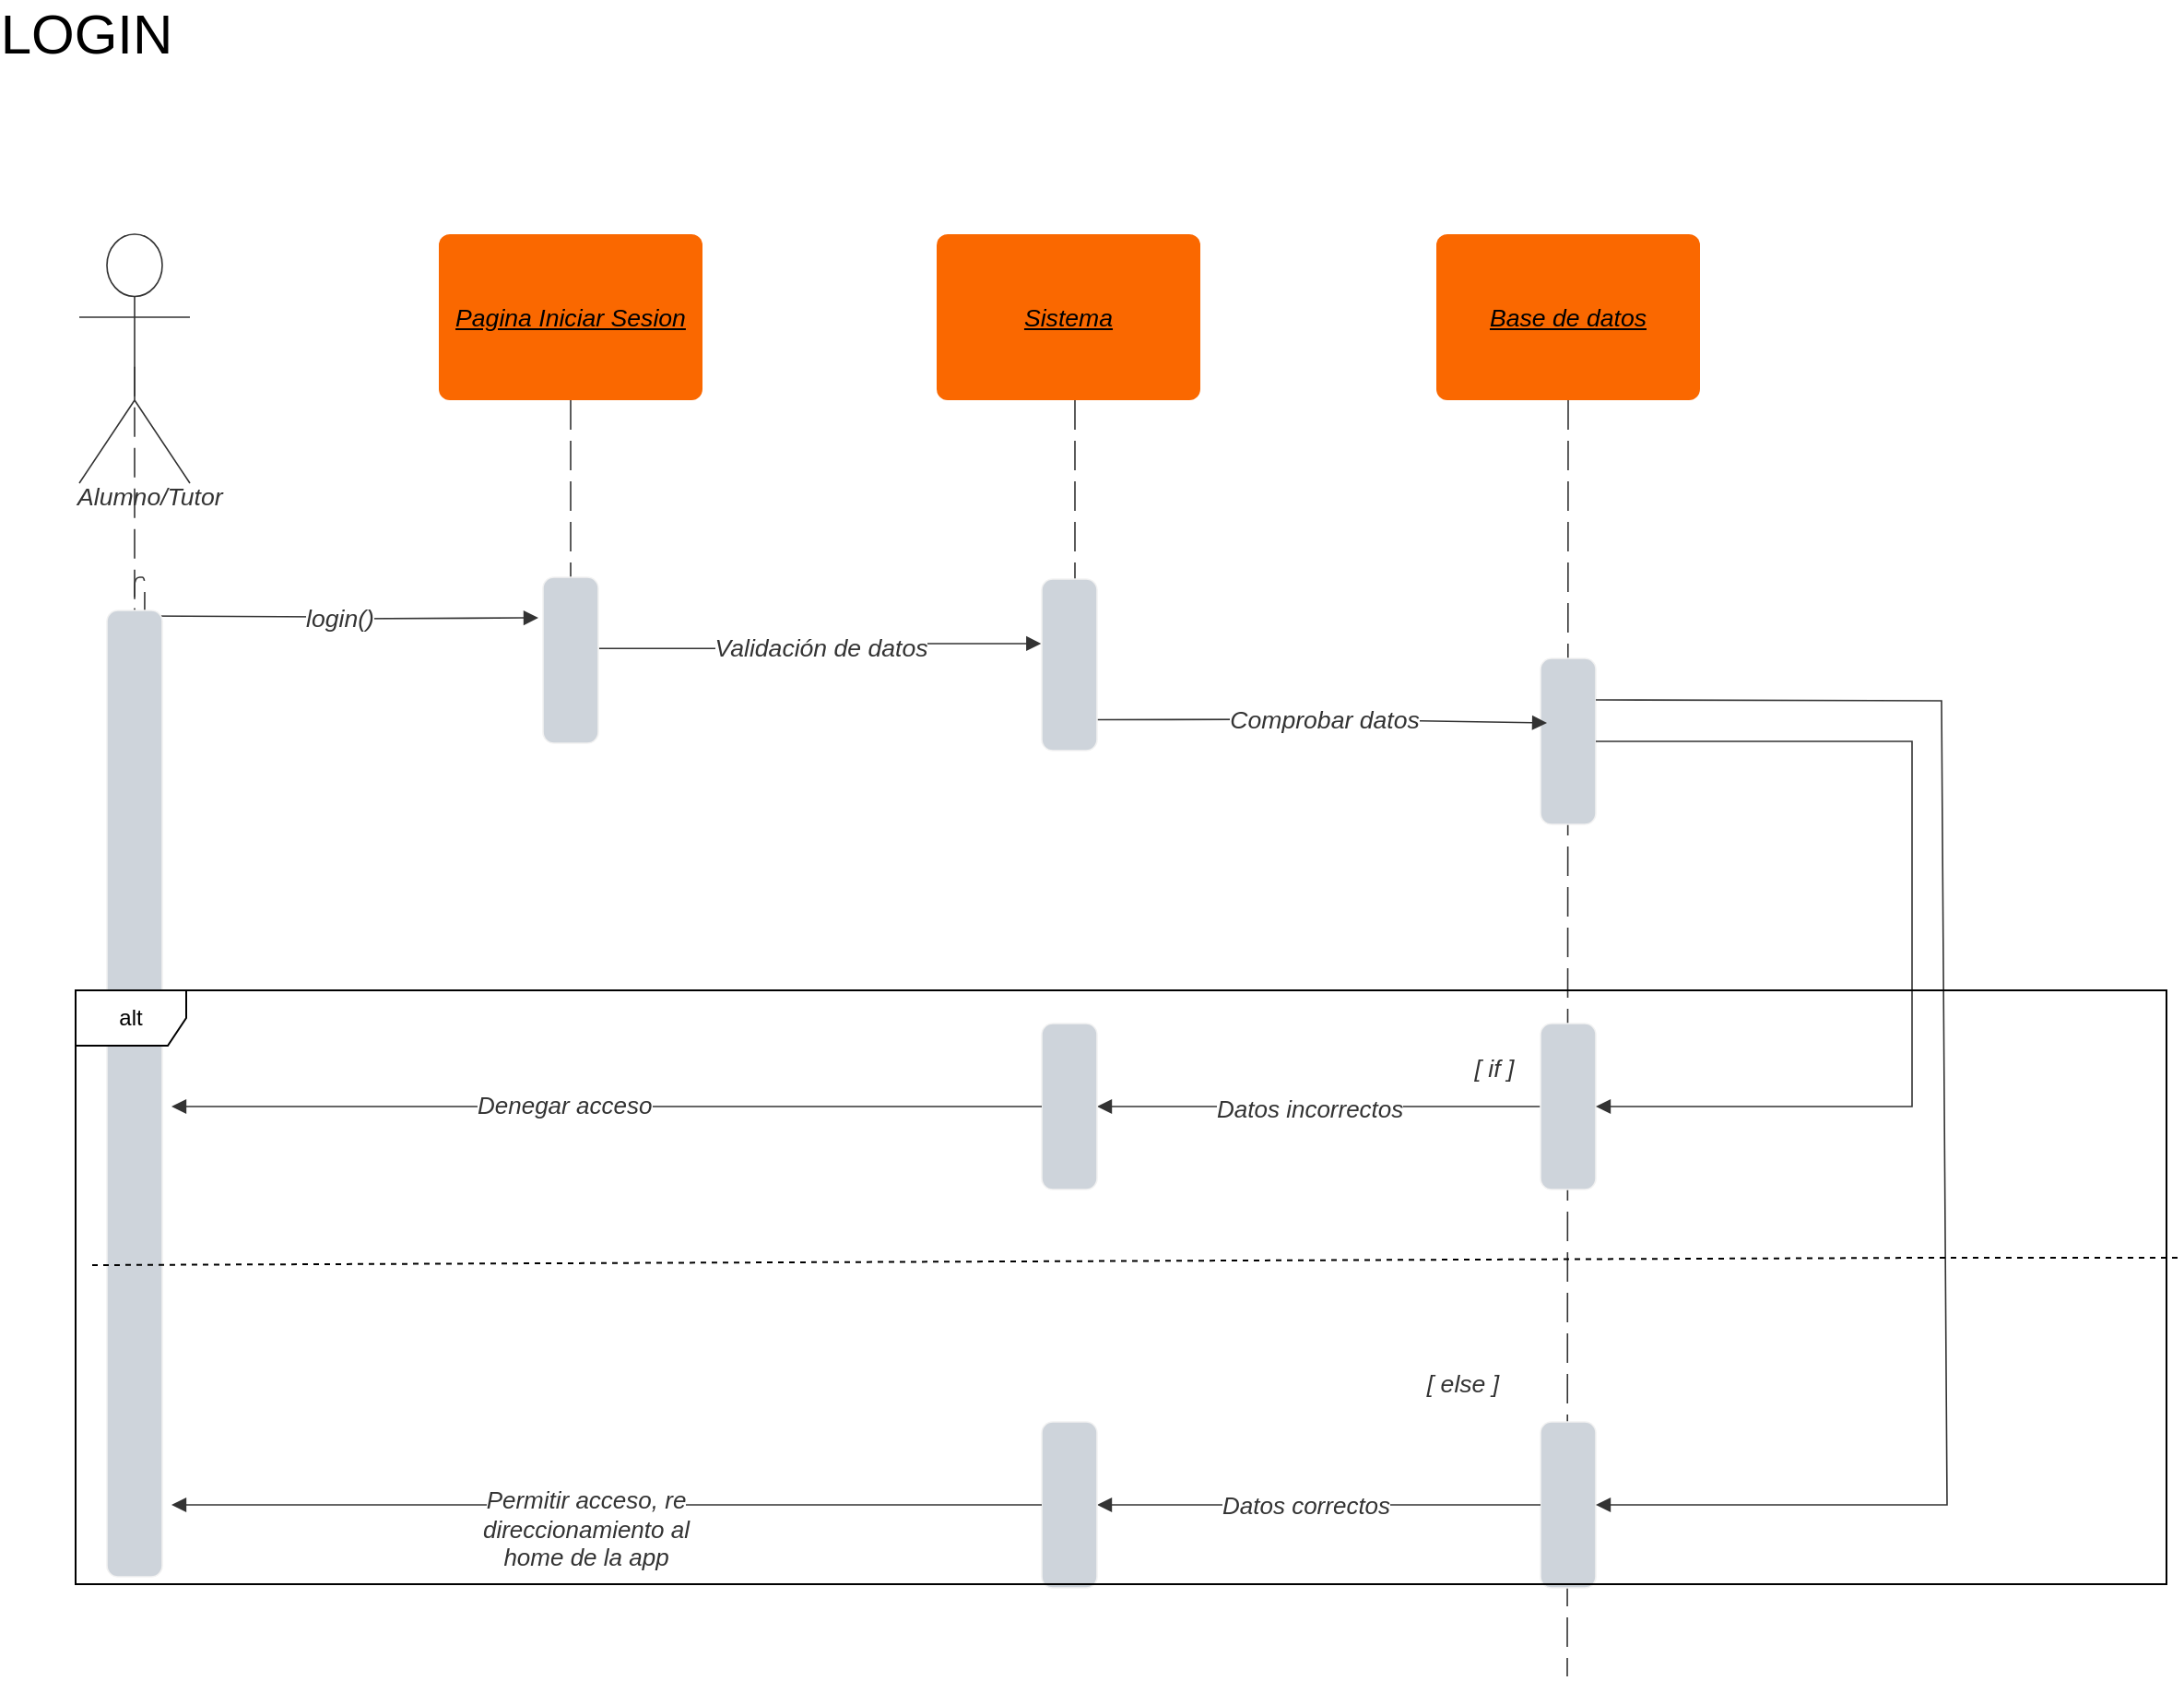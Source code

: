 <mxfile version="22.0.4" type="github" pages="12">
  <diagram name="login" id="mG-L4HED1XU0AZiBFtAG">
    <mxGraphModel dx="1750" dy="957" grid="0" gridSize="10" guides="1" tooltips="1" connect="1" arrows="1" fold="1" page="1" pageScale="1" pageWidth="827" pageHeight="1169" math="0" shadow="0">
      <root>
        <mxCell id="0" />
        <mxCell id="1" parent="0" />
        <mxCell id="lIYdnFvcYfL3EDn-JXQH-2" value="" style="html=1;jettySize=18;whiteSpace=wrap;fontSize=13;fontFamily=helvetica;strokeColor=#333333;strokeOpacity=100;dashed=1;fixDash=1;dashPattern=16 6;strokeWidth=0.8;rounded=1;arcSize=24;edgeStyle=orthogonalEdgeStyle;startArrow=none;endArrow=none;exitX=0.5;exitY=1;exitPerimeter=0;lucidId=Yu5M5Qxgzhy9;" parent="1" source="lIYdnFvcYfL3EDn-JXQH-6" edge="1">
          <mxGeometry width="100" height="100" relative="1" as="geometry">
            <Array as="points" />
            <mxPoint x="1065" y="947" as="targetPoint" />
          </mxGeometry>
        </mxCell>
        <mxCell id="lIYdnFvcYfL3EDn-JXQH-3" value="" style="html=1;overflow=block;blockSpacing=1;whiteSpace=wrap;fontSize=13;spacing=0;strokeColor=#f2f2f2;strokeOpacity=100;fillOpacity=100;rounded=1;absoluteArcSize=1;arcSize=12;fillColor=#ced4db;strokeWidth=0.8;lucidId=Yu5MydJHa4al;" parent="1" vertex="1">
          <mxGeometry x="1050.5" y="395" width="30" height="90" as="geometry" />
        </mxCell>
        <mxCell id="lIYdnFvcYfL3EDn-JXQH-4" value="Pagina Iniciar Sesion" style="html=1;overflow=block;blockSpacing=1;whiteSpace=wrap;fontSize=13.3;fontColor=#000000;fontStyle=6;align=center;spacing=0;strokeOpacity=0;fillOpacity=100;rounded=1;absoluteArcSize=1;arcSize=12;fillColor=#fa6800;strokeWidth=0.8;strokeColor=#C73500;" parent="1" vertex="1">
          <mxGeometry x="453" y="165" width="143" height="90" as="geometry" />
        </mxCell>
        <mxCell id="lIYdnFvcYfL3EDn-JXQH-5" value="Sistema" style="html=1;overflow=block;blockSpacing=1;whiteSpace=wrap;fontSize=13.3;fontColor=#000000;fontStyle=6;align=center;spacing=0;strokeOpacity=0;fillOpacity=100;rounded=1;absoluteArcSize=1;arcSize=12;fillColor=#fa6800;strokeWidth=0.8;strokeColor=#C73500;" parent="1" vertex="1">
          <mxGeometry x="723" y="165" width="143" height="90" as="geometry" />
        </mxCell>
        <mxCell id="lIYdnFvcYfL3EDn-JXQH-6" value="Base de datos" style="html=1;overflow=block;blockSpacing=1;whiteSpace=wrap;fontSize=13.3;fontColor=#000000;fontStyle=6;align=center;spacing=0;strokeOpacity=0;fillOpacity=100;rounded=1;absoluteArcSize=1;arcSize=12;fillColor=#fa6800;strokeWidth=0.8;strokeColor=#C73500;" parent="1" vertex="1">
          <mxGeometry x="994" y="165" width="143" height="90" as="geometry" />
        </mxCell>
        <mxCell id="lIYdnFvcYfL3EDn-JXQH-7" value="Alumno/Tutor" style="html=1;overflow=block;blockSpacing=1;shape=umlActor;labelPosition=center;verticalLabelPosition=bottom;verticalAlign=top;whiteSpace=nowrap;fontSize=13.3;fontColor=#333333;fontStyle=2;align=center;spacing=0;strokeColor=#333333;strokeOpacity=100;fillOpacity=100;rounded=1;absoluteArcSize=1;arcSize=12;fillColor=#ffffff;strokeWidth=0.8;lucidId=Yu5MdgyV5tNR;" parent="1" vertex="1">
          <mxGeometry x="258" y="165" width="60" height="135" as="geometry" />
        </mxCell>
        <mxCell id="lIYdnFvcYfL3EDn-JXQH-9" value="" style="html=1;jettySize=18;whiteSpace=wrap;fontSize=13;strokeColor=#333333;strokeOpacity=100;strokeWidth=0.8;rounded=1;arcSize=10;edgeStyle=orthogonalEdgeStyle;startArrow=none;endArrow=block;endFill=1;lucidId=Yu5M0A2JVvTe;" parent="1" edge="1">
          <mxGeometry width="100" height="100" relative="1" as="geometry">
            <Array as="points" />
            <mxPoint x="290" y="372" as="sourcePoint" />
            <mxPoint x="507" y="373" as="targetPoint" />
          </mxGeometry>
        </mxCell>
        <mxCell id="lIYdnFvcYfL3EDn-JXQH-10" value="login()" style="text;html=1;resizable=0;labelBackgroundColor=default;align=center;verticalAlign=middle;fontStyle=2;fontColor=#333333;fontSize=13.3;" parent="lIYdnFvcYfL3EDn-JXQH-9" vertex="1">
          <mxGeometry relative="1" as="geometry">
            <mxPoint as="offset" />
          </mxGeometry>
        </mxCell>
        <mxCell id="lIYdnFvcYfL3EDn-JXQH-11" value="" style="html=1;jettySize=18;whiteSpace=wrap;fontSize=13;strokeColor=#333333;strokeOpacity=100;strokeWidth=0.8;rounded=1;arcSize=10;edgeStyle=orthogonalEdgeStyle;startArrow=none;endArrow=block;endFill=1;exitX=1.012;exitY=0.429;exitPerimeter=0;entryX=-0.012;entryY=0.376;entryPerimeter=0;lucidId=Yu5M8hheeUyh;" parent="1" source="lIYdnFvcYfL3EDn-JXQH-35" target="lIYdnFvcYfL3EDn-JXQH-39" edge="1">
          <mxGeometry width="100" height="100" relative="1" as="geometry">
            <Array as="points" />
          </mxGeometry>
        </mxCell>
        <mxCell id="lIYdnFvcYfL3EDn-JXQH-12" value="Validación de datos" style="text;html=1;resizable=0;labelBackgroundColor=default;align=center;verticalAlign=middle;fontStyle=2;fontColor=#333333;fontSize=13.3;" parent="lIYdnFvcYfL3EDn-JXQH-11" vertex="1">
          <mxGeometry relative="1" as="geometry">
            <mxPoint as="offset" />
          </mxGeometry>
        </mxCell>
        <mxCell id="lIYdnFvcYfL3EDn-JXQH-13" value="" style="html=1;jettySize=18;whiteSpace=wrap;fontSize=13;fontFamily=helvetica;strokeColor=#333333;strokeOpacity=100;strokeWidth=0.8;rounded=0;startArrow=none;endArrow=block;endFill=1;exitX=0.978;exitY=0.82;exitPerimeter=0;lucidId=Yu5MB3FtIlV_;exitDx=0;exitDy=0;entryX=0.117;entryY=0.389;entryDx=0;entryDy=0;entryPerimeter=0;" parent="1" source="lIYdnFvcYfL3EDn-JXQH-19" target="lIYdnFvcYfL3EDn-JXQH-3" edge="1">
          <mxGeometry width="100" height="100" relative="1" as="geometry">
            <Array as="points" />
            <mxPoint x="810" y="637" as="sourcePoint" />
            <mxPoint x="929" y="425" as="targetPoint" />
          </mxGeometry>
        </mxCell>
        <mxCell id="lIYdnFvcYfL3EDn-JXQH-14" value="" style="html=1;jettySize=18;whiteSpace=wrap;fontSize=13;fontFamily=helvetica;strokeColor=#333333;strokeOpacity=100;strokeWidth=0.8;rounded=0;startArrow=none;endArrow=block;endFill=1;exitX=0;exitY=0.5;entryX=1;entryY=0.5;lucidId=Yu5MB3FtIlV_;exitDx=0;exitDy=0;entryDx=0;entryDy=0;" parent="1" source="lIYdnFvcYfL3EDn-JXQH-16" target="lIYdnFvcYfL3EDn-JXQH-25" edge="1">
          <mxGeometry width="100" height="100" relative="1" as="geometry">
            <Array as="points" />
            <mxPoint x="1046.71" y="636.26" as="sourcePoint" />
            <mxPoint x="806" y="634" as="targetPoint" />
          </mxGeometry>
        </mxCell>
        <mxCell id="lIYdnFvcYfL3EDn-JXQH-15" value="&lt;div style=&quot;text-align: center;&quot;&gt;&lt;font color=&quot;#333333&quot;&gt;&lt;span style=&quot;font-size: 13px; background-color: rgb(255, 255, 255);&quot;&gt;&lt;i&gt;Datos incorrectos&lt;/i&gt;&lt;/span&gt;&lt;/font&gt;&lt;/div&gt;&lt;div style=&quot;text-align: center;&quot;&gt;&lt;font color=&quot;#333333&quot;&gt;&lt;span style=&quot;font-size: 13px; background-color: rgb(255, 255, 255);&quot;&gt;&lt;i&gt;&lt;br&gt;&lt;/i&gt;&lt;/span&gt;&lt;/font&gt;&lt;/div&gt;" style="text;whiteSpace=wrap;html=1;" parent="1" vertex="1">
          <mxGeometry x="873.0" y="625" width="128" height="38" as="geometry" />
        </mxCell>
        <mxCell id="lIYdnFvcYfL3EDn-JXQH-16" value="" style="html=1;overflow=block;blockSpacing=1;whiteSpace=wrap;fontSize=13;spacing=0;strokeColor=#f2f2f2;strokeOpacity=100;fillOpacity=100;rounded=1;absoluteArcSize=1;arcSize=12;fillColor=#ced4db;strokeWidth=0.8;lucidId=Yu5MydJHa4al;" parent="1" vertex="1">
          <mxGeometry x="1050.5" y="593" width="30" height="90" as="geometry" />
        </mxCell>
        <mxCell id="lIYdnFvcYfL3EDn-JXQH-17" value="" style="html=1;overflow=block;blockSpacing=1;whiteSpace=wrap;fontSize=13;spacing=0;strokeColor=#f2f2f2;strokeOpacity=100;fillOpacity=100;rounded=1;absoluteArcSize=1;arcSize=12;fillColor=#ced4db;strokeWidth=0.8;lucidId=Yu5MydJHa4al;" parent="1" vertex="1">
          <mxGeometry x="1050.5" y="809" width="30" height="90" as="geometry" />
        </mxCell>
        <mxCell id="lIYdnFvcYfL3EDn-JXQH-18" value="" style="html=1;jettySize=18;whiteSpace=wrap;fontSize=13;fontFamily=helvetica;strokeColor=#333333;strokeOpacity=100;strokeWidth=0.8;rounded=0;startArrow=none;endArrow=block;endFill=1;exitX=0.978;exitY=0.82;exitPerimeter=0;lucidId=Yu5MB3FtIlV_;exitDx=0;exitDy=0;entryX=0.117;entryY=0.389;entryDx=0;entryDy=0;entryPerimeter=0;" parent="1" source="lIYdnFvcYfL3EDn-JXQH-39" target="lIYdnFvcYfL3EDn-JXQH-19" edge="1">
          <mxGeometry width="100" height="100" relative="1" as="geometry">
            <Array as="points" />
            <mxPoint x="809" y="428" as="sourcePoint" />
            <mxPoint x="1054" y="430" as="targetPoint" />
          </mxGeometry>
        </mxCell>
        <mxCell id="lIYdnFvcYfL3EDn-JXQH-19" value="Comprobar datos" style="text;html=1;resizable=0;labelBackgroundColor=default;align=center;verticalAlign=middle;fontStyle=2;fontColor=#333333;fontSize=13.3;" parent="1" vertex="1">
          <mxGeometry x="933.005" y="427.995" as="geometry" />
        </mxCell>
        <mxCell id="lIYdnFvcYfL3EDn-JXQH-20" value="" style="html=1;jettySize=18;whiteSpace=wrap;fontSize=13;fontFamily=helvetica;strokeColor=#333333;strokeOpacity=100;strokeWidth=0.8;rounded=0;startArrow=none;endArrow=block;endFill=1;exitX=1;exitY=0.5;lucidId=Yu5MB3FtIlV_;exitDx=0;exitDy=0;entryX=1;entryY=0.5;entryDx=0;entryDy=0;" parent="1" source="lIYdnFvcYfL3EDn-JXQH-3" target="lIYdnFvcYfL3EDn-JXQH-16" edge="1">
          <mxGeometry width="100" height="100" relative="1" as="geometry">
            <Array as="points">
              <mxPoint x="1252" y="440" />
              <mxPoint x="1252" y="638" />
            </Array>
            <mxPoint x="1095" y="455" as="sourcePoint" />
            <mxPoint x="1216" y="457" as="targetPoint" />
          </mxGeometry>
        </mxCell>
        <mxCell id="lIYdnFvcYfL3EDn-JXQH-21" value="" style="html=1;jettySize=18;whiteSpace=wrap;fontSize=13;fontFamily=helvetica;strokeColor=#333333;strokeOpacity=100;strokeWidth=0.8;rounded=0;startArrow=none;endArrow=block;endFill=1;exitX=1;exitY=0.25;lucidId=Yu5MB3FtIlV_;exitDx=0;exitDy=0;entryX=1;entryY=0.5;entryDx=0;entryDy=0;" parent="1" source="lIYdnFvcYfL3EDn-JXQH-3" target="lIYdnFvcYfL3EDn-JXQH-17" edge="1">
          <mxGeometry width="100" height="100" relative="1" as="geometry">
            <Array as="points">
              <mxPoint x="1268" y="418" />
              <mxPoint x="1271" y="854" />
            </Array>
            <mxPoint x="1091" y="450" as="sourcePoint" />
            <mxPoint x="1091" y="648" as="targetPoint" />
          </mxGeometry>
        </mxCell>
        <mxCell id="lIYdnFvcYfL3EDn-JXQH-22" value="" style="html=1;jettySize=18;whiteSpace=wrap;fontSize=13;fontFamily=helvetica;strokeColor=#333333;strokeOpacity=100;strokeWidth=0.8;rounded=0;startArrow=none;endArrow=block;endFill=1;exitX=0;exitY=0.5;entryX=1;entryY=0.5;lucidId=Yu5MB3FtIlV_;exitDx=0;exitDy=0;entryDx=0;entryDy=0;" parent="1" source="lIYdnFvcYfL3EDn-JXQH-17" target="lIYdnFvcYfL3EDn-JXQH-24" edge="1">
          <mxGeometry width="100" height="100" relative="1" as="geometry">
            <Array as="points" />
            <mxPoint x="1043" y="848" as="sourcePoint" />
            <mxPoint x="802" y="848" as="targetPoint" />
          </mxGeometry>
        </mxCell>
        <mxCell id="lIYdnFvcYfL3EDn-JXQH-23" value="&lt;div style=&quot;text-align: center;&quot;&gt;&lt;font color=&quot;#333333&quot;&gt;&lt;span style=&quot;font-size: 13px; background-color: rgb(255, 255, 255);&quot;&gt;&lt;i&gt;Datos correctos&lt;/i&gt;&lt;/span&gt;&lt;/font&gt;&lt;/div&gt;&lt;div style=&quot;text-align: center;&quot;&gt;&lt;font color=&quot;#333333&quot;&gt;&lt;span style=&quot;font-size: 13px; background-color: rgb(255, 255, 255);&quot;&gt;&lt;i&gt;&lt;br&gt;&lt;/i&gt;&lt;/span&gt;&lt;/font&gt;&lt;/div&gt;" style="text;whiteSpace=wrap;html=1;" parent="1" vertex="1">
          <mxGeometry x="876.0" y="840" width="128" height="38" as="geometry" />
        </mxCell>
        <mxCell id="lIYdnFvcYfL3EDn-JXQH-24" value="" style="html=1;overflow=block;blockSpacing=1;whiteSpace=wrap;fontSize=13;spacing=0;strokeColor=#f2f2f2;strokeOpacity=100;fillOpacity=100;rounded=1;absoluteArcSize=1;arcSize=12;fillColor=#ced4db;strokeWidth=0.8;lucidId=Yu5MydJHa4al;" parent="1" vertex="1">
          <mxGeometry x="780" y="809" width="30" height="90" as="geometry" />
        </mxCell>
        <mxCell id="lIYdnFvcYfL3EDn-JXQH-25" value="" style="html=1;overflow=block;blockSpacing=1;whiteSpace=wrap;fontSize=13;spacing=0;strokeColor=#f2f2f2;strokeOpacity=100;fillOpacity=100;rounded=1;absoluteArcSize=1;arcSize=12;fillColor=#ced4db;strokeWidth=0.8;lucidId=Yu5MydJHa4al;" parent="1" vertex="1">
          <mxGeometry x="780" y="593" width="30" height="90" as="geometry" />
        </mxCell>
        <mxCell id="lIYdnFvcYfL3EDn-JXQH-26" value="" style="html=1;jettySize=18;whiteSpace=wrap;fontSize=13;strokeColor=#333333;strokeOpacity=100;dashed=1;fixDash=1;dashPattern=16 6;strokeWidth=0.8;rounded=1;arcSize=10;edgeStyle=orthogonalEdgeStyle;startArrow=none;endArrow=none;exitX=0.5;exitY=0.532;exitPerimeter=0;lucidId=Yu5Migy3NWk_;" parent="1" source="lIYdnFvcYfL3EDn-JXQH-37" edge="1">
          <mxGeometry width="100" height="100" relative="1" as="geometry">
            <Array as="points" />
            <mxPoint x="293" y="593" as="targetPoint" />
            <mxPoint x="288" y="265" as="sourcePoint" />
          </mxGeometry>
        </mxCell>
        <mxCell id="lIYdnFvcYfL3EDn-JXQH-28" value="" style="html=1;jettySize=18;whiteSpace=wrap;fontSize=13;fontFamily=helvetica;strokeColor=#333333;strokeOpacity=100;strokeWidth=0.8;rounded=0;startArrow=none;endArrow=block;endFill=1;exitX=0;exitY=0.5;entryX=1;entryY=0.5;lucidId=Yu5MB3FtIlV_;exitDx=0;exitDy=0;entryDx=0;entryDy=0;" parent="1" source="lIYdnFvcYfL3EDn-JXQH-25" edge="1">
          <mxGeometry width="100" height="100" relative="1" as="geometry">
            <Array as="points" />
            <mxPoint x="707" y="641" as="sourcePoint" />
            <mxPoint x="308" y="638" as="targetPoint" />
          </mxGeometry>
        </mxCell>
        <mxCell id="lIYdnFvcYfL3EDn-JXQH-29" value="" style="html=1;jettySize=18;whiteSpace=wrap;fontSize=13;fontFamily=helvetica;strokeColor=#333333;strokeOpacity=100;strokeWidth=0.8;rounded=0;startArrow=none;endArrow=block;endFill=1;exitX=0;exitY=0.5;entryX=1;entryY=0.5;lucidId=Yu5MB3FtIlV_;exitDx=0;exitDy=0;entryDx=0;entryDy=0;" parent="1" source="lIYdnFvcYfL3EDn-JXQH-24" edge="1">
          <mxGeometry width="100" height="100" relative="1" as="geometry">
            <Array as="points" />
            <mxPoint x="709" y="853.44" as="sourcePoint" />
            <mxPoint x="308" y="854" as="targetPoint" />
          </mxGeometry>
        </mxCell>
        <mxCell id="lIYdnFvcYfL3EDn-JXQH-30" value="" style="html=1;jettySize=18;whiteSpace=wrap;fontSize=13;strokeColor=#333333;strokeOpacity=100;dashed=1;fixDash=1;dashPattern=16 6;strokeWidth=0.8;rounded=1;arcSize=10;edgeStyle=orthogonalEdgeStyle;startArrow=none;endArrow=none;exitX=0.5;exitY=0.532;exitPerimeter=0;lucidId=Yu5Migy3NWk_;" parent="1" edge="1">
          <mxGeometry width="100" height="100" relative="1" as="geometry">
            <Array as="points" />
            <mxPoint x="293" y="809" as="targetPoint" />
            <mxPoint x="293" y="640.88" as="sourcePoint" />
          </mxGeometry>
        </mxCell>
        <mxCell id="lIYdnFvcYfL3EDn-JXQH-32" value="&lt;div style=&quot;text-align: center;&quot;&gt;&lt;font color=&quot;#333333&quot;&gt;&lt;span style=&quot;font-size: 13px; background-color: rgb(255, 255, 255);&quot;&gt;&lt;i&gt;Denegar acceso&lt;/i&gt;&lt;/span&gt;&lt;/font&gt;&lt;/div&gt;" style="text;whiteSpace=wrap;html=1;" parent="1" vertex="1">
          <mxGeometry x="472.0" y="623" width="128" height="38" as="geometry" />
        </mxCell>
        <mxCell id="lIYdnFvcYfL3EDn-JXQH-33" value="&lt;div style=&quot;text-align: center;&quot;&gt;&lt;font color=&quot;#333333&quot;&gt;&lt;span style=&quot;background-color: rgb(255, 255, 255);&quot;&gt;&lt;i style=&quot;&quot;&gt;&lt;span style=&quot;font-size: 13px;&quot;&gt;Permitir acceso, re direccionamiento&amp;nbsp;al home de la app&lt;/span&gt;&lt;/i&gt;&lt;/span&gt;&lt;/font&gt;&lt;/div&gt;&lt;div style=&quot;text-align: center;&quot;&gt;&lt;font color=&quot;#333333&quot;&gt;&lt;span style=&quot;font-size: 13px; background-color: rgb(255, 255, 255);&quot;&gt;&lt;i&gt;&lt;br&gt;&lt;/i&gt;&lt;/span&gt;&lt;/font&gt;&lt;/div&gt;" style="text;whiteSpace=wrap;html=1;" parent="1" vertex="1">
          <mxGeometry x="468.0" y="837" width="128" height="38" as="geometry" />
        </mxCell>
        <mxCell id="lIYdnFvcYfL3EDn-JXQH-34" value="" style="html=1;jettySize=18;whiteSpace=wrap;fontSize=13;fontFamily=helvetica;strokeColor=#333333;strokeOpacity=100;dashed=1;fixDash=1;dashPattern=16 6;strokeWidth=0.8;rounded=0;startArrow=none;endArrow=none;exitX=0.5;exitY=1;exitPerimeter=0;entryX=0.5;entryY=0.432;entryPerimeter=0;lucidId=Yu5M4GIAFP0a;" parent="1" source="lIYdnFvcYfL3EDn-JXQH-4" target="lIYdnFvcYfL3EDn-JXQH-35" edge="1">
          <mxGeometry width="100" height="100" relative="1" as="geometry">
            <Array as="points" />
            <mxPoint x="525" y="255" as="sourcePoint" />
            <mxPoint x="524.5" y="864.92" as="targetPoint" />
          </mxGeometry>
        </mxCell>
        <mxCell id="lIYdnFvcYfL3EDn-JXQH-35" value="" style="html=1;overflow=block;blockSpacing=1;whiteSpace=wrap;fontSize=13;spacing=0;strokeColor=#f2f2f2;strokeOpacity=100;fillOpacity=100;rounded=1;absoluteArcSize=1;arcSize=12;fillColor=#ced4db;strokeWidth=0.8;lucidId=Yu5MhR-oMSno;" parent="1" vertex="1">
          <mxGeometry x="509.5" y="351" width="30" height="90" as="geometry" />
        </mxCell>
        <mxCell id="lIYdnFvcYfL3EDn-JXQH-36" value="" style="html=1;jettySize=18;whiteSpace=wrap;fontSize=13;strokeColor=#333333;strokeOpacity=100;dashed=1;fixDash=1;dashPattern=16 6;strokeWidth=0.8;rounded=1;arcSize=10;edgeStyle=orthogonalEdgeStyle;startArrow=none;endArrow=none;exitX=0.5;exitY=0.532;exitPerimeter=0;lucidId=Yu5Migy3NWk_;" parent="1" source="lIYdnFvcYfL3EDn-JXQH-7" target="lIYdnFvcYfL3EDn-JXQH-37" edge="1">
          <mxGeometry width="100" height="100" relative="1" as="geometry">
            <Array as="points" />
            <mxPoint x="293" y="593" as="targetPoint" />
            <mxPoint x="288" y="265" as="sourcePoint" />
          </mxGeometry>
        </mxCell>
        <mxCell id="lIYdnFvcYfL3EDn-JXQH-37" value="" style="html=1;overflow=block;blockSpacing=1;whiteSpace=wrap;fontSize=13;spacing=0;strokeColor=#f2f2f2;strokeOpacity=100;fillOpacity=100;rounded=1;absoluteArcSize=1;arcSize=12;fillColor=#ced4db;strokeWidth=0.8;lucidId=Yu5MhR-oMSno;" parent="1" vertex="1">
          <mxGeometry x="273" y="369" width="30" height="524" as="geometry" />
        </mxCell>
        <mxCell id="lIYdnFvcYfL3EDn-JXQH-38" value="" style="html=1;jettySize=18;whiteSpace=wrap;fontSize=13;fontFamily=helvetica;strokeColor=#333333;strokeOpacity=100;dashed=1;fixDash=1;dashPattern=16 6;strokeWidth=0.8;rounded=0;startArrow=none;endArrow=none;exitX=0.5;exitY=1;exitPerimeter=0;entryX=0.5;entryY=0.432;entryPerimeter=0;lucidId=Yu5M4GIAFP0a;" parent="1" edge="1">
          <mxGeometry width="100" height="100" relative="1" as="geometry">
            <Array as="points" />
            <mxPoint x="798" y="255" as="sourcePoint" />
            <mxPoint x="798" y="390" as="targetPoint" />
          </mxGeometry>
        </mxCell>
        <mxCell id="lIYdnFvcYfL3EDn-JXQH-39" value="" style="points=[[1.013,0.586,0]];html=1;overflow=block;blockSpacing=1;whiteSpace=wrap;fontSize=13;spacing=0;strokeColor=#f2f2f2;strokeOpacity=100;fillOpacity=100;rounded=1;absoluteArcSize=1;arcSize=12;fillColor=#ced4db;strokeWidth=0.8;lucidId=Yu5MsRc69goB;" parent="1" vertex="1">
          <mxGeometry x="780" y="352" width="30" height="93" as="geometry" />
        </mxCell>
        <mxCell id="lIYdnFvcYfL3EDn-JXQH-40" value="&lt;font style=&quot;font-size: 30px;&quot;&gt;LOGIN&lt;/font&gt;" style="text;html=1;strokeColor=none;fillColor=none;align=center;verticalAlign=middle;whiteSpace=wrap;rounded=0;" parent="1" vertex="1">
          <mxGeometry x="232" y="41" width="60" height="30" as="geometry" />
        </mxCell>
        <mxCell id="pCfHwJNw6nf8APFMy4P3-1" value="[ if ]" style="text;html=1;resizable=0;labelBackgroundColor=default;align=center;verticalAlign=middle;fontStyle=2;fontColor=#333333;fontSize=13.3;" parent="1" vertex="1">
          <mxGeometry x="1025.168" y="617" as="geometry" />
        </mxCell>
        <mxCell id="pCfHwJNw6nf8APFMy4P3-2" value="[ else ]" style="text;html=1;resizable=0;labelBackgroundColor=default;align=center;verticalAlign=middle;fontStyle=2;fontColor=#333333;fontSize=13.3;" parent="1" vertex="1">
          <mxGeometry x="1007.998" y="788" as="geometry" />
        </mxCell>
        <mxCell id="pCfHwJNw6nf8APFMy4P3-3" value="alt" style="shape=umlFrame;whiteSpace=wrap;html=1;pointerEvents=0;" parent="1" vertex="1">
          <mxGeometry x="256" y="575" width="1134" height="322" as="geometry" />
        </mxCell>
        <mxCell id="pCfHwJNw6nf8APFMy4P3-4" value="" style="endArrow=none;dashed=1;html=1;rounded=0;" parent="1" edge="1">
          <mxGeometry width="50" height="50" relative="1" as="geometry">
            <mxPoint x="265" y="724" as="sourcePoint" />
            <mxPoint x="1397" y="720" as="targetPoint" />
            <Array as="points">
              <mxPoint x="1261" y="720" />
            </Array>
          </mxGeometry>
        </mxCell>
      </root>
    </mxGraphModel>
  </diagram>
  <diagram id="Qrvkff-w_vfmBrDidt2X" name="crear_cuenta">
    <mxGraphModel dx="1400" dy="1934" grid="0" gridSize="10" guides="1" tooltips="1" connect="1" arrows="1" fold="1" page="1" pageScale="1" pageWidth="827" pageHeight="1169" math="0" shadow="0">
      <root>
        <mxCell id="0" />
        <mxCell id="1" parent="0" />
        <mxCell id="0ydb4axTOyn2t5maYC30-1" value="Interfaz de Usuario" style="html=1;overflow=block;blockSpacing=1;whiteSpace=wrap;fontSize=13.3;fontColor=#000000;fontStyle=6;align=center;spacing=0;strokeOpacity=0;fillOpacity=100;rounded=1;absoluteArcSize=1;arcSize=12;fillColor=#fa6800;strokeWidth=0.8;strokeColor=#C73500;" parent="1" vertex="1">
          <mxGeometry x="342" y="112" width="143" height="90" as="geometry" />
        </mxCell>
        <mxCell id="0ydb4axTOyn2t5maYC30-2" value="Sistema" style="html=1;overflow=block;blockSpacing=1;whiteSpace=wrap;fontSize=13.3;fontColor=#000000;fontStyle=6;align=center;spacing=0;strokeOpacity=0;fillOpacity=100;rounded=1;absoluteArcSize=1;arcSize=12;fillColor=#fa6800;strokeWidth=0.8;strokeColor=#C73500;" parent="1" vertex="1">
          <mxGeometry x="612" y="112" width="143" height="90" as="geometry" />
        </mxCell>
        <mxCell id="0ydb4axTOyn2t5maYC30-3" value="Alumno/Tutor" style="html=1;overflow=block;blockSpacing=1;shape=umlActor;labelPosition=center;verticalLabelPosition=bottom;verticalAlign=top;whiteSpace=nowrap;fontSize=13.3;fontColor=#333333;fontStyle=2;align=center;spacing=0;strokeColor=#333333;strokeOpacity=100;fillOpacity=100;rounded=1;absoluteArcSize=1;arcSize=12;fillColor=#ffffff;strokeWidth=0.8;lucidId=Yu5MdgyV5tNR;" parent="1" vertex="1">
          <mxGeometry x="147" y="112" width="60" height="135" as="geometry" />
        </mxCell>
        <mxCell id="0ydb4axTOyn2t5maYC30-4" value="c" style="html=1;jettySize=18;whiteSpace=wrap;fontSize=13;strokeColor=#333333;strokeOpacity=100;strokeWidth=0.8;rounded=1;arcSize=10;edgeStyle=orthogonalEdgeStyle;startArrow=none;endArrow=block;endFill=1;lucidId=Yu5M0A2JVvTe;" parent="1" edge="1">
          <mxGeometry width="100" height="100" relative="1" as="geometry">
            <Array as="points" />
            <mxPoint x="179" y="319" as="sourcePoint" />
            <mxPoint x="396" y="320" as="targetPoint" />
          </mxGeometry>
        </mxCell>
        <mxCell id="0ydb4axTOyn2t5maYC30-5" value="Crear Cuenta()&lt;br&gt;" style="text;html=1;resizable=0;labelBackgroundColor=default;align=center;verticalAlign=middle;fontStyle=2;fontColor=#333333;fontSize=13.3;" parent="0ydb4axTOyn2t5maYC30-4" vertex="1">
          <mxGeometry relative="1" as="geometry">
            <mxPoint as="offset" />
          </mxGeometry>
        </mxCell>
        <mxCell id="0ydb4axTOyn2t5maYC30-6" value="" style="html=1;jettySize=18;whiteSpace=wrap;fontSize=13;strokeColor=#333333;strokeOpacity=100;strokeWidth=0.8;rounded=1;arcSize=10;edgeStyle=orthogonalEdgeStyle;startArrow=none;endArrow=block;endFill=1;exitX=1.074;exitY=0.387;exitPerimeter=0;lucidId=Yu5M8hheeUyh;exitDx=0;exitDy=0;" parent="1" source="0ydb4axTOyn2t5maYC30-20" edge="1">
          <mxGeometry width="100" height="100" relative="1" as="geometry">
            <Array as="points" />
            <mxPoint x="668" y="477" as="targetPoint" />
          </mxGeometry>
        </mxCell>
        <mxCell id="0ydb4axTOyn2t5maYC30-7" value="Envía solicitud para ver&amp;nbsp;&lt;br&gt;Formulario" style="text;html=1;resizable=0;labelBackgroundColor=default;align=center;verticalAlign=middle;fontStyle=2;fontColor=#333333;fontSize=13.3;" parent="0ydb4axTOyn2t5maYC30-6" vertex="1">
          <mxGeometry relative="1" as="geometry">
            <mxPoint as="offset" />
          </mxGeometry>
        </mxCell>
        <mxCell id="0ydb4axTOyn2t5maYC30-8" value="" style="html=1;jettySize=18;whiteSpace=wrap;fontSize=13;fontFamily=helvetica;strokeColor=#333333;strokeOpacity=100;dashed=1;fixDash=1;dashPattern=16 6;strokeWidth=0.8;rounded=0;startArrow=none;endArrow=none;exitX=0.5;exitY=1;exitPerimeter=0;entryX=0.5;entryY=0.432;entryPerimeter=0;lucidId=Yu5M4GIAFP0a;" parent="1" source="0ydb4axTOyn2t5maYC30-1" target="0ydb4axTOyn2t5maYC30-9" edge="1">
          <mxGeometry width="100" height="100" relative="1" as="geometry">
            <Array as="points" />
            <mxPoint x="414" y="202" as="sourcePoint" />
            <mxPoint x="413.5" y="811.92" as="targetPoint" />
          </mxGeometry>
        </mxCell>
        <mxCell id="0ydb4axTOyn2t5maYC30-9" value="" style="html=1;overflow=block;blockSpacing=1;whiteSpace=wrap;fontSize=13;spacing=0;strokeColor=#f2f2f2;strokeOpacity=100;fillOpacity=100;rounded=1;absoluteArcSize=1;arcSize=12;fillColor=#ced4db;strokeWidth=0.8;lucidId=Yu5MhR-oMSno;" parent="1" vertex="1">
          <mxGeometry x="398.5" y="298" width="30" height="88" as="geometry" />
        </mxCell>
        <mxCell id="0ydb4axTOyn2t5maYC30-10" value="" style="html=1;jettySize=18;whiteSpace=wrap;fontSize=13;strokeColor=#333333;strokeOpacity=100;dashed=1;fixDash=1;dashPattern=16 6;strokeWidth=0.8;rounded=1;arcSize=10;edgeStyle=orthogonalEdgeStyle;startArrow=none;endArrow=none;exitX=0.5;exitY=0.532;exitPerimeter=0;lucidId=Yu5Migy3NWk_;" parent="1" source="0ydb4axTOyn2t5maYC30-3" target="0ydb4axTOyn2t5maYC30-11" edge="1">
          <mxGeometry width="100" height="100" relative="1" as="geometry">
            <Array as="points" />
            <mxPoint x="182" y="540" as="targetPoint" />
            <mxPoint x="177" y="212" as="sourcePoint" />
          </mxGeometry>
        </mxCell>
        <mxCell id="0ydb4axTOyn2t5maYC30-11" value="" style="html=1;overflow=block;blockSpacing=1;whiteSpace=wrap;fontSize=13;spacing=0;strokeColor=#f2f2f2;strokeOpacity=100;fillOpacity=100;rounded=1;absoluteArcSize=1;arcSize=12;fillColor=#ced4db;strokeWidth=0.8;lucidId=Yu5MhR-oMSno;" parent="1" vertex="1">
          <mxGeometry x="162" y="316" width="30" height="525" as="geometry" />
        </mxCell>
        <mxCell id="0ydb4axTOyn2t5maYC30-12" value="" style="points=[[1.013,0.586,0]];html=1;overflow=block;blockSpacing=1;whiteSpace=wrap;fontSize=13;spacing=0;strokeColor=#f2f2f2;strokeOpacity=100;fillOpacity=100;rounded=1;absoluteArcSize=1;arcSize=12;fillColor=#ced4db;strokeWidth=0.8;lucidId=Yu5MsRc69goB;" parent="1" vertex="1">
          <mxGeometry x="668.5" y="426" width="30" height="138" as="geometry" />
        </mxCell>
        <mxCell id="0ydb4axTOyn2t5maYC30-13" value="" style="html=1;jettySize=18;whiteSpace=wrap;fontSize=13;fontFamily=helvetica;strokeColor=#333333;strokeOpacity=100;strokeWidth=0.8;rounded=0;startArrow=none;endArrow=block;endFill=1;exitX=0;exitY=0.5;lucidId=Yu5MB3FtIlV_;exitDx=0;exitDy=0;entryX=0.953;entryY=0.628;entryDx=0;entryDy=0;entryPerimeter=0;" parent="1" target="0ydb4axTOyn2t5maYC30-20" edge="1">
          <mxGeometry width="100" height="100" relative="1" as="geometry">
            <Array as="points" />
            <mxPoint x="671" y="506" as="sourcePoint" />
            <mxPoint x="430" y="506" as="targetPoint" />
          </mxGeometry>
        </mxCell>
        <mxCell id="0ydb4axTOyn2t5maYC30-14" value="&lt;div style=&quot;text-align: center;&quot;&gt;&lt;font color=&quot;#333333&quot;&gt;&lt;span style=&quot;background-color: rgb(255, 255, 255);&quot;&gt;&lt;i style=&quot;&quot;&gt;&lt;span style=&quot;font-size: 13px;&quot;&gt;Respuesta de solicitud&lt;/span&gt;&lt;/i&gt;&lt;/span&gt;&lt;/font&gt;&lt;/div&gt;" style="text;whiteSpace=wrap;html=1;" parent="1" vertex="1">
          <mxGeometry x="487.0" y="487" width="128" height="38" as="geometry" />
        </mxCell>
        <mxCell id="0ydb4axTOyn2t5maYC30-15" value="" style="html=1;overflow=block;blockSpacing=1;whiteSpace=wrap;fontSize=13;spacing=0;strokeColor=#f2f2f2;strokeOpacity=100;fillOpacity=100;rounded=1;absoluteArcSize=1;arcSize=12;fillColor=#ced4db;strokeWidth=0.8;lucidId=Yu5MydJHa4al;" parent="1" vertex="1">
          <mxGeometry x="398.5" y="601" width="30" height="90" as="geometry" />
        </mxCell>
        <mxCell id="0ydb4axTOyn2t5maYC30-16" value="" style="html=1;overflow=block;blockSpacing=1;whiteSpace=wrap;fontSize=13;spacing=0;strokeColor=#f2f2f2;strokeOpacity=100;fillOpacity=100;rounded=1;absoluteArcSize=1;arcSize=12;fillColor=#ced4db;strokeWidth=0.8;lucidId=Yu5MydJHa4al;" parent="1" vertex="1">
          <mxGeometry x="668.5" y="872" width="30" height="113" as="geometry" />
        </mxCell>
        <mxCell id="0ydb4axTOyn2t5maYC30-17" value="" style="endArrow=none;dashed=1;html=1;dashPattern=1 3;strokeWidth=2;rounded=0;entryX=0.5;entryY=1;entryDx=0;entryDy=0;exitX=0.5;exitY=0;exitDx=0;exitDy=0;" parent="1" source="0ydb4axTOyn2t5maYC30-20" target="0ydb4axTOyn2t5maYC30-9" edge="1">
          <mxGeometry width="50" height="50" relative="1" as="geometry">
            <mxPoint x="388.5" y="599" as="sourcePoint" />
            <mxPoint x="438.5" y="549" as="targetPoint" />
          </mxGeometry>
        </mxCell>
        <mxCell id="0ydb4axTOyn2t5maYC30-18" value="" style="endArrow=none;dashed=1;html=1;rounded=0;exitX=0.5;exitY=0;exitDx=0;exitDy=0;" parent="1" source="0ydb4axTOyn2t5maYC30-16" target="0ydb4axTOyn2t5maYC30-12" edge="1">
          <mxGeometry width="50" height="50" relative="1" as="geometry">
            <mxPoint x="636" y="618" as="sourcePoint" />
            <mxPoint x="686" y="568" as="targetPoint" />
          </mxGeometry>
        </mxCell>
        <mxCell id="0ydb4axTOyn2t5maYC30-19" value="" style="endArrow=none;dashed=1;html=1;dashPattern=1 3;strokeWidth=2;rounded=0;entryX=0.5;entryY=1;entryDx=0;entryDy=0;exitX=0.5;exitY=0;exitDx=0;exitDy=0;" parent="1" source="0ydb4axTOyn2t5maYC30-15" target="0ydb4axTOyn2t5maYC30-20" edge="1">
          <mxGeometry width="50" height="50" relative="1" as="geometry">
            <mxPoint x="414" y="601" as="sourcePoint" />
            <mxPoint x="414" y="386" as="targetPoint" />
          </mxGeometry>
        </mxCell>
        <mxCell id="0ydb4axTOyn2t5maYC30-20" value="" style="html=1;overflow=block;blockSpacing=1;whiteSpace=wrap;fontSize=13;spacing=0;strokeColor=#f2f2f2;strokeOpacity=100;fillOpacity=100;rounded=1;absoluteArcSize=1;arcSize=12;fillColor=#ced4db;strokeWidth=0.8;lucidId=Yu5MhR-oMSno;" parent="1" vertex="1">
          <mxGeometry x="398.5" y="426" width="30" height="127" as="geometry" />
        </mxCell>
        <mxCell id="0ydb4axTOyn2t5maYC30-21" value="" style="endArrow=none;dashed=1;html=1;rounded=0;exitX=0.462;exitY=0.019;exitDx=0;exitDy=0;exitPerimeter=0;" parent="1" source="0ydb4axTOyn2t5maYC30-12" target="0ydb4axTOyn2t5maYC30-2" edge="1">
          <mxGeometry width="50" height="50" relative="1" as="geometry">
            <mxPoint x="683.05" y="410" as="sourcePoint" />
            <mxPoint x="683.05" y="378" as="targetPoint" />
          </mxGeometry>
        </mxCell>
        <mxCell id="0ydb4axTOyn2t5maYC30-22" value="" style="html=1;jettySize=18;whiteSpace=wrap;fontSize=13;strokeColor=#333333;strokeOpacity=100;strokeWidth=0.8;rounded=1;arcSize=10;edgeStyle=orthogonalEdgeStyle;startArrow=none;endArrow=block;endFill=1;lucidId=Yu5M0A2JVvTe;" parent="1" edge="1">
          <mxGeometry width="100" height="100" relative="1" as="geometry">
            <Array as="points" />
            <mxPoint x="194" y="786" as="sourcePoint" />
            <mxPoint x="398" y="787" as="targetPoint" />
          </mxGeometry>
        </mxCell>
        <mxCell id="0ydb4axTOyn2t5maYC30-23" value="Completa el Formulario" style="text;html=1;resizable=0;labelBackgroundColor=default;align=center;verticalAlign=middle;fontStyle=2;fontColor=#333333;fontSize=13.3;" parent="0ydb4axTOyn2t5maYC30-22" vertex="1">
          <mxGeometry relative="1" as="geometry">
            <mxPoint as="offset" />
          </mxGeometry>
        </mxCell>
        <mxCell id="H9PbeoFvsT3FLhTO0Lhz-1" value="[ if ]" style="text;html=1;resizable=0;labelBackgroundColor=default;align=center;verticalAlign=middle;fontStyle=2;fontColor=#333333;fontSize=13.3;" vertex="1" parent="0ydb4axTOyn2t5maYC30-22">
          <mxGeometry relative="1" as="geometry">
            <mxPoint x="247" y="250" as="offset" />
          </mxGeometry>
        </mxCell>
        <mxCell id="H9PbeoFvsT3FLhTO0Lhz-2" value="[ else]" style="text;html=1;resizable=0;labelBackgroundColor=default;align=center;verticalAlign=middle;fontStyle=2;fontColor=#333333;fontSize=13.3;" vertex="1" parent="0ydb4axTOyn2t5maYC30-22">
          <mxGeometry relative="1" as="geometry">
            <mxPoint x="252" y="443" as="offset" />
          </mxGeometry>
        </mxCell>
        <mxCell id="0ydb4axTOyn2t5maYC30-24" value="" style="html=1;overflow=block;blockSpacing=1;whiteSpace=wrap;fontSize=13;spacing=0;strokeColor=#f2f2f2;strokeOpacity=100;fillOpacity=100;rounded=1;absoluteArcSize=1;arcSize=12;fillColor=#ced4db;strokeWidth=0.8;lucidId=Yu5MydJHa4al;" parent="1" vertex="1">
          <mxGeometry x="398.5" y="751" width="30" height="90" as="geometry" />
        </mxCell>
        <mxCell id="0ydb4axTOyn2t5maYC30-25" value="" style="endArrow=none;dashed=1;html=1;dashPattern=1 3;strokeWidth=2;rounded=0;entryX=0.5;entryY=1;entryDx=0;entryDy=0;exitX=0.5;exitY=0;exitDx=0;exitDy=0;" parent="1" edge="1">
          <mxGeometry width="50" height="50" relative="1" as="geometry">
            <mxPoint x="412.94" y="745" as="sourcePoint" />
            <mxPoint x="412.94" y="697" as="targetPoint" />
          </mxGeometry>
        </mxCell>
        <mxCell id="0ydb4axTOyn2t5maYC30-26" value="" style="html=1;overflow=block;blockSpacing=1;whiteSpace=wrap;fontSize=13;spacing=0;strokeColor=#f2f2f2;strokeOpacity=100;fillOpacity=100;rounded=1;absoluteArcSize=1;arcSize=12;fillColor=#ced4db;strokeWidth=0.8;lucidId=Yu5MydJHa4al;" parent="1" vertex="1">
          <mxGeometry x="398.5" y="891" width="30" height="90" as="geometry" />
        </mxCell>
        <mxCell id="0ydb4axTOyn2t5maYC30-27" value="" style="endArrow=none;dashed=1;html=1;dashPattern=1 3;strokeWidth=2;rounded=0;entryX=0.5;entryY=1;entryDx=0;entryDy=0;exitX=0.5;exitY=0;exitDx=0;exitDy=0;" parent="1" edge="1">
          <mxGeometry width="50" height="50" relative="1" as="geometry">
            <mxPoint x="412.91" y="889" as="sourcePoint" />
            <mxPoint x="412.91" y="841" as="targetPoint" />
          </mxGeometry>
        </mxCell>
        <mxCell id="0ydb4axTOyn2t5maYC30-30" value="" style="html=1;overflow=block;blockSpacing=1;whiteSpace=wrap;fontSize=13;spacing=0;strokeColor=#f2f2f2;strokeOpacity=100;fillOpacity=100;rounded=1;absoluteArcSize=1;arcSize=12;fillColor=#ced4db;strokeWidth=0.8;lucidId=Yu5MydJHa4al;" parent="1" vertex="1">
          <mxGeometry x="398.5" y="1029.5" width="30" height="98" as="geometry" />
        </mxCell>
        <mxCell id="0ydb4axTOyn2t5maYC30-31" value="" style="html=1;overflow=block;blockSpacing=1;whiteSpace=wrap;fontSize=13;spacing=0;strokeColor=#f2f2f2;strokeOpacity=100;fillOpacity=100;rounded=1;absoluteArcSize=1;arcSize=12;fillColor=#ced4db;strokeWidth=0.8;lucidId=Yu5MydJHa4al;" parent="1" vertex="1">
          <mxGeometry x="668.5" y="1014.5" width="30" height="113" as="geometry" />
        </mxCell>
        <mxCell id="0ydb4axTOyn2t5maYC30-34" value="Acepta solicitud" style="html=1;jettySize=18;whiteSpace=wrap;fontSize=13;strokeColor=#333333;strokeOpacity=100;strokeWidth=0.8;rounded=1;arcSize=10;edgeStyle=orthogonalEdgeStyle;startArrow=none;endArrow=block;endFill=1;lucidId=Yu5M0A2JVvTe;" parent="1" edge="1">
          <mxGeometry width="100" height="100" relative="1" as="geometry">
            <Array as="points" />
            <mxPoint x="667" y="1065" as="sourcePoint" />
            <mxPoint x="437" y="1065" as="targetPoint" />
          </mxGeometry>
        </mxCell>
        <mxCell id="0ydb4axTOyn2t5maYC30-35" value="" style="endArrow=none;dashed=1;html=1;dashPattern=1 3;strokeWidth=2;rounded=0;entryX=0.5;entryY=1;entryDx=0;entryDy=0;exitX=0.5;exitY=0;exitDx=0;exitDy=0;" parent="1" edge="1">
          <mxGeometry width="50" height="50" relative="1" as="geometry">
            <mxPoint x="416.0" y="1029" as="sourcePoint" />
            <mxPoint x="416.0" y="981" as="targetPoint" />
          </mxGeometry>
        </mxCell>
        <mxCell id="0ydb4axTOyn2t5maYC30-36" value="" style="html=1;overflow=block;blockSpacing=1;whiteSpace=wrap;fontSize=13;spacing=0;strokeColor=#f2f2f2;strokeOpacity=100;fillOpacity=100;rounded=1;absoluteArcSize=1;arcSize=12;fillColor=#ced4db;strokeWidth=0.8;lucidId=Yu5MydJHa4al;" parent="1" vertex="1">
          <mxGeometry x="666.5" y="598" width="30" height="90" as="geometry" />
        </mxCell>
        <mxCell id="0ydb4axTOyn2t5maYC30-37" value="" style="html=1;jettySize=18;whiteSpace=wrap;fontSize=13;fontFamily=helvetica;strokeColor=#333333;strokeOpacity=100;strokeWidth=0.8;rounded=0;startArrow=none;endArrow=block;endFill=1;exitX=0;exitY=0.5;lucidId=Yu5MB3FtIlV_;exitDx=0;exitDy=0;" parent="1" source="0ydb4axTOyn2t5maYC30-39" edge="1">
          <mxGeometry width="100" height="100" relative="1" as="geometry">
            <Array as="points" />
            <mxPoint x="666.5" y="658" as="sourcePoint" />
            <mxPoint x="432" y="657" as="targetPoint" />
          </mxGeometry>
        </mxCell>
        <mxCell id="0ydb4axTOyn2t5maYC30-38" value="" style="html=1;jettySize=18;whiteSpace=wrap;fontSize=13;fontFamily=helvetica;strokeColor=#333333;strokeOpacity=100;strokeWidth=0.8;rounded=0;startArrow=none;endArrow=block;endFill=1;exitX=0;exitY=0.5;entryX=1.046;entryY=0.908;lucidId=Yu5MB3FtIlV_;exitDx=0;exitDy=0;entryDx=0;entryDy=0;entryPerimeter=0;" parent="1" target="0ydb4axTOyn2t5maYC30-39" edge="1">
          <mxGeometry width="100" height="100" relative="1" as="geometry">
            <Array as="points" />
            <mxPoint x="666.5" y="658" as="sourcePoint" />
            <mxPoint x="461" y="658" as="targetPoint" />
          </mxGeometry>
        </mxCell>
        <mxCell id="0ydb4axTOyn2t5maYC30-39" value="Muestra pantalla del perfil" style="text;html=1;resizable=0;labelBackgroundColor=default;align=center;verticalAlign=middle;fontStyle=2;fontColor=#333333;fontSize=13.3;" parent="1" vertex="1">
          <mxGeometry x="567.999" y="657.003" as="geometry" />
        </mxCell>
        <mxCell id="0ydb4axTOyn2t5maYC30-40" value="Mensaje de &quot;éxito&quot;" style="html=1;jettySize=18;whiteSpace=wrap;fontSize=13;strokeColor=#333333;strokeOpacity=100;strokeWidth=0.8;rounded=1;arcSize=10;edgeStyle=orthogonalEdgeStyle;startArrow=none;endArrow=block;endFill=1;lucidId=Yu5M0A2JVvTe;" parent="1" edge="1">
          <mxGeometry width="100" height="100" relative="1" as="geometry">
            <Array as="points" />
            <mxPoint x="666" y="1108" as="sourcePoint" />
            <mxPoint x="436" y="1108" as="targetPoint" />
          </mxGeometry>
        </mxCell>
        <mxCell id="0ydb4axTOyn2t5maYC30-41" value="" style="endArrow=none;dashed=1;html=1;dashPattern=1 3;strokeWidth=2;rounded=0;entryX=0.5;entryY=1;entryDx=0;entryDy=0;exitX=0.5;exitY=0;exitDx=0;exitDy=0;" parent="1" edge="1">
          <mxGeometry width="50" height="50" relative="1" as="geometry">
            <mxPoint x="682.91" y="1025" as="sourcePoint" />
            <mxPoint x="682.91" y="977" as="targetPoint" />
          </mxGeometry>
        </mxCell>
        <mxCell id="0ydb4axTOyn2t5maYC30-42" value="" style="html=1;overflow=block;blockSpacing=1;whiteSpace=wrap;fontSize=13;spacing=0;strokeColor=#f2f2f2;strokeOpacity=100;fillOpacity=100;rounded=1;absoluteArcSize=1;arcSize=12;fillColor=#ced4db;strokeWidth=0.8;lucidId=Yu5MydJHa4al;" parent="1" vertex="1">
          <mxGeometry x="668.5" y="1418" width="30" height="113" as="geometry" />
        </mxCell>
        <mxCell id="0ydb4axTOyn2t5maYC30-43" value="" style="endArrow=none;dashed=1;html=1;dashPattern=1 3;strokeWidth=2;rounded=0;entryX=0.5;entryY=1;entryDx=0;entryDy=0;" parent="1" edge="1" target="0ydb4axTOyn2t5maYC30-31">
          <mxGeometry width="50" height="50" relative="1" as="geometry">
            <mxPoint x="686" y="1295.75" as="sourcePoint" />
            <mxPoint x="686" y="1134" as="targetPoint" />
          </mxGeometry>
        </mxCell>
        <mxCell id="0ydb4axTOyn2t5maYC30-44" value="Base de datos" style="html=1;overflow=block;blockSpacing=1;whiteSpace=wrap;fontSize=13.3;fontColor=#000000;fontStyle=6;align=center;spacing=0;strokeOpacity=0;fillOpacity=100;rounded=1;absoluteArcSize=1;arcSize=12;fillColor=#fa6800;strokeWidth=0.8;strokeColor=#C73500;" parent="1" vertex="1">
          <mxGeometry x="902" y="112" width="143" height="90" as="geometry" />
        </mxCell>
        <mxCell id="0ydb4axTOyn2t5maYC30-45" value="" style="html=1;overflow=block;blockSpacing=1;whiteSpace=wrap;fontSize=13;spacing=0;strokeColor=#f2f2f2;strokeOpacity=100;fillOpacity=100;rounded=1;absoluteArcSize=1;arcSize=12;fillColor=#ced4db;strokeWidth=0.8;lucidId=Yu5MydJHa4al;" parent="1" vertex="1">
          <mxGeometry x="958.5" y="1418" width="30" height="113" as="geometry" />
        </mxCell>
        <mxCell id="0ydb4axTOyn2t5maYC30-46" value="" style="endArrow=none;dashed=1;html=1;rounded=0;exitX=0.5;exitY=0;exitDx=0;exitDy=0;entryX=0.5;entryY=1;entryDx=0;entryDy=0;" parent="1" source="0ydb4axTOyn2t5maYC30-45" target="0ydb4axTOyn2t5maYC30-44" edge="1">
          <mxGeometry width="50" height="50" relative="1" as="geometry">
            <mxPoint x="973" y="474" as="sourcePoint" />
            <mxPoint x="974" y="247" as="targetPoint" />
          </mxGeometry>
        </mxCell>
        <mxCell id="0ydb4axTOyn2t5maYC30-47" value="" style="html=1;jettySize=18;whiteSpace=wrap;fontSize=13;strokeColor=#333333;strokeOpacity=100;strokeWidth=0.8;rounded=1;arcSize=10;edgeStyle=orthogonalEdgeStyle;startArrow=none;endArrow=block;endFill=1;lucidId=Yu5M0A2JVvTe;entryX=0.017;entryY=0.568;entryDx=0;entryDy=0;entryPerimeter=0;" parent="1" target="0ydb4axTOyn2t5maYC30-45" edge="1">
          <mxGeometry width="100" height="100" relative="1" as="geometry">
            <Array as="points" />
            <mxPoint x="695" y="1482" as="sourcePoint" />
            <mxPoint x="429" y="1482" as="targetPoint" />
          </mxGeometry>
        </mxCell>
        <mxCell id="0ydb4axTOyn2t5maYC30-48" value="Guarda en la base de datos" style="edgeLabel;html=1;align=center;verticalAlign=middle;resizable=0;points=[];" parent="0ydb4axTOyn2t5maYC30-47" vertex="1" connectable="0">
          <mxGeometry x="0.049" relative="1" as="geometry">
            <mxPoint as="offset" />
          </mxGeometry>
        </mxCell>
        <mxCell id="sTTqLgxeosPv4f7gdlV_-1" value="&lt;font style=&quot;font-size: 30px;&quot;&gt;CREAR CUENTA&lt;/font&gt;" style="text;html=1;strokeColor=none;fillColor=none;align=center;verticalAlign=middle;whiteSpace=wrap;rounded=0;" parent="1" vertex="1">
          <mxGeometry x="252" width="277" height="30" as="geometry" />
        </mxCell>
        <mxCell id="QM5MPwB0NYAlRRnXb1IW-1" value="" style="html=1;overflow=block;blockSpacing=1;whiteSpace=wrap;fontSize=13;spacing=0;strokeColor=#f2f2f2;strokeOpacity=100;fillOpacity=100;rounded=1;absoluteArcSize=1;arcSize=12;fillColor=#ced4db;strokeWidth=0.8;lucidId=Yu5MydJHa4al;" vertex="1" parent="1">
          <mxGeometry x="401" y="1220" width="30" height="98" as="geometry" />
        </mxCell>
        <mxCell id="QM5MPwB0NYAlRRnXb1IW-2" value="" style="html=1;overflow=block;blockSpacing=1;whiteSpace=wrap;fontSize=13;spacing=0;strokeColor=#f2f2f2;strokeOpacity=100;fillOpacity=100;rounded=1;absoluteArcSize=1;arcSize=12;fillColor=#ced4db;strokeWidth=0.8;lucidId=Yu5MydJHa4al;" vertex="1" parent="1">
          <mxGeometry x="671" y="1205" width="30" height="113" as="geometry" />
        </mxCell>
        <mxCell id="QM5MPwB0NYAlRRnXb1IW-4" value="Rechaza solicitud" style="html=1;jettySize=18;whiteSpace=wrap;fontSize=13;strokeColor=#333333;strokeOpacity=100;strokeWidth=0.8;rounded=1;arcSize=10;edgeStyle=orthogonalEdgeStyle;startArrow=none;endArrow=block;endFill=1;lucidId=Yu5M0A2JVvTe;" edge="1" parent="1">
          <mxGeometry width="100" height="100" relative="1" as="geometry">
            <Array as="points" />
            <mxPoint x="669.5" y="1255.5" as="sourcePoint" />
            <mxPoint x="439.5" y="1255.5" as="targetPoint" />
          </mxGeometry>
        </mxCell>
        <mxCell id="QM5MPwB0NYAlRRnXb1IW-5" value="Mensaje de &quot;error&quot;" style="html=1;jettySize=18;whiteSpace=wrap;fontSize=13;strokeColor=#333333;strokeOpacity=100;strokeWidth=0.8;rounded=1;arcSize=10;edgeStyle=orthogonalEdgeStyle;startArrow=none;endArrow=block;endFill=1;lucidId=Yu5M0A2JVvTe;" edge="1" parent="1">
          <mxGeometry width="100" height="100" relative="1" as="geometry">
            <Array as="points" />
            <mxPoint x="668.5" y="1298.5" as="sourcePoint" />
            <mxPoint x="438.5" y="1298.5" as="targetPoint" />
          </mxGeometry>
        </mxCell>
        <mxCell id="QM5MPwB0NYAlRRnXb1IW-6" value="" style="html=1;jettySize=18;whiteSpace=wrap;fontSize=13;strokeColor=#333333;strokeOpacity=100;strokeWidth=0.8;rounded=1;arcSize=10;edgeStyle=orthogonalEdgeStyle;startArrow=none;endArrow=block;endFill=1;lucidId=Yu5M0A2JVvTe;" edge="1" parent="1">
          <mxGeometry width="100" height="100" relative="1" as="geometry">
            <Array as="points" />
            <mxPoint x="431" y="932" as="sourcePoint" />
            <mxPoint x="666" y="933" as="targetPoint" />
          </mxGeometry>
        </mxCell>
        <mxCell id="QM5MPwB0NYAlRRnXb1IW-7" value="Realiza solicitud de crear cuenta" style="text;html=1;resizable=0;labelBackgroundColor=default;align=center;verticalAlign=middle;fontStyle=2;fontColor=#333333;fontSize=13.3;" vertex="1" parent="QM5MPwB0NYAlRRnXb1IW-6">
          <mxGeometry relative="1" as="geometry">
            <mxPoint x="-6" y="2" as="offset" />
          </mxGeometry>
        </mxCell>
        <mxCell id="iC801c-hXS9HJ9GQXcsU-1" value="" style="endArrow=none;dashed=1;html=1;dashPattern=1 3;strokeWidth=2;rounded=0;" edge="1" parent="1">
          <mxGeometry width="50" height="50" relative="1" as="geometry">
            <mxPoint x="415" y="1217" as="sourcePoint" />
            <mxPoint x="415.38" y="1123" as="targetPoint" />
          </mxGeometry>
        </mxCell>
        <mxCell id="iC801c-hXS9HJ9GQXcsU-3" value="" style="endArrow=none;dashed=1;html=1;dashPattern=1 3;strokeWidth=2;rounded=0;" edge="1" parent="1">
          <mxGeometry width="50" height="50" relative="1" as="geometry">
            <mxPoint x="682.83" y="1418" as="sourcePoint" />
            <mxPoint x="683.21" y="1324" as="targetPoint" />
          </mxGeometry>
        </mxCell>
        <mxCell id="93C7m9Q4cJn9V1ftEXc6-3" value="ALT" style="shape=umlFrame;whiteSpace=wrap;html=1;pointerEvents=0;" vertex="1" parent="1">
          <mxGeometry x="47" y="1009" width="1050" height="359" as="geometry" />
        </mxCell>
        <mxCell id="uYhSev6Q_obQwrXG7GPs-3" value="" style="endArrow=none;dashed=1;html=1;rounded=0;exitX=-0.001;exitY=0.445;exitDx=0;exitDy=0;exitPerimeter=0;entryX=1.001;entryY=0.443;entryDx=0;entryDy=0;entryPerimeter=0;" edge="1" parent="1" source="93C7m9Q4cJn9V1ftEXc6-3" target="93C7m9Q4cJn9V1ftEXc6-3">
          <mxGeometry width="50" height="50" relative="1" as="geometry">
            <mxPoint x="210" y="1177.5" as="sourcePoint" />
            <mxPoint x="260" y="1127.5" as="targetPoint" />
          </mxGeometry>
        </mxCell>
      </root>
    </mxGraphModel>
  </diagram>
  <diagram id="0RiSuUCNEw0wXrm0bp7b" name="solicitar_tutoria">
    <mxGraphModel dx="1400" dy="765" grid="0" gridSize="10" guides="1" tooltips="1" connect="1" arrows="1" fold="1" page="1" pageScale="1" pageWidth="827" pageHeight="1169" math="0" shadow="0">
      <root>
        <mxCell id="0" />
        <mxCell id="1" parent="0" />
        <mxCell id="ljTwFu0FoEPzrro6XbEF-1" value="Interfaz de Usuario" style="html=1;overflow=block;blockSpacing=1;whiteSpace=wrap;fontSize=13.3;fontColor=#000000;fontStyle=6;align=center;spacing=0;strokeOpacity=0;fillOpacity=100;rounded=1;absoluteArcSize=1;arcSize=12;fillColor=#fa6800;strokeWidth=0.8;strokeColor=#C73500;" parent="1" vertex="1">
          <mxGeometry x="342" y="112" width="143" height="90" as="geometry" />
        </mxCell>
        <mxCell id="ljTwFu0FoEPzrro6XbEF-2" value="Sistema" style="html=1;overflow=block;blockSpacing=1;whiteSpace=wrap;fontSize=13.3;fontColor=#000000;fontStyle=6;align=center;spacing=0;strokeOpacity=0;fillOpacity=100;rounded=1;absoluteArcSize=1;arcSize=12;fillColor=#fa6800;strokeWidth=0.8;strokeColor=#C73500;" parent="1" vertex="1">
          <mxGeometry x="612" y="112" width="143" height="90" as="geometry" />
        </mxCell>
        <mxCell id="ljTwFu0FoEPzrro6XbEF-3" value="Alumno" style="html=1;overflow=block;blockSpacing=1;shape=umlActor;labelPosition=center;verticalLabelPosition=bottom;verticalAlign=top;whiteSpace=nowrap;fontSize=13.3;fontColor=#333333;fontStyle=2;align=center;spacing=0;strokeColor=#333333;strokeOpacity=100;fillOpacity=100;rounded=1;absoluteArcSize=1;arcSize=12;fillColor=#ffffff;strokeWidth=0.8;lucidId=Yu5MdgyV5tNR;" parent="1" vertex="1">
          <mxGeometry x="147" y="112" width="60" height="135" as="geometry" />
        </mxCell>
        <mxCell id="ljTwFu0FoEPzrro6XbEF-4" value="c" style="html=1;jettySize=18;whiteSpace=wrap;fontSize=13;strokeColor=#333333;strokeOpacity=100;strokeWidth=0.8;rounded=1;arcSize=10;edgeStyle=orthogonalEdgeStyle;startArrow=none;endArrow=block;endFill=1;lucidId=Yu5M0A2JVvTe;" parent="1" edge="1">
          <mxGeometry width="100" height="100" relative="1" as="geometry">
            <Array as="points" />
            <mxPoint x="179" y="319" as="sourcePoint" />
            <mxPoint x="396" y="320" as="targetPoint" />
          </mxGeometry>
        </mxCell>
        <mxCell id="ljTwFu0FoEPzrro6XbEF-5" value="SolicitarTutoria()" style="text;html=1;resizable=0;labelBackgroundColor=default;align=center;verticalAlign=middle;fontStyle=2;fontColor=#333333;fontSize=13.3;" parent="ljTwFu0FoEPzrro6XbEF-4" vertex="1">
          <mxGeometry relative="1" as="geometry">
            <mxPoint as="offset" />
          </mxGeometry>
        </mxCell>
        <mxCell id="ljTwFu0FoEPzrro6XbEF-6" value="" style="html=1;jettySize=18;whiteSpace=wrap;fontSize=13;strokeColor=#333333;strokeOpacity=100;strokeWidth=0.8;rounded=1;arcSize=10;edgeStyle=orthogonalEdgeStyle;startArrow=none;endArrow=block;endFill=1;lucidId=Yu5M8hheeUyh;" parent="1" edge="1">
          <mxGeometry width="100" height="100" relative="1" as="geometry">
            <Array as="points">
              <mxPoint x="431" y="462" />
            </Array>
            <mxPoint x="668.5" y="461.91" as="targetPoint" />
            <mxPoint x="430" y="462" as="sourcePoint" />
          </mxGeometry>
        </mxCell>
        <mxCell id="ljTwFu0FoEPzrro6XbEF-7" value="Envía solicitud para ver&amp;nbsp;&lt;br&gt;Formulario" style="text;html=1;resizable=0;labelBackgroundColor=default;align=center;verticalAlign=middle;fontStyle=2;fontColor=#333333;fontSize=13.3;" parent="ljTwFu0FoEPzrro6XbEF-6" vertex="1">
          <mxGeometry relative="1" as="geometry">
            <mxPoint as="offset" />
          </mxGeometry>
        </mxCell>
        <mxCell id="ljTwFu0FoEPzrro6XbEF-8" value="" style="html=1;jettySize=18;whiteSpace=wrap;fontSize=13;fontFamily=helvetica;strokeColor=#333333;strokeOpacity=100;dashed=1;fixDash=1;dashPattern=16 6;strokeWidth=0.8;rounded=0;startArrow=none;endArrow=none;exitX=0.5;exitY=1;exitPerimeter=0;entryX=0.5;entryY=0.432;entryPerimeter=0;lucidId=Yu5M4GIAFP0a;" parent="1" source="ljTwFu0FoEPzrro6XbEF-1" target="ljTwFu0FoEPzrro6XbEF-9" edge="1">
          <mxGeometry width="100" height="100" relative="1" as="geometry">
            <Array as="points" />
            <mxPoint x="414" y="202" as="sourcePoint" />
            <mxPoint x="413.5" y="811.92" as="targetPoint" />
          </mxGeometry>
        </mxCell>
        <mxCell id="ljTwFu0FoEPzrro6XbEF-9" value="" style="html=1;overflow=block;blockSpacing=1;whiteSpace=wrap;fontSize=13;spacing=0;strokeColor=#f2f2f2;strokeOpacity=100;fillOpacity=100;rounded=1;absoluteArcSize=1;arcSize=12;fillColor=#ced4db;strokeWidth=0.8;lucidId=Yu5MhR-oMSno;" parent="1" vertex="1">
          <mxGeometry x="398.5" y="298" width="30" height="88" as="geometry" />
        </mxCell>
        <mxCell id="ljTwFu0FoEPzrro6XbEF-10" value="" style="html=1;jettySize=18;whiteSpace=wrap;fontSize=13;strokeColor=#333333;strokeOpacity=100;dashed=1;fixDash=1;dashPattern=16 6;strokeWidth=0.8;rounded=1;arcSize=10;edgeStyle=orthogonalEdgeStyle;startArrow=none;endArrow=none;exitX=0.5;exitY=0.532;exitPerimeter=0;lucidId=Yu5Migy3NWk_;" parent="1" source="ljTwFu0FoEPzrro6XbEF-3" target="ljTwFu0FoEPzrro6XbEF-11" edge="1">
          <mxGeometry width="100" height="100" relative="1" as="geometry">
            <Array as="points" />
            <mxPoint x="182" y="540" as="targetPoint" />
            <mxPoint x="177" y="212" as="sourcePoint" />
          </mxGeometry>
        </mxCell>
        <mxCell id="ljTwFu0FoEPzrro6XbEF-11" value="" style="html=1;overflow=block;blockSpacing=1;whiteSpace=wrap;fontSize=13;spacing=0;strokeColor=#f2f2f2;strokeOpacity=100;fillOpacity=100;rounded=1;absoluteArcSize=1;arcSize=12;fillColor=#ced4db;strokeWidth=0.8;lucidId=Yu5MhR-oMSno;" parent="1" vertex="1">
          <mxGeometry x="162" y="316" width="30" height="525" as="geometry" />
        </mxCell>
        <mxCell id="ljTwFu0FoEPzrro6XbEF-12" value="" style="points=[[1.013,0.586,0]];html=1;overflow=block;blockSpacing=1;whiteSpace=wrap;fontSize=13;spacing=0;strokeColor=#f2f2f2;strokeOpacity=100;fillOpacity=100;rounded=1;absoluteArcSize=1;arcSize=12;fillColor=#ced4db;strokeWidth=0.8;lucidId=Yu5MsRc69goB;" parent="1" vertex="1">
          <mxGeometry x="668.5" y="426" width="30" height="138" as="geometry" />
        </mxCell>
        <mxCell id="ljTwFu0FoEPzrro6XbEF-13" value="" style="html=1;jettySize=18;whiteSpace=wrap;fontSize=13;fontFamily=helvetica;strokeColor=#333333;strokeOpacity=100;strokeWidth=0.8;rounded=0;startArrow=none;endArrow=block;endFill=1;exitX=0;exitY=0.5;lucidId=Yu5MB3FtIlV_;exitDx=0;exitDy=0;entryX=0.953;entryY=0.628;entryDx=0;entryDy=0;entryPerimeter=0;" parent="1" target="ljTwFu0FoEPzrro6XbEF-20" edge="1">
          <mxGeometry width="100" height="100" relative="1" as="geometry">
            <Array as="points" />
            <mxPoint x="671" y="506" as="sourcePoint" />
            <mxPoint x="430" y="506" as="targetPoint" />
          </mxGeometry>
        </mxCell>
        <mxCell id="ljTwFu0FoEPzrro6XbEF-14" value="&lt;div style=&quot;text-align: center;&quot;&gt;&lt;font color=&quot;#333333&quot;&gt;&lt;span style=&quot;background-color: rgb(255, 255, 255);&quot;&gt;&lt;i style=&quot;&quot;&gt;&lt;span style=&quot;font-size: 13px;&quot;&gt;Respuesta de solicitud&lt;/span&gt;&lt;/i&gt;&lt;/span&gt;&lt;/font&gt;&lt;/div&gt;" style="text;whiteSpace=wrap;html=1;" parent="1" vertex="1">
          <mxGeometry x="487.0" y="487" width="128" height="38" as="geometry" />
        </mxCell>
        <mxCell id="ljTwFu0FoEPzrro6XbEF-15" value="" style="html=1;overflow=block;blockSpacing=1;whiteSpace=wrap;fontSize=13;spacing=0;strokeColor=#f2f2f2;strokeOpacity=100;fillOpacity=100;rounded=1;absoluteArcSize=1;arcSize=12;fillColor=#ced4db;strokeWidth=0.8;lucidId=Yu5MydJHa4al;" parent="1" vertex="1">
          <mxGeometry x="398.5" y="601" width="30" height="90" as="geometry" />
        </mxCell>
        <mxCell id="ljTwFu0FoEPzrro6XbEF-16" value="" style="html=1;overflow=block;blockSpacing=1;whiteSpace=wrap;fontSize=13;spacing=0;strokeColor=#f2f2f2;strokeOpacity=100;fillOpacity=100;rounded=1;absoluteArcSize=1;arcSize=12;fillColor=#ced4db;strokeWidth=0.8;lucidId=Yu5MydJHa4al;" parent="1" vertex="1">
          <mxGeometry x="668.5" y="872" width="30" height="113" as="geometry" />
        </mxCell>
        <mxCell id="ljTwFu0FoEPzrro6XbEF-17" value="" style="endArrow=none;dashed=1;html=1;dashPattern=1 3;strokeWidth=2;rounded=0;entryX=0.5;entryY=1;entryDx=0;entryDy=0;exitX=0.5;exitY=0;exitDx=0;exitDy=0;" parent="1" source="ljTwFu0FoEPzrro6XbEF-20" target="ljTwFu0FoEPzrro6XbEF-9" edge="1">
          <mxGeometry width="50" height="50" relative="1" as="geometry">
            <mxPoint x="388.5" y="599" as="sourcePoint" />
            <mxPoint x="438.5" y="549" as="targetPoint" />
          </mxGeometry>
        </mxCell>
        <mxCell id="ljTwFu0FoEPzrro6XbEF-18" value="" style="endArrow=none;dashed=1;html=1;rounded=0;exitX=0.5;exitY=0;exitDx=0;exitDy=0;" parent="1" source="ljTwFu0FoEPzrro6XbEF-16" target="ljTwFu0FoEPzrro6XbEF-12" edge="1">
          <mxGeometry width="50" height="50" relative="1" as="geometry">
            <mxPoint x="636" y="618" as="sourcePoint" />
            <mxPoint x="686" y="568" as="targetPoint" />
          </mxGeometry>
        </mxCell>
        <mxCell id="ljTwFu0FoEPzrro6XbEF-19" value="" style="endArrow=none;dashed=1;html=1;dashPattern=1 3;strokeWidth=2;rounded=0;entryX=0.5;entryY=1;entryDx=0;entryDy=0;exitX=0.5;exitY=0;exitDx=0;exitDy=0;" parent="1" source="ljTwFu0FoEPzrro6XbEF-15" target="ljTwFu0FoEPzrro6XbEF-20" edge="1">
          <mxGeometry width="50" height="50" relative="1" as="geometry">
            <mxPoint x="414" y="601" as="sourcePoint" />
            <mxPoint x="414" y="386" as="targetPoint" />
          </mxGeometry>
        </mxCell>
        <mxCell id="ljTwFu0FoEPzrro6XbEF-20" value="" style="html=1;overflow=block;blockSpacing=1;whiteSpace=wrap;fontSize=13;spacing=0;strokeColor=#f2f2f2;strokeOpacity=100;fillOpacity=100;rounded=1;absoluteArcSize=1;arcSize=12;fillColor=#ced4db;strokeWidth=0.8;lucidId=Yu5MhR-oMSno;" parent="1" vertex="1">
          <mxGeometry x="398.5" y="426" width="30" height="127" as="geometry" />
        </mxCell>
        <mxCell id="ljTwFu0FoEPzrro6XbEF-21" value="" style="endArrow=none;dashed=1;html=1;rounded=0;exitX=0.462;exitY=0.019;exitDx=0;exitDy=0;exitPerimeter=0;" parent="1" source="ljTwFu0FoEPzrro6XbEF-12" target="ljTwFu0FoEPzrro6XbEF-2" edge="1">
          <mxGeometry width="50" height="50" relative="1" as="geometry">
            <mxPoint x="683.05" y="410" as="sourcePoint" />
            <mxPoint x="683.05" y="378" as="targetPoint" />
          </mxGeometry>
        </mxCell>
        <mxCell id="ljTwFu0FoEPzrro6XbEF-22" value="" style="html=1;jettySize=18;whiteSpace=wrap;fontSize=13;strokeColor=#333333;strokeOpacity=100;strokeWidth=0.8;rounded=1;arcSize=10;edgeStyle=orthogonalEdgeStyle;startArrow=none;endArrow=block;endFill=1;lucidId=Yu5M0A2JVvTe;" parent="1" edge="1">
          <mxGeometry width="100" height="100" relative="1" as="geometry">
            <Array as="points" />
            <mxPoint x="194" y="786" as="sourcePoint" />
            <mxPoint x="398" y="787" as="targetPoint" />
          </mxGeometry>
        </mxCell>
        <mxCell id="ljTwFu0FoEPzrro6XbEF-23" value="Completa el Formulario" style="text;html=1;resizable=0;labelBackgroundColor=default;align=center;verticalAlign=middle;fontStyle=2;fontColor=#333333;fontSize=13.3;" parent="ljTwFu0FoEPzrro6XbEF-22" vertex="1">
          <mxGeometry relative="1" as="geometry">
            <mxPoint as="offset" />
          </mxGeometry>
        </mxCell>
        <mxCell id="ljTwFu0FoEPzrro6XbEF-24" value="" style="html=1;overflow=block;blockSpacing=1;whiteSpace=wrap;fontSize=13;spacing=0;strokeColor=#f2f2f2;strokeOpacity=100;fillOpacity=100;rounded=1;absoluteArcSize=1;arcSize=12;fillColor=#ced4db;strokeWidth=0.8;lucidId=Yu5MydJHa4al;" parent="1" vertex="1">
          <mxGeometry x="398.5" y="751" width="30" height="90" as="geometry" />
        </mxCell>
        <mxCell id="ljTwFu0FoEPzrro6XbEF-25" value="" style="endArrow=none;dashed=1;html=1;dashPattern=1 3;strokeWidth=2;rounded=0;entryX=0.5;entryY=1;entryDx=0;entryDy=0;exitX=0.5;exitY=0;exitDx=0;exitDy=0;" parent="1" edge="1">
          <mxGeometry width="50" height="50" relative="1" as="geometry">
            <mxPoint x="412.94" y="745" as="sourcePoint" />
            <mxPoint x="412.94" y="697" as="targetPoint" />
          </mxGeometry>
        </mxCell>
        <mxCell id="ljTwFu0FoEPzrro6XbEF-26" value="" style="html=1;overflow=block;blockSpacing=1;whiteSpace=wrap;fontSize=13;spacing=0;strokeColor=#f2f2f2;strokeOpacity=100;fillOpacity=100;rounded=1;absoluteArcSize=1;arcSize=12;fillColor=#ced4db;strokeWidth=0.8;lucidId=Yu5MydJHa4al;" parent="1" vertex="1">
          <mxGeometry x="398.5" y="891" width="30" height="90" as="geometry" />
        </mxCell>
        <mxCell id="ljTwFu0FoEPzrro6XbEF-27" value="" style="endArrow=none;dashed=1;html=1;dashPattern=1 3;strokeWidth=2;rounded=0;entryX=0.5;entryY=1;entryDx=0;entryDy=0;exitX=0.5;exitY=0;exitDx=0;exitDy=0;" parent="1" edge="1">
          <mxGeometry width="50" height="50" relative="1" as="geometry">
            <mxPoint x="412.91" y="889" as="sourcePoint" />
            <mxPoint x="412.91" y="841" as="targetPoint" />
          </mxGeometry>
        </mxCell>
        <mxCell id="ljTwFu0FoEPzrro6XbEF-28" value="c" style="html=1;jettySize=18;whiteSpace=wrap;fontSize=13;strokeColor=#333333;strokeOpacity=100;strokeWidth=0.8;rounded=1;arcSize=10;edgeStyle=orthogonalEdgeStyle;startArrow=none;endArrow=block;endFill=1;lucidId=Yu5M0A2JVvTe;exitX=1;exitY=0.5;exitDx=0;exitDy=0;entryX=0.07;entryY=0.497;entryDx=0;entryDy=0;entryPerimeter=0;" parent="1" target="ljTwFu0FoEPzrro6XbEF-16" edge="1">
          <mxGeometry width="100" height="100" relative="1" as="geometry">
            <Array as="points">
              <mxPoint x="640" y="928" />
            </Array>
            <mxPoint x="428.5" y="928.36" as="sourcePoint" />
            <mxPoint x="660" y="928.36" as="targetPoint" />
          </mxGeometry>
        </mxCell>
        <mxCell id="ljTwFu0FoEPzrro6XbEF-29" value="Envia Solicitud Tutoria" style="edgeLabel;html=1;align=center;verticalAlign=middle;resizable=0;points=[];" parent="ljTwFu0FoEPzrro6XbEF-28" vertex="1" connectable="0">
          <mxGeometry x="0.176" y="2" relative="1" as="geometry">
            <mxPoint x="-20" y="2" as="offset" />
          </mxGeometry>
        </mxCell>
        <mxCell id="ljTwFu0FoEPzrro6XbEF-30" value="" style="endArrow=none;dashed=1;html=1;dashPattern=1 3;strokeWidth=2;rounded=0;entryX=0.5;entryY=1;entryDx=0;entryDy=0;" parent="1" source="ljTwFu0FoEPzrro6XbEF-26" edge="1">
          <mxGeometry width="50" height="50" relative="1" as="geometry">
            <mxPoint x="416.0" y="1029" as="sourcePoint" />
            <mxPoint x="416.0" y="981" as="targetPoint" />
          </mxGeometry>
        </mxCell>
        <mxCell id="ljTwFu0FoEPzrro6XbEF-31" value="" style="html=1;overflow=block;blockSpacing=1;whiteSpace=wrap;fontSize=13;spacing=0;strokeColor=#f2f2f2;strokeOpacity=100;fillOpacity=100;rounded=1;absoluteArcSize=1;arcSize=12;fillColor=#ced4db;strokeWidth=0.8;lucidId=Yu5MydJHa4al;" parent="1" vertex="1">
          <mxGeometry x="666.5" y="598" width="30" height="90" as="geometry" />
        </mxCell>
        <mxCell id="ljTwFu0FoEPzrro6XbEF-32" value="" style="html=1;jettySize=18;whiteSpace=wrap;fontSize=13;fontFamily=helvetica;strokeColor=#333333;strokeOpacity=100;strokeWidth=0.8;rounded=0;startArrow=none;endArrow=block;endFill=1;exitX=0;exitY=0.5;lucidId=Yu5MB3FtIlV_;exitDx=0;exitDy=0;" parent="1" source="ljTwFu0FoEPzrro6XbEF-34" target="ljTwFu0FoEPzrro6XbEF-15" edge="1">
          <mxGeometry width="100" height="100" relative="1" as="geometry">
            <Array as="points" />
            <mxPoint x="666.5" y="658" as="sourcePoint" />
            <mxPoint x="432" y="657" as="targetPoint" />
          </mxGeometry>
        </mxCell>
        <mxCell id="ljTwFu0FoEPzrro6XbEF-33" value="" style="html=1;jettySize=18;whiteSpace=wrap;fontSize=13;fontFamily=helvetica;strokeColor=#333333;strokeOpacity=100;strokeWidth=0.8;rounded=0;startArrow=none;endArrow=block;endFill=1;exitX=-0.013;exitY=0.589;entryX=1.046;entryY=0.908;lucidId=Yu5MB3FtIlV_;exitDx=0;exitDy=0;entryDx=0;entryDy=0;entryPerimeter=0;exitPerimeter=0;" parent="1" source="ljTwFu0FoEPzrro6XbEF-31" target="ljTwFu0FoEPzrro6XbEF-34" edge="1">
          <mxGeometry width="100" height="100" relative="1" as="geometry">
            <Array as="points" />
            <mxPoint x="666.5" y="658" as="sourcePoint" />
            <mxPoint x="461" y="658" as="targetPoint" />
          </mxGeometry>
        </mxCell>
        <mxCell id="ljTwFu0FoEPzrro6XbEF-34" value="Se muestra en pantalla el formulario" style="text;html=1;resizable=0;labelBackgroundColor=default;align=center;verticalAlign=middle;fontStyle=2;fontColor=#333333;fontSize=13.3;" parent="1" vertex="1">
          <mxGeometry x="550.999" y="650.003" as="geometry" />
        </mxCell>
        <mxCell id="ljTwFu0FoEPzrro6XbEF-35" value="" style="endArrow=none;dashed=1;html=1;dashPattern=1 3;strokeWidth=2;rounded=0;entryX=0.5;entryY=1;entryDx=0;entryDy=0;" parent="1" source="ljTwFu0FoEPzrro6XbEF-16" edge="1">
          <mxGeometry width="50" height="50" relative="1" as="geometry">
            <mxPoint x="682.91" y="1025" as="sourcePoint" />
            <mxPoint x="682.91" y="977" as="targetPoint" />
          </mxGeometry>
        </mxCell>
        <mxCell id="ljTwFu0FoEPzrro6XbEF-36" value="Base de datos" style="html=1;overflow=block;blockSpacing=1;whiteSpace=wrap;fontSize=13.3;fontColor=#000000;fontStyle=6;align=center;spacing=0;strokeOpacity=0;fillOpacity=100;rounded=1;absoluteArcSize=1;arcSize=12;fillColor=#fa6800;strokeWidth=0.8;strokeColor=#C73500;" parent="1" vertex="1">
          <mxGeometry x="902" y="112" width="143" height="90" as="geometry" />
        </mxCell>
        <mxCell id="ljTwFu0FoEPzrro6XbEF-37" value="" style="endArrow=none;dashed=1;html=1;rounded=0;exitX=0.5;exitY=1;exitDx=0;exitDy=0;entryX=0.5;entryY=1;entryDx=0;entryDy=0;" parent="1" source="ljTwFu0FoEPzrro6XbEF-40" target="ljTwFu0FoEPzrro6XbEF-36" edge="1">
          <mxGeometry width="50" height="50" relative="1" as="geometry">
            <mxPoint x="979" y="1198.0" as="sourcePoint" />
            <mxPoint x="974" y="247" as="targetPoint" />
          </mxGeometry>
        </mxCell>
        <mxCell id="ljTwFu0FoEPzrro6XbEF-38" value="" style="html=1;jettySize=18;whiteSpace=wrap;fontSize=13;strokeColor=#333333;strokeOpacity=100;strokeWidth=0.8;rounded=1;arcSize=10;edgeStyle=orthogonalEdgeStyle;startArrow=none;endArrow=block;endFill=1;lucidId=Yu5M0A2JVvTe;entryX=0.007;entryY=0.444;entryDx=0;entryDy=0;entryPerimeter=0;" parent="1" edge="1">
          <mxGeometry width="100" height="100" relative="1" as="geometry">
            <Array as="points" />
            <mxPoint x="696.5" y="960" as="sourcePoint" />
            <mxPoint x="950.71" y="960.172" as="targetPoint" />
          </mxGeometry>
        </mxCell>
        <mxCell id="ljTwFu0FoEPzrro6XbEF-39" value="Guarda en la base de datos" style="edgeLabel;html=1;align=center;verticalAlign=middle;resizable=0;points=[];" parent="ljTwFu0FoEPzrro6XbEF-38" vertex="1" connectable="0">
          <mxGeometry x="0.049" relative="1" as="geometry">
            <mxPoint as="offset" />
          </mxGeometry>
        </mxCell>
        <mxCell id="ljTwFu0FoEPzrro6XbEF-40" value="" style="html=1;overflow=block;blockSpacing=1;whiteSpace=wrap;fontSize=13;spacing=0;strokeColor=#f2f2f2;strokeOpacity=100;fillOpacity=100;rounded=1;absoluteArcSize=1;arcSize=12;fillColor=#ced4db;strokeWidth=0.8;lucidId=Yu5MydJHa4al;" parent="1" vertex="1">
          <mxGeometry x="964" y="910" width="30" height="113" as="geometry" />
        </mxCell>
        <mxCell id="aWSM7FJ5GS5_vwRIC--N-1" value="&lt;font style=&quot;font-size: 30px;&quot;&gt;SOLICITAR TUTORIA&lt;/font&gt;" style="text;html=1;strokeColor=none;fillColor=none;align=center;verticalAlign=middle;whiteSpace=wrap;rounded=0;" parent="1" vertex="1">
          <mxGeometry x="232" y="41" width="412" height="30" as="geometry" />
        </mxCell>
      </root>
    </mxGraphModel>
  </diagram>
  <diagram id="ONGUiZPH_hrttpfLvK1Y" name="solicitar_ser_tutor">
    <mxGraphModel dx="1615" dy="883" grid="0" gridSize="10" guides="1" tooltips="1" connect="1" arrows="1" fold="1" page="1" pageScale="1" pageWidth="827" pageHeight="1169" math="0" shadow="0">
      <root>
        <mxCell id="0" />
        <mxCell id="1" parent="0" />
        <mxCell id="2Y0ZTc6lsfXuOdg2Gi8S-1" value="Interfaz de Usuario" style="html=1;overflow=block;blockSpacing=1;whiteSpace=wrap;fontSize=13.3;fontColor=#000000;fontStyle=6;align=center;spacing=0;strokeOpacity=0;fillOpacity=100;rounded=1;absoluteArcSize=1;arcSize=12;fillColor=#fa6800;strokeWidth=0.8;strokeColor=#C73500;" parent="1" vertex="1">
          <mxGeometry x="342" y="112" width="143" height="90" as="geometry" />
        </mxCell>
        <mxCell id="2Y0ZTc6lsfXuOdg2Gi8S-2" value="Sistema" style="html=1;overflow=block;blockSpacing=1;whiteSpace=wrap;fontSize=13.3;fontColor=#000000;fontStyle=6;align=center;spacing=0;strokeOpacity=0;fillOpacity=100;rounded=1;absoluteArcSize=1;arcSize=12;fillColor=#fa6800;strokeWidth=0.8;strokeColor=#C73500;" parent="1" vertex="1">
          <mxGeometry x="612" y="112" width="143" height="90" as="geometry" />
        </mxCell>
        <mxCell id="2Y0ZTc6lsfXuOdg2Gi8S-3" value="Alumno" style="html=1;overflow=block;blockSpacing=1;shape=umlActor;labelPosition=center;verticalLabelPosition=bottom;verticalAlign=top;whiteSpace=nowrap;fontSize=13.3;fontColor=#333333;fontStyle=2;align=center;spacing=0;strokeColor=#333333;strokeOpacity=100;fillOpacity=100;rounded=1;absoluteArcSize=1;arcSize=12;fillColor=#ffffff;strokeWidth=0.8;lucidId=Yu5MdgyV5tNR;" parent="1" vertex="1">
          <mxGeometry x="147" y="112" width="60" height="135" as="geometry" />
        </mxCell>
        <mxCell id="2Y0ZTc6lsfXuOdg2Gi8S-4" value="c" style="html=1;jettySize=18;whiteSpace=wrap;fontSize=13;strokeColor=#333333;strokeOpacity=100;strokeWidth=0.8;rounded=1;arcSize=10;edgeStyle=orthogonalEdgeStyle;startArrow=none;endArrow=block;endFill=1;lucidId=Yu5M0A2JVvTe;" parent="1" edge="1">
          <mxGeometry width="100" height="100" relative="1" as="geometry">
            <Array as="points" />
            <mxPoint x="179" y="319" as="sourcePoint" />
            <mxPoint x="396" y="320" as="targetPoint" />
          </mxGeometry>
        </mxCell>
        <mxCell id="2Y0ZTc6lsfXuOdg2Gi8S-5" value="SolicitarSerTutor()" style="text;html=1;resizable=0;labelBackgroundColor=default;align=center;verticalAlign=middle;fontStyle=2;fontColor=#333333;fontSize=13.3;" parent="2Y0ZTc6lsfXuOdg2Gi8S-4" vertex="1">
          <mxGeometry relative="1" as="geometry">
            <mxPoint as="offset" />
          </mxGeometry>
        </mxCell>
        <mxCell id="2Y0ZTc6lsfXuOdg2Gi8S-6" value="" style="html=1;jettySize=18;whiteSpace=wrap;fontSize=13;strokeColor=#333333;strokeOpacity=100;strokeWidth=0.8;rounded=1;arcSize=10;edgeStyle=orthogonalEdgeStyle;startArrow=none;endArrow=block;endFill=1;lucidId=Yu5M8hheeUyh;" parent="1" edge="1">
          <mxGeometry width="100" height="100" relative="1" as="geometry">
            <Array as="points">
              <mxPoint x="431" y="462" />
            </Array>
            <mxPoint x="668.5" y="461.91" as="targetPoint" />
            <mxPoint x="430" y="462" as="sourcePoint" />
          </mxGeometry>
        </mxCell>
        <mxCell id="2Y0ZTc6lsfXuOdg2Gi8S-7" value="Envía solicitud para ver&amp;nbsp;&lt;br&gt;Formulario" style="text;html=1;resizable=0;labelBackgroundColor=default;align=center;verticalAlign=middle;fontStyle=2;fontColor=#333333;fontSize=13.3;" parent="2Y0ZTc6lsfXuOdg2Gi8S-6" vertex="1">
          <mxGeometry relative="1" as="geometry">
            <mxPoint as="offset" />
          </mxGeometry>
        </mxCell>
        <mxCell id="2Y0ZTc6lsfXuOdg2Gi8S-8" value="" style="html=1;jettySize=18;whiteSpace=wrap;fontSize=13;fontFamily=helvetica;strokeColor=#333333;strokeOpacity=100;dashed=1;fixDash=1;dashPattern=16 6;strokeWidth=0.8;rounded=0;startArrow=none;endArrow=none;exitX=0.5;exitY=1;exitPerimeter=0;entryX=0.5;entryY=0.432;entryPerimeter=0;lucidId=Yu5M4GIAFP0a;" parent="1" source="2Y0ZTc6lsfXuOdg2Gi8S-1" target="2Y0ZTc6lsfXuOdg2Gi8S-9" edge="1">
          <mxGeometry width="100" height="100" relative="1" as="geometry">
            <Array as="points" />
            <mxPoint x="414" y="202" as="sourcePoint" />
            <mxPoint x="413.5" y="811.92" as="targetPoint" />
          </mxGeometry>
        </mxCell>
        <mxCell id="2Y0ZTc6lsfXuOdg2Gi8S-9" value="" style="html=1;overflow=block;blockSpacing=1;whiteSpace=wrap;fontSize=13;spacing=0;strokeColor=#f2f2f2;strokeOpacity=100;fillOpacity=100;rounded=1;absoluteArcSize=1;arcSize=12;fillColor=#ced4db;strokeWidth=0.8;lucidId=Yu5MhR-oMSno;" parent="1" vertex="1">
          <mxGeometry x="398.5" y="298" width="30" height="88" as="geometry" />
        </mxCell>
        <mxCell id="2Y0ZTc6lsfXuOdg2Gi8S-10" value="" style="html=1;jettySize=18;whiteSpace=wrap;fontSize=13;strokeColor=#333333;strokeOpacity=100;dashed=1;fixDash=1;dashPattern=16 6;strokeWidth=0.8;rounded=1;arcSize=10;edgeStyle=orthogonalEdgeStyle;startArrow=none;endArrow=none;exitX=0.5;exitY=0.532;exitPerimeter=0;lucidId=Yu5Migy3NWk_;" parent="1" source="2Y0ZTc6lsfXuOdg2Gi8S-3" target="2Y0ZTc6lsfXuOdg2Gi8S-11" edge="1">
          <mxGeometry width="100" height="100" relative="1" as="geometry">
            <Array as="points" />
            <mxPoint x="182" y="540" as="targetPoint" />
            <mxPoint x="177" y="212" as="sourcePoint" />
          </mxGeometry>
        </mxCell>
        <mxCell id="2Y0ZTc6lsfXuOdg2Gi8S-11" value="" style="html=1;overflow=block;blockSpacing=1;whiteSpace=wrap;fontSize=13;spacing=0;strokeColor=#f2f2f2;strokeOpacity=100;fillOpacity=100;rounded=1;absoluteArcSize=1;arcSize=12;fillColor=#ced4db;strokeWidth=0.8;lucidId=Yu5MhR-oMSno;" parent="1" vertex="1">
          <mxGeometry x="162" y="316" width="30" height="525" as="geometry" />
        </mxCell>
        <mxCell id="2Y0ZTc6lsfXuOdg2Gi8S-12" value="" style="points=[[1.013,0.586,0]];html=1;overflow=block;blockSpacing=1;whiteSpace=wrap;fontSize=13;spacing=0;strokeColor=#f2f2f2;strokeOpacity=100;fillOpacity=100;rounded=1;absoluteArcSize=1;arcSize=12;fillColor=#ced4db;strokeWidth=0.8;lucidId=Yu5MsRc69goB;" parent="1" vertex="1">
          <mxGeometry x="668.5" y="426" width="30" height="138" as="geometry" />
        </mxCell>
        <mxCell id="2Y0ZTc6lsfXuOdg2Gi8S-13" value="" style="html=1;jettySize=18;whiteSpace=wrap;fontSize=13;fontFamily=helvetica;strokeColor=#333333;strokeOpacity=100;strokeWidth=0.8;rounded=0;startArrow=none;endArrow=block;endFill=1;exitX=0;exitY=0.5;lucidId=Yu5MB3FtIlV_;exitDx=0;exitDy=0;entryX=0.953;entryY=0.628;entryDx=0;entryDy=0;entryPerimeter=0;" parent="1" target="2Y0ZTc6lsfXuOdg2Gi8S-20" edge="1">
          <mxGeometry width="100" height="100" relative="1" as="geometry">
            <Array as="points" />
            <mxPoint x="671" y="506" as="sourcePoint" />
            <mxPoint x="430" y="506" as="targetPoint" />
          </mxGeometry>
        </mxCell>
        <mxCell id="2Y0ZTc6lsfXuOdg2Gi8S-14" value="&lt;div style=&quot;text-align: center;&quot;&gt;&lt;font color=&quot;#333333&quot;&gt;&lt;span style=&quot;background-color: rgb(255, 255, 255);&quot;&gt;&lt;i style=&quot;&quot;&gt;&lt;span style=&quot;font-size: 13px;&quot;&gt;Respuesta de solicitud&lt;/span&gt;&lt;/i&gt;&lt;/span&gt;&lt;/font&gt;&lt;/div&gt;" style="text;whiteSpace=wrap;html=1;" parent="1" vertex="1">
          <mxGeometry x="487.0" y="487" width="128" height="38" as="geometry" />
        </mxCell>
        <mxCell id="2Y0ZTc6lsfXuOdg2Gi8S-15" value="" style="html=1;overflow=block;blockSpacing=1;whiteSpace=wrap;fontSize=13;spacing=0;strokeColor=#f2f2f2;strokeOpacity=100;fillOpacity=100;rounded=1;absoluteArcSize=1;arcSize=12;fillColor=#ced4db;strokeWidth=0.8;lucidId=Yu5MydJHa4al;" parent="1" vertex="1">
          <mxGeometry x="398.5" y="601" width="30" height="90" as="geometry" />
        </mxCell>
        <mxCell id="2Y0ZTc6lsfXuOdg2Gi8S-16" value="" style="html=1;overflow=block;blockSpacing=1;whiteSpace=wrap;fontSize=13;spacing=0;strokeColor=#f2f2f2;strokeOpacity=100;fillOpacity=100;rounded=1;absoluteArcSize=1;arcSize=12;fillColor=#ced4db;strokeWidth=0.8;lucidId=Yu5MydJHa4al;" parent="1" vertex="1">
          <mxGeometry x="668.5" y="872" width="30" height="113" as="geometry" />
        </mxCell>
        <mxCell id="2Y0ZTc6lsfXuOdg2Gi8S-17" value="" style="endArrow=none;dashed=1;html=1;dashPattern=1 3;strokeWidth=2;rounded=0;entryX=0.5;entryY=1;entryDx=0;entryDy=0;exitX=0.5;exitY=0;exitDx=0;exitDy=0;" parent="1" source="2Y0ZTc6lsfXuOdg2Gi8S-20" target="2Y0ZTc6lsfXuOdg2Gi8S-9" edge="1">
          <mxGeometry width="50" height="50" relative="1" as="geometry">
            <mxPoint x="388.5" y="599" as="sourcePoint" />
            <mxPoint x="438.5" y="549" as="targetPoint" />
          </mxGeometry>
        </mxCell>
        <mxCell id="2Y0ZTc6lsfXuOdg2Gi8S-18" value="" style="endArrow=none;dashed=1;html=1;rounded=0;exitX=0.5;exitY=0;exitDx=0;exitDy=0;" parent="1" source="2Y0ZTc6lsfXuOdg2Gi8S-16" target="2Y0ZTc6lsfXuOdg2Gi8S-12" edge="1">
          <mxGeometry width="50" height="50" relative="1" as="geometry">
            <mxPoint x="636" y="618" as="sourcePoint" />
            <mxPoint x="686" y="568" as="targetPoint" />
          </mxGeometry>
        </mxCell>
        <mxCell id="2Y0ZTc6lsfXuOdg2Gi8S-19" value="" style="endArrow=none;dashed=1;html=1;dashPattern=1 3;strokeWidth=2;rounded=0;entryX=0.5;entryY=1;entryDx=0;entryDy=0;exitX=0.5;exitY=0;exitDx=0;exitDy=0;" parent="1" source="2Y0ZTc6lsfXuOdg2Gi8S-15" target="2Y0ZTc6lsfXuOdg2Gi8S-20" edge="1">
          <mxGeometry width="50" height="50" relative="1" as="geometry">
            <mxPoint x="414" y="601" as="sourcePoint" />
            <mxPoint x="414" y="386" as="targetPoint" />
          </mxGeometry>
        </mxCell>
        <mxCell id="2Y0ZTc6lsfXuOdg2Gi8S-20" value="" style="html=1;overflow=block;blockSpacing=1;whiteSpace=wrap;fontSize=13;spacing=0;strokeColor=#f2f2f2;strokeOpacity=100;fillOpacity=100;rounded=1;absoluteArcSize=1;arcSize=12;fillColor=#ced4db;strokeWidth=0.8;lucidId=Yu5MhR-oMSno;" parent="1" vertex="1">
          <mxGeometry x="398.5" y="426" width="30" height="127" as="geometry" />
        </mxCell>
        <mxCell id="2Y0ZTc6lsfXuOdg2Gi8S-21" value="" style="endArrow=none;dashed=1;html=1;rounded=0;exitX=0.462;exitY=0.019;exitDx=0;exitDy=0;exitPerimeter=0;" parent="1" source="2Y0ZTc6lsfXuOdg2Gi8S-12" target="2Y0ZTc6lsfXuOdg2Gi8S-2" edge="1">
          <mxGeometry width="50" height="50" relative="1" as="geometry">
            <mxPoint x="683.05" y="410" as="sourcePoint" />
            <mxPoint x="683.05" y="378" as="targetPoint" />
          </mxGeometry>
        </mxCell>
        <mxCell id="2Y0ZTc6lsfXuOdg2Gi8S-22" value="" style="html=1;jettySize=18;whiteSpace=wrap;fontSize=13;strokeColor=#333333;strokeOpacity=100;strokeWidth=0.8;rounded=1;arcSize=10;edgeStyle=orthogonalEdgeStyle;startArrow=none;endArrow=block;endFill=1;lucidId=Yu5M0A2JVvTe;" parent="1" edge="1">
          <mxGeometry width="100" height="100" relative="1" as="geometry">
            <Array as="points" />
            <mxPoint x="194" y="786" as="sourcePoint" />
            <mxPoint x="398" y="787" as="targetPoint" />
          </mxGeometry>
        </mxCell>
        <mxCell id="2Y0ZTc6lsfXuOdg2Gi8S-23" value="Completa el Formulario" style="text;html=1;resizable=0;labelBackgroundColor=default;align=center;verticalAlign=middle;fontStyle=2;fontColor=#333333;fontSize=13.3;" parent="2Y0ZTc6lsfXuOdg2Gi8S-22" vertex="1">
          <mxGeometry relative="1" as="geometry">
            <mxPoint as="offset" />
          </mxGeometry>
        </mxCell>
        <mxCell id="2Y0ZTc6lsfXuOdg2Gi8S-24" value="" style="html=1;overflow=block;blockSpacing=1;whiteSpace=wrap;fontSize=13;spacing=0;strokeColor=#f2f2f2;strokeOpacity=100;fillOpacity=100;rounded=1;absoluteArcSize=1;arcSize=12;fillColor=#ced4db;strokeWidth=0.8;lucidId=Yu5MydJHa4al;" parent="1" vertex="1">
          <mxGeometry x="398.5" y="751" width="30" height="90" as="geometry" />
        </mxCell>
        <mxCell id="2Y0ZTc6lsfXuOdg2Gi8S-25" value="" style="endArrow=none;dashed=1;html=1;dashPattern=1 3;strokeWidth=2;rounded=0;entryX=0.5;entryY=1;entryDx=0;entryDy=0;exitX=0.5;exitY=0;exitDx=0;exitDy=0;" parent="1" edge="1">
          <mxGeometry width="50" height="50" relative="1" as="geometry">
            <mxPoint x="412.94" y="745" as="sourcePoint" />
            <mxPoint x="412.94" y="697" as="targetPoint" />
          </mxGeometry>
        </mxCell>
        <mxCell id="2Y0ZTc6lsfXuOdg2Gi8S-26" value="" style="html=1;overflow=block;blockSpacing=1;whiteSpace=wrap;fontSize=13;spacing=0;strokeColor=#f2f2f2;strokeOpacity=100;fillOpacity=100;rounded=1;absoluteArcSize=1;arcSize=12;fillColor=#ced4db;strokeWidth=0.8;lucidId=Yu5MydJHa4al;" parent="1" vertex="1">
          <mxGeometry x="398.5" y="891" width="30" height="90" as="geometry" />
        </mxCell>
        <mxCell id="2Y0ZTc6lsfXuOdg2Gi8S-27" value="" style="endArrow=none;dashed=1;html=1;dashPattern=1 3;strokeWidth=2;rounded=0;entryX=0.5;entryY=1;entryDx=0;entryDy=0;exitX=0.5;exitY=0;exitDx=0;exitDy=0;" parent="1" edge="1">
          <mxGeometry width="50" height="50" relative="1" as="geometry">
            <mxPoint x="412.91" y="889" as="sourcePoint" />
            <mxPoint x="412.91" y="841" as="targetPoint" />
          </mxGeometry>
        </mxCell>
        <mxCell id="2Y0ZTc6lsfXuOdg2Gi8S-28" value="c" style="html=1;jettySize=18;whiteSpace=wrap;fontSize=13;strokeColor=#333333;strokeOpacity=100;strokeWidth=0.8;rounded=1;arcSize=10;edgeStyle=orthogonalEdgeStyle;startArrow=none;endArrow=block;endFill=1;lucidId=Yu5M0A2JVvTe;exitX=1;exitY=0.5;exitDx=0;exitDy=0;entryX=0.07;entryY=0.497;entryDx=0;entryDy=0;entryPerimeter=0;" parent="1" target="2Y0ZTc6lsfXuOdg2Gi8S-16" edge="1">
          <mxGeometry width="100" height="100" relative="1" as="geometry">
            <Array as="points">
              <mxPoint x="640" y="928" />
            </Array>
            <mxPoint x="428.5" y="928.36" as="sourcePoint" />
            <mxPoint x="660" y="928.36" as="targetPoint" />
          </mxGeometry>
        </mxCell>
        <mxCell id="2Y0ZTc6lsfXuOdg2Gi8S-29" value="Envia Solicitud Tutoria" style="edgeLabel;html=1;align=center;verticalAlign=middle;resizable=0;points=[];" parent="2Y0ZTc6lsfXuOdg2Gi8S-28" vertex="1" connectable="0">
          <mxGeometry x="0.176" y="2" relative="1" as="geometry">
            <mxPoint x="-20" y="2" as="offset" />
          </mxGeometry>
        </mxCell>
        <mxCell id="2Y0ZTc6lsfXuOdg2Gi8S-30" value="" style="endArrow=none;dashed=1;html=1;dashPattern=1 3;strokeWidth=2;rounded=0;entryX=0.5;entryY=1;entryDx=0;entryDy=0;" parent="1" source="2Y0ZTc6lsfXuOdg2Gi8S-26" edge="1">
          <mxGeometry width="50" height="50" relative="1" as="geometry">
            <mxPoint x="416.0" y="1029" as="sourcePoint" />
            <mxPoint x="416.0" y="981" as="targetPoint" />
          </mxGeometry>
        </mxCell>
        <mxCell id="2Y0ZTc6lsfXuOdg2Gi8S-31" value="" style="html=1;overflow=block;blockSpacing=1;whiteSpace=wrap;fontSize=13;spacing=0;strokeColor=#f2f2f2;strokeOpacity=100;fillOpacity=100;rounded=1;absoluteArcSize=1;arcSize=12;fillColor=#ced4db;strokeWidth=0.8;lucidId=Yu5MydJHa4al;" parent="1" vertex="1">
          <mxGeometry x="666.5" y="598" width="30" height="90" as="geometry" />
        </mxCell>
        <mxCell id="2Y0ZTc6lsfXuOdg2Gi8S-32" value="" style="html=1;jettySize=18;whiteSpace=wrap;fontSize=13;fontFamily=helvetica;strokeColor=#333333;strokeOpacity=100;strokeWidth=0.8;rounded=0;startArrow=none;endArrow=block;endFill=1;exitX=0;exitY=0.5;lucidId=Yu5MB3FtIlV_;exitDx=0;exitDy=0;" parent="1" source="2Y0ZTc6lsfXuOdg2Gi8S-34" target="2Y0ZTc6lsfXuOdg2Gi8S-15" edge="1">
          <mxGeometry width="100" height="100" relative="1" as="geometry">
            <Array as="points" />
            <mxPoint x="666.5" y="658" as="sourcePoint" />
            <mxPoint x="432" y="657" as="targetPoint" />
          </mxGeometry>
        </mxCell>
        <mxCell id="2Y0ZTc6lsfXuOdg2Gi8S-33" value="" style="html=1;jettySize=18;whiteSpace=wrap;fontSize=13;fontFamily=helvetica;strokeColor=#333333;strokeOpacity=100;strokeWidth=0.8;rounded=0;startArrow=none;endArrow=block;endFill=1;exitX=-0.013;exitY=0.589;entryX=1.046;entryY=0.908;lucidId=Yu5MB3FtIlV_;exitDx=0;exitDy=0;entryDx=0;entryDy=0;entryPerimeter=0;exitPerimeter=0;" parent="1" source="2Y0ZTc6lsfXuOdg2Gi8S-31" target="2Y0ZTc6lsfXuOdg2Gi8S-34" edge="1">
          <mxGeometry width="100" height="100" relative="1" as="geometry">
            <Array as="points" />
            <mxPoint x="666.5" y="658" as="sourcePoint" />
            <mxPoint x="461" y="658" as="targetPoint" />
          </mxGeometry>
        </mxCell>
        <mxCell id="2Y0ZTc6lsfXuOdg2Gi8S-34" value="Se muestra en pantalla el formulario" style="text;html=1;resizable=0;labelBackgroundColor=default;align=center;verticalAlign=middle;fontStyle=2;fontColor=#333333;fontSize=13.3;" parent="1" vertex="1">
          <mxGeometry x="550.999" y="650.003" as="geometry" />
        </mxCell>
        <mxCell id="2Y0ZTc6lsfXuOdg2Gi8S-35" value="" style="endArrow=none;dashed=1;html=1;dashPattern=1 3;strokeWidth=2;rounded=0;entryX=0.5;entryY=1;entryDx=0;entryDy=0;" parent="1" source="2Y0ZTc6lsfXuOdg2Gi8S-16" edge="1">
          <mxGeometry width="50" height="50" relative="1" as="geometry">
            <mxPoint x="682.91" y="1025" as="sourcePoint" />
            <mxPoint x="682.91" y="977" as="targetPoint" />
          </mxGeometry>
        </mxCell>
        <mxCell id="2Y0ZTc6lsfXuOdg2Gi8S-36" value="Base de datos" style="html=1;overflow=block;blockSpacing=1;whiteSpace=wrap;fontSize=13.3;fontColor=#000000;fontStyle=6;align=center;spacing=0;strokeOpacity=0;fillOpacity=100;rounded=1;absoluteArcSize=1;arcSize=12;fillColor=#fa6800;strokeWidth=0.8;strokeColor=#C73500;" parent="1" vertex="1">
          <mxGeometry x="902" y="112" width="143" height="90" as="geometry" />
        </mxCell>
        <mxCell id="2Y0ZTc6lsfXuOdg2Gi8S-37" value="" style="endArrow=none;dashed=1;html=1;rounded=0;exitX=0.5;exitY=1;exitDx=0;exitDy=0;entryX=0.5;entryY=1;entryDx=0;entryDy=0;" parent="1" source="2Y0ZTc6lsfXuOdg2Gi8S-40" target="2Y0ZTc6lsfXuOdg2Gi8S-36" edge="1">
          <mxGeometry width="50" height="50" relative="1" as="geometry">
            <mxPoint x="979" y="1198.0" as="sourcePoint" />
            <mxPoint x="974" y="247" as="targetPoint" />
          </mxGeometry>
        </mxCell>
        <mxCell id="2Y0ZTc6lsfXuOdg2Gi8S-38" value="" style="html=1;jettySize=18;whiteSpace=wrap;fontSize=13;strokeColor=#333333;strokeOpacity=100;strokeWidth=0.8;rounded=1;arcSize=10;edgeStyle=orthogonalEdgeStyle;startArrow=none;endArrow=block;endFill=1;lucidId=Yu5M0A2JVvTe;entryX=0.007;entryY=0.444;entryDx=0;entryDy=0;entryPerimeter=0;" parent="1" edge="1">
          <mxGeometry width="100" height="100" relative="1" as="geometry">
            <Array as="points" />
            <mxPoint x="696.5" y="960" as="sourcePoint" />
            <mxPoint x="950.71" y="960.172" as="targetPoint" />
          </mxGeometry>
        </mxCell>
        <mxCell id="2Y0ZTc6lsfXuOdg2Gi8S-39" value="Guarda en la base de datos" style="edgeLabel;html=1;align=center;verticalAlign=middle;resizable=0;points=[];" parent="2Y0ZTc6lsfXuOdg2Gi8S-38" vertex="1" connectable="0">
          <mxGeometry x="0.049" relative="1" as="geometry">
            <mxPoint as="offset" />
          </mxGeometry>
        </mxCell>
        <mxCell id="2Y0ZTc6lsfXuOdg2Gi8S-40" value="" style="html=1;overflow=block;blockSpacing=1;whiteSpace=wrap;fontSize=13;spacing=0;strokeColor=#f2f2f2;strokeOpacity=100;fillOpacity=100;rounded=1;absoluteArcSize=1;arcSize=12;fillColor=#ced4db;strokeWidth=0.8;lucidId=Yu5MydJHa4al;" parent="1" vertex="1">
          <mxGeometry x="964" y="910" width="30" height="113" as="geometry" />
        </mxCell>
        <mxCell id="qGgw9LVB4XfcOsNkaUyb-1" value="&lt;font style=&quot;font-size: 30px;&quot;&gt;SOLICITAR SER TUTOR&lt;/font&gt;" style="text;html=1;strokeColor=none;fillColor=none;align=center;verticalAlign=middle;whiteSpace=wrap;rounded=0;" parent="1" vertex="1">
          <mxGeometry x="232" y="41" width="412" height="30" as="geometry" />
        </mxCell>
      </root>
    </mxGraphModel>
  </diagram>
  <diagram id="_YkVw3KDaSB81NBTmZf3" name="chat_de_texto">
    <mxGraphModel dx="1615" dy="883" grid="0" gridSize="10" guides="1" tooltips="1" connect="1" arrows="1" fold="1" page="1" pageScale="1" pageWidth="827" pageHeight="1169" math="0" shadow="0">
      <root>
        <mxCell id="0" />
        <mxCell id="1" parent="0" />
        <mxCell id="NaTzLPq-GgwpqwTAsFI_-1" value="" style="html=1;jettySize=18;whiteSpace=wrap;fontSize=13;fontFamily=helvetica;strokeColor=#333333;strokeOpacity=100;dashed=1;fixDash=1;dashPattern=16 6;strokeWidth=0.8;rounded=1;arcSize=24;edgeStyle=orthogonalEdgeStyle;startArrow=none;endArrow=none;exitX=0.5;exitY=1;exitPerimeter=0;lucidId=Yu5MXQ6BOCr2;" parent="1" edge="1">
          <mxGeometry width="100" height="100" relative="1" as="geometry">
            <Array as="points" />
            <mxPoint x="794.44" y="820" as="targetPoint" />
            <mxPoint x="794.44" y="763" as="sourcePoint" />
          </mxGeometry>
        </mxCell>
        <mxCell id="NaTzLPq-GgwpqwTAsFI_-2" value="Interfaz de Chat" style="html=1;overflow=block;blockSpacing=1;whiteSpace=wrap;fontSize=13.3;fontColor=#000000;fontStyle=6;align=center;spacing=0;strokeOpacity=0;fillOpacity=100;rounded=1;absoluteArcSize=1;arcSize=12;fillColor=#fa6800;strokeWidth=0.8;strokeColor=#C73500;" parent="1" vertex="1">
          <mxGeometry x="458.5" y="165" width="143" height="90" as="geometry" />
        </mxCell>
        <mxCell id="NaTzLPq-GgwpqwTAsFI_-3" value="Sistema" style="html=1;overflow=block;blockSpacing=1;whiteSpace=wrap;fontSize=13.3;fontColor=#000000;fontStyle=6;align=center;spacing=0;strokeOpacity=0;fillOpacity=100;rounded=1;absoluteArcSize=1;arcSize=12;fillColor=#fa6800;strokeWidth=0.8;strokeColor=#C73500;" parent="1" vertex="1">
          <mxGeometry x="723" y="165" width="143" height="90" as="geometry" />
        </mxCell>
        <mxCell id="NaTzLPq-GgwpqwTAsFI_-4" value="Base de datos" style="html=1;overflow=block;blockSpacing=1;whiteSpace=wrap;fontSize=13.3;fontColor=#000000;fontStyle=6;align=center;spacing=0;strokeOpacity=0;fillOpacity=100;rounded=1;absoluteArcSize=1;arcSize=12;fillColor=#fa6800;strokeWidth=0.8;strokeColor=#C73500;" parent="1" vertex="1">
          <mxGeometry x="994" y="165" width="143" height="90" as="geometry" />
        </mxCell>
        <mxCell id="NaTzLPq-GgwpqwTAsFI_-5" value="Alumno/Tutor" style="html=1;overflow=block;blockSpacing=1;shape=umlActor;labelPosition=center;verticalLabelPosition=bottom;verticalAlign=top;whiteSpace=nowrap;fontSize=13.3;fontColor=#333333;fontStyle=2;align=center;spacing=0;strokeColor=#333333;strokeOpacity=100;fillOpacity=100;rounded=1;absoluteArcSize=1;arcSize=12;fillColor=#ffffff;strokeWidth=0.8;lucidId=Yu5MdgyV5tNR;" parent="1" vertex="1">
          <mxGeometry x="258" y="165" width="60" height="135" as="geometry" />
        </mxCell>
        <mxCell id="NaTzLPq-GgwpqwTAsFI_-6" value="" style="html=1;jettySize=18;whiteSpace=wrap;fontSize=13;strokeColor=#333333;strokeOpacity=100;dashed=1;fixDash=1;dashPattern=16 6;strokeWidth=0.8;rounded=1;arcSize=10;edgeStyle=orthogonalEdgeStyle;startArrow=none;endArrow=none;exitX=0.5;exitY=0.532;exitPerimeter=0;lucidId=Yu5Migy3NWk_;" parent="1" edge="1">
          <mxGeometry width="100" height="100" relative="1" as="geometry">
            <Array as="points" />
            <mxPoint x="293" y="958" as="targetPoint" />
            <mxPoint x="293" y="856.88" as="sourcePoint" />
          </mxGeometry>
        </mxCell>
        <mxCell id="NaTzLPq-GgwpqwTAsFI_-7" value="" style="html=1;jettySize=18;whiteSpace=wrap;fontSize=13;strokeColor=#333333;strokeOpacity=100;strokeWidth=0.8;rounded=1;arcSize=10;edgeStyle=orthogonalEdgeStyle;startArrow=none;endArrow=block;endFill=1;lucidId=Yu5M0A2JVvTe;" parent="1" edge="1">
          <mxGeometry width="100" height="100" relative="1" as="geometry">
            <Array as="points" />
            <mxPoint x="549" y="379" as="sourcePoint" />
            <mxPoint x="777" y="380" as="targetPoint" />
          </mxGeometry>
        </mxCell>
        <mxCell id="NaTzLPq-GgwpqwTAsFI_-8" value="Iniciar_chat()" style="text;html=1;resizable=0;labelBackgroundColor=default;align=center;verticalAlign=middle;fontStyle=2;fontColor=#333333;fontSize=13.3;" parent="NaTzLPq-GgwpqwTAsFI_-7" vertex="1">
          <mxGeometry relative="1" as="geometry">
            <mxPoint as="offset" />
          </mxGeometry>
        </mxCell>
        <mxCell id="NaTzLPq-GgwpqwTAsFI_-9" value="" style="html=1;jettySize=18;whiteSpace=wrap;fontSize=13;strokeColor=#333333;strokeOpacity=100;strokeWidth=0.8;rounded=1;arcSize=10;edgeStyle=orthogonalEdgeStyle;startArrow=none;endArrow=block;endFill=1;exitX=1.012;exitY=0.429;exitPerimeter=0;entryX=-0.012;entryY=0.376;entryPerimeter=0;lucidId=Yu5M8hheeUyh;" parent="1" target="NaTzLPq-GgwpqwTAsFI_-17" edge="1">
          <mxGeometry width="100" height="100" relative="1" as="geometry">
            <Array as="points" />
            <mxPoint x="539.86" y="455.676" as="sourcePoint" />
          </mxGeometry>
        </mxCell>
        <mxCell id="NaTzLPq-GgwpqwTAsFI_-10" value="Envía solicitud de &lt;br&gt;inicio de chat" style="text;html=1;resizable=0;labelBackgroundColor=default;align=center;verticalAlign=middle;fontStyle=2;fontColor=#333333;fontSize=13.3;" parent="NaTzLPq-GgwpqwTAsFI_-9" vertex="1">
          <mxGeometry relative="1" as="geometry">
            <mxPoint as="offset" />
          </mxGeometry>
        </mxCell>
        <mxCell id="NaTzLPq-GgwpqwTAsFI_-11" value="" style="html=1;jettySize=18;whiteSpace=wrap;fontSize=13;strokeColor=#333333;strokeOpacity=100;dashed=1;fixDash=1;dashPattern=16 6;strokeWidth=0.8;rounded=1;arcSize=10;edgeStyle=orthogonalEdgeStyle;startArrow=none;endArrow=none;exitX=0.5;exitY=0.532;exitPerimeter=0;lucidId=Yu5Migy3NWk_;" parent="1" source="NaTzLPq-GgwpqwTAsFI_-15" edge="1">
          <mxGeometry width="100" height="100" relative="1" as="geometry">
            <Array as="points" />
            <mxPoint x="293" y="593" as="targetPoint" />
            <mxPoint x="288" y="265" as="sourcePoint" />
          </mxGeometry>
        </mxCell>
        <mxCell id="NaTzLPq-GgwpqwTAsFI_-12" value="" style="html=1;jettySize=18;whiteSpace=wrap;fontSize=13;strokeColor=#333333;strokeOpacity=100;dashed=1;fixDash=1;dashPattern=16 6;strokeWidth=0.8;rounded=1;arcSize=10;edgeStyle=orthogonalEdgeStyle;startArrow=none;endArrow=none;exitX=0.5;exitY=0.532;exitPerimeter=0;lucidId=Yu5Migy3NWk_;" parent="1" edge="1">
          <mxGeometry width="100" height="100" relative="1" as="geometry">
            <Array as="points" />
            <mxPoint x="293" y="809.0" as="targetPoint" />
            <mxPoint x="293" y="640.88" as="sourcePoint" />
          </mxGeometry>
        </mxCell>
        <mxCell id="NaTzLPq-GgwpqwTAsFI_-13" value="" style="html=1;jettySize=18;whiteSpace=wrap;fontSize=13;fontFamily=helvetica;strokeColor=#333333;strokeOpacity=100;dashed=1;fixDash=1;dashPattern=16 6;strokeWidth=0.8;rounded=0;startArrow=none;endArrow=none;exitX=0.5;exitY=1;exitPerimeter=0;entryX=0.5;entryY=0;lucidId=Yu5M4GIAFP0a;entryDx=0;entryDy=0;" parent="1" source="NaTzLPq-GgwpqwTAsFI_-34" target="NaTzLPq-GgwpqwTAsFI_-35" edge="1">
          <mxGeometry width="100" height="100" relative="1" as="geometry">
            <Array as="points" />
            <mxPoint x="525" y="255" as="sourcePoint" />
            <mxPoint x="524.5" y="456.408" as="targetPoint" />
          </mxGeometry>
        </mxCell>
        <mxCell id="NaTzLPq-GgwpqwTAsFI_-14" value="" style="html=1;jettySize=18;whiteSpace=wrap;fontSize=13;strokeColor=#333333;strokeOpacity=100;dashed=1;fixDash=1;dashPattern=16 6;strokeWidth=0.8;rounded=1;arcSize=10;edgeStyle=orthogonalEdgeStyle;startArrow=none;endArrow=none;exitX=0.5;exitY=0.532;exitPerimeter=0;lucidId=Yu5Migy3NWk_;" parent="1" source="NaTzLPq-GgwpqwTAsFI_-5" target="NaTzLPq-GgwpqwTAsFI_-15" edge="1">
          <mxGeometry width="100" height="100" relative="1" as="geometry">
            <Array as="points" />
            <mxPoint x="293" y="593" as="targetPoint" />
            <mxPoint x="288" y="265" as="sourcePoint" />
          </mxGeometry>
        </mxCell>
        <mxCell id="NaTzLPq-GgwpqwTAsFI_-15" value="" style="html=1;overflow=block;blockSpacing=1;whiteSpace=wrap;fontSize=13;spacing=0;strokeColor=#f2f2f2;strokeOpacity=100;fillOpacity=100;rounded=1;absoluteArcSize=1;arcSize=12;fillColor=#ced4db;strokeWidth=0.8;lucidId=Yu5MhR-oMSno;" parent="1" vertex="1">
          <mxGeometry x="273" y="369" width="30" height="652" as="geometry" />
        </mxCell>
        <mxCell id="NaTzLPq-GgwpqwTAsFI_-16" value="" style="html=1;jettySize=18;whiteSpace=wrap;fontSize=13;fontFamily=helvetica;strokeColor=#333333;strokeOpacity=100;dashed=1;fixDash=1;dashPattern=16 6;strokeWidth=0.8;rounded=0;startArrow=none;endArrow=none;exitX=0.5;exitY=1;exitPerimeter=0;entryX=0.5;entryY=0.432;entryPerimeter=0;lucidId=Yu5M4GIAFP0a;" parent="1" edge="1">
          <mxGeometry width="100" height="100" relative="1" as="geometry">
            <Array as="points" />
            <mxPoint x="798" y="255" as="sourcePoint" />
            <mxPoint x="798" y="390" as="targetPoint" />
          </mxGeometry>
        </mxCell>
        <mxCell id="NaTzLPq-GgwpqwTAsFI_-17" value="" style="points=[[1.013,0.586,0]];html=1;overflow=block;blockSpacing=1;whiteSpace=wrap;fontSize=13;spacing=0;strokeColor=#f2f2f2;strokeOpacity=100;fillOpacity=100;rounded=1;absoluteArcSize=1;arcSize=12;fillColor=#ced4db;strokeWidth=0.8;lucidId=Yu5MsRc69goB;" parent="1" vertex="1">
          <mxGeometry x="779.5" y="345" width="30" height="272" as="geometry" />
        </mxCell>
        <mxCell id="NaTzLPq-GgwpqwTAsFI_-18" value="" style="html=1;jettySize=18;whiteSpace=wrap;fontSize=13;fontFamily=helvetica;strokeColor=#333333;strokeOpacity=100;strokeWidth=0.8;rounded=0;startArrow=none;endArrow=block;endFill=1;exitX=0;exitY=0.5;entryX=1;entryY=0.5;lucidId=Yu5MB3FtIlV_;exitDx=0;exitDy=0;entryDx=0;entryDy=0;" parent="1" source="NaTzLPq-GgwpqwTAsFI_-20" edge="1">
          <mxGeometry width="100" height="100" relative="1" as="geometry">
            <Array as="points" />
            <mxPoint x="780" y="523" as="sourcePoint" />
            <mxPoint x="539" y="523" as="targetPoint" />
          </mxGeometry>
        </mxCell>
        <mxCell id="NaTzLPq-GgwpqwTAsFI_-19" value="" style="html=1;jettySize=18;whiteSpace=wrap;fontSize=13;fontFamily=helvetica;strokeColor=#333333;strokeOpacity=100;strokeWidth=0.8;rounded=0;startArrow=none;endArrow=block;endFill=1;exitX=0;exitY=0.5;entryX=1;entryY=0.5;lucidId=Yu5MB3FtIlV_;exitDx=0;exitDy=0;entryDx=0;entryDy=0;" parent="1" target="NaTzLPq-GgwpqwTAsFI_-20" edge="1">
          <mxGeometry width="100" height="100" relative="1" as="geometry">
            <Array as="points" />
            <mxPoint x="780" y="523" as="sourcePoint" />
            <mxPoint x="539" y="523" as="targetPoint" />
          </mxGeometry>
        </mxCell>
        <mxCell id="NaTzLPq-GgwpqwTAsFI_-20" value="&lt;div style=&quot;text-align: center;&quot;&gt;&lt;font color=&quot;#333333&quot;&gt;&lt;span style=&quot;font-size: 13px; background-color: rgb(255, 255, 255);&quot;&gt;&lt;i&gt;Respuesta de inicio de chat&lt;/i&gt;&lt;/span&gt;&lt;/font&gt;&lt;/div&gt;" style="text;whiteSpace=wrap;html=1;" parent="1" vertex="1">
          <mxGeometry x="596.0" y="504" width="128" height="38" as="geometry" />
        </mxCell>
        <mxCell id="NaTzLPq-GgwpqwTAsFI_-21" value="" style="html=1;overflow=block;blockSpacing=1;whiteSpace=wrap;fontSize=13;spacing=0;strokeColor=#f2f2f2;strokeOpacity=100;fillOpacity=100;rounded=1;absoluteArcSize=1;arcSize=12;fillColor=#ced4db;strokeWidth=0.8;lucidId=Yu5MydJHa4al;" parent="1" vertex="1">
          <mxGeometry x="509.5" y="652" width="30" height="90" as="geometry" />
        </mxCell>
        <mxCell id="NaTzLPq-GgwpqwTAsFI_-22" value="" style="html=1;overflow=block;blockSpacing=1;whiteSpace=wrap;fontSize=13;spacing=0;strokeColor=#f2f2f2;strokeOpacity=100;fillOpacity=100;rounded=1;absoluteArcSize=1;arcSize=12;fillColor=#ced4db;strokeWidth=0.8;lucidId=Yu5MydJHa4al;" parent="1" vertex="1">
          <mxGeometry x="779.5" y="649" width="30" height="113" as="geometry" />
        </mxCell>
        <mxCell id="NaTzLPq-GgwpqwTAsFI_-23" value="" style="html=1;jettySize=18;whiteSpace=wrap;fontSize=13;strokeColor=#333333;strokeOpacity=100;strokeWidth=0.8;rounded=1;arcSize=10;edgeStyle=orthogonalEdgeStyle;startArrow=none;endArrow=block;endFill=1;exitX=1.012;exitY=0.429;exitPerimeter=0;lucidId=Yu5M8hheeUyh;entryX=0.067;entryY=0.276;entryDx=0;entryDy=0;entryPerimeter=0;" parent="1" edge="1" target="NaTzLPq-GgwpqwTAsFI_-22">
          <mxGeometry width="100" height="100" relative="1" as="geometry">
            <Array as="points">
              <mxPoint x="660" y="679" />
              <mxPoint x="660" y="680" />
              <mxPoint x="768" y="680" />
            </Array>
            <mxPoint x="539.5" y="679" as="sourcePoint" />
            <mxPoint x="780" y="679" as="targetPoint" />
          </mxGeometry>
        </mxCell>
        <mxCell id="NaTzLPq-GgwpqwTAsFI_-24" value="Enviar_mensaje()&amp;nbsp;" style="text;html=1;resizable=0;labelBackgroundColor=default;align=center;verticalAlign=middle;fontStyle=2;fontColor=#333333;fontSize=13.3;" parent="NaTzLPq-GgwpqwTAsFI_-23" vertex="1">
          <mxGeometry relative="1" as="geometry">
            <mxPoint x="-4" y="-2" as="offset" />
          </mxGeometry>
        </mxCell>
        <mxCell id="NaTzLPq-GgwpqwTAsFI_-25" value="" style="html=1;jettySize=18;whiteSpace=wrap;fontSize=13;fontFamily=helvetica;strokeColor=#333333;strokeOpacity=100;dashed=1;fixDash=1;dashPattern=16 6;strokeWidth=0.8;rounded=1;arcSize=24;edgeStyle=orthogonalEdgeStyle;startArrow=none;endArrow=none;exitX=0.5;exitY=1;exitPerimeter=0;lucidId=Yu5M5Qxgzhy9;" parent="1" source="NaTzLPq-GgwpqwTAsFI_-4" target="NaTzLPq-GgwpqwTAsFI_-26" edge="1">
          <mxGeometry width="100" height="100" relative="1" as="geometry">
            <Array as="points" />
            <mxPoint x="1065" y="947" as="targetPoint" />
            <mxPoint x="1066" y="255" as="sourcePoint" />
          </mxGeometry>
        </mxCell>
        <mxCell id="NaTzLPq-GgwpqwTAsFI_-26" value="" style="html=1;overflow=block;blockSpacing=1;whiteSpace=wrap;fontSize=13;spacing=0;strokeColor=#f2f2f2;strokeOpacity=100;fillOpacity=100;rounded=1;absoluteArcSize=1;arcSize=12;fillColor=#ced4db;strokeWidth=0.8;lucidId=Yu5MydJHa4al;" parent="1" vertex="1">
          <mxGeometry x="1047" y="641" width="30" height="122" as="geometry" />
        </mxCell>
        <mxCell id="NaTzLPq-GgwpqwTAsFI_-27" value="" style="html=1;jettySize=18;whiteSpace=wrap;fontSize=13;strokeColor=#333333;strokeOpacity=100;strokeWidth=0.8;rounded=1;arcSize=10;edgeStyle=orthogonalEdgeStyle;startArrow=none;endArrow=block;endFill=1;lucidId=Yu5M0A2JVvTe;entryX=-0.126;entryY=0.432;entryDx=0;entryDy=0;entryPerimeter=0;" parent="1" edge="1" target="NaTzLPq-GgwpqwTAsFI_-26">
          <mxGeometry width="100" height="100" relative="1" as="geometry">
            <Array as="points" />
            <mxPoint x="813" y="693.22" as="sourcePoint" />
            <mxPoint x="1030" y="694.22" as="targetPoint" />
          </mxGeometry>
        </mxCell>
        <mxCell id="NaTzLPq-GgwpqwTAsFI_-28" value="Almacena &lt;br&gt;en la base &lt;br&gt;de datos&amp;nbsp;" style="text;html=1;resizable=0;labelBackgroundColor=default;align=center;verticalAlign=middle;fontStyle=2;fontColor=#333333;fontSize=13.3;" parent="NaTzLPq-GgwpqwTAsFI_-27" vertex="1">
          <mxGeometry relative="1" as="geometry">
            <mxPoint as="offset" />
          </mxGeometry>
        </mxCell>
        <mxCell id="NaTzLPq-GgwpqwTAsFI_-29" value="" style="html=1;overflow=block;blockSpacing=1;whiteSpace=wrap;fontSize=13;spacing=0;strokeColor=#f2f2f2;strokeOpacity=100;fillOpacity=100;rounded=1;absoluteArcSize=1;arcSize=12;fillColor=#ced4db;strokeWidth=0.8;lucidId=Yu5MydJHa4al;" parent="1" vertex="1">
          <mxGeometry x="779.5" y="915" width="30" height="122" as="geometry" />
        </mxCell>
        <mxCell id="NaTzLPq-GgwpqwTAsFI_-30" value="" style="html=1;jettySize=18;whiteSpace=wrap;fontSize=13;fontFamily=helvetica;strokeColor=#333333;strokeOpacity=100;strokeWidth=0.8;rounded=0;startArrow=none;endArrow=block;endFill=1;exitX=1;exitY=0.25;lucidId=Yu5MB3FtIlV_;exitDx=0;exitDy=0;" parent="1" source="NaTzLPq-GgwpqwTAsFI_-29" edge="1">
          <mxGeometry width="100" height="100" relative="1" as="geometry">
            <Array as="points" />
            <mxPoint x="590.0" y="1175" as="sourcePoint" />
            <mxPoint x="1171" y="946" as="targetPoint" />
          </mxGeometry>
        </mxCell>
        <mxCell id="NaTzLPq-GgwpqwTAsFI_-31" value="" style="endArrow=none;dashed=1;html=1;dashPattern=1 3;strokeWidth=2;rounded=0;entryX=0.5;entryY=1;entryDx=0;entryDy=0;exitX=0.5;exitY=0;exitDx=0;exitDy=0;" parent="1" target="NaTzLPq-GgwpqwTAsFI_-35" edge="1">
          <mxGeometry width="50" height="50" relative="1" as="geometry">
            <mxPoint x="527.75" y="654" as="sourcePoint" />
            <mxPoint x="532.25" y="539" as="targetPoint" />
          </mxGeometry>
        </mxCell>
        <mxCell id="NaTzLPq-GgwpqwTAsFI_-32" value="" style="endArrow=none;dashed=1;html=1;rounded=0;exitX=0.5;exitY=0;exitDx=0;exitDy=0;" parent="1" source="NaTzLPq-GgwpqwTAsFI_-22" target="NaTzLPq-GgwpqwTAsFI_-17" edge="1">
          <mxGeometry width="50" height="50" relative="1" as="geometry">
            <mxPoint x="747" y="671" as="sourcePoint" />
            <mxPoint x="797" y="621" as="targetPoint" />
          </mxGeometry>
        </mxCell>
        <mxCell id="NaTzLPq-GgwpqwTAsFI_-33" value="" style="html=1;jettySize=18;whiteSpace=wrap;fontSize=13;fontFamily=helvetica;strokeColor=#333333;strokeOpacity=100;dashed=1;fixDash=1;dashPattern=16 6;strokeWidth=0.8;rounded=0;startArrow=none;endArrow=none;exitX=0.5;exitY=1;exitPerimeter=0;entryX=0.5;entryY=0.432;entryPerimeter=0;lucidId=Yu5M4GIAFP0a;" parent="1" source="NaTzLPq-GgwpqwTAsFI_-2" target="NaTzLPq-GgwpqwTAsFI_-34" edge="1">
          <mxGeometry width="100" height="100" relative="1" as="geometry">
            <Array as="points" />
            <mxPoint x="525" y="255" as="sourcePoint" />
            <mxPoint x="524.5" y="456.408" as="targetPoint" />
          </mxGeometry>
        </mxCell>
        <mxCell id="NaTzLPq-GgwpqwTAsFI_-34" value="" style="html=1;overflow=block;blockSpacing=1;whiteSpace=wrap;fontSize=13;spacing=0;strokeColor=#f2f2f2;strokeOpacity=100;fillOpacity=100;rounded=1;absoluteArcSize=1;arcSize=12;fillColor=#ced4db;strokeWidth=0.8;lucidId=Yu5MydJHa4al;" parent="1" vertex="1">
          <mxGeometry x="515" y="340" width="30" height="90" as="geometry" />
        </mxCell>
        <mxCell id="NaTzLPq-GgwpqwTAsFI_-35" value="" style="html=1;overflow=block;blockSpacing=1;whiteSpace=wrap;fontSize=13;spacing=0;strokeColor=#f2f2f2;strokeOpacity=100;fillOpacity=100;rounded=1;absoluteArcSize=1;arcSize=12;fillColor=#ced4db;strokeWidth=0.8;lucidId=Yu5MydJHa4al;" parent="1" vertex="1">
          <mxGeometry x="515" y="449" width="30" height="90" as="geometry" />
        </mxCell>
        <mxCell id="NaTzLPq-GgwpqwTAsFI_-36" value="" style="html=1;jettySize=18;whiteSpace=wrap;fontSize=13;fontFamily=helvetica;strokeColor=#333333;strokeOpacity=100;strokeWidth=0.8;rounded=0;startArrow=none;endArrow=block;endFill=1;exitX=0;exitY=0.5;entryX=1;entryY=0.5;lucidId=Yu5MB3FtIlV_;exitDx=0;exitDy=0;entryDx=0;entryDy=0;" parent="1" target="NaTzLPq-GgwpqwTAsFI_-37" edge="1">
          <mxGeometry width="100" height="100" relative="1" as="geometry">
            <Array as="points" />
            <mxPoint x="779.5" y="853.33" as="sourcePoint" />
            <mxPoint x="663" y="854.33" as="targetPoint" />
          </mxGeometry>
        </mxCell>
        <mxCell id="NaTzLPq-GgwpqwTAsFI_-37" value="" style="html=1;overflow=block;blockSpacing=1;whiteSpace=wrap;fontSize=13;spacing=0;strokeColor=#f2f2f2;strokeOpacity=100;fillOpacity=100;rounded=1;absoluteArcSize=1;arcSize=12;fillColor=#ced4db;strokeWidth=0.8;lucidId=Yu5MydJHa4al;" parent="1" vertex="1">
          <mxGeometry x="509.5" y="804" width="30" height="90" as="geometry" />
        </mxCell>
        <mxCell id="NaTzLPq-GgwpqwTAsFI_-38" value="" style="html=1;overflow=block;blockSpacing=1;whiteSpace=wrap;fontSize=13;spacing=0;strokeColor=#f2f2f2;strokeOpacity=100;fillOpacity=100;rounded=1;absoluteArcSize=1;arcSize=12;fillColor=#ced4db;strokeWidth=0.8;lucidId=Yu5MydJHa4al;" parent="1" vertex="1">
          <mxGeometry x="779.5" y="804" width="30" height="90" as="geometry" />
        </mxCell>
        <mxCell id="NaTzLPq-GgwpqwTAsFI_-39" value="" style="edgeStyle=orthogonalEdgeStyle;rounded=0;orthogonalLoop=1;jettySize=auto;html=1;" parent="1" source="NaTzLPq-GgwpqwTAsFI_-40" target="NaTzLPq-GgwpqwTAsFI_-37" edge="1">
          <mxGeometry relative="1" as="geometry" />
        </mxCell>
        <mxCell id="NaTzLPq-GgwpqwTAsFI_-40" value="Procesa mensaje de texto" style="text;html=1;resizable=0;labelBackgroundColor=default;align=center;verticalAlign=middle;fontStyle=2;fontColor=#333333;fontSize=13.3;" parent="1" vertex="1">
          <mxGeometry x="654.003" y="849.003" as="geometry" />
        </mxCell>
        <mxCell id="NaTzLPq-GgwpqwTAsFI_-41" value="" style="endArrow=none;dashed=1;html=1;rounded=0;entryX=0.5;entryY=1;entryDx=0;entryDy=0;" parent="1" target="NaTzLPq-GgwpqwTAsFI_-21" edge="1">
          <mxGeometry width="50" height="50" relative="1" as="geometry">
            <mxPoint x="525" y="803" as="sourcePoint" />
            <mxPoint x="530" y="744" as="targetPoint" />
          </mxGeometry>
        </mxCell>
        <mxCell id="NaTzLPq-GgwpqwTAsFI_-42" value="" style="endArrow=none;dashed=1;html=1;rounded=0;entryX=0.5;entryY=1;entryDx=0;entryDy=0;" parent="1" edge="1">
          <mxGeometry width="50" height="50" relative="1" as="geometry">
            <mxPoint x="794" y="919" as="sourcePoint" />
            <mxPoint x="793.83" y="887" as="targetPoint" />
          </mxGeometry>
        </mxCell>
        <mxCell id="NaTzLPq-GgwpqwTAsFI_-43" value="" style="html=1;jettySize=18;whiteSpace=wrap;fontSize=13;strokeColor=#333333;strokeOpacity=100;strokeWidth=0.8;rounded=1;arcSize=10;edgeStyle=orthogonalEdgeStyle;startArrow=none;endArrow=block;endFill=1;lucidId=Yu5M8hheeUyh;" parent="1" edge="1">
          <mxGeometry width="100" height="100" relative="1" as="geometry">
            <Array as="points">
              <mxPoint x="390.47" y="673" />
              <mxPoint x="509.47" y="674" />
            </Array>
            <mxPoint x="299.47" y="674" as="sourcePoint" />
            <mxPoint x="509.47" y="673" as="targetPoint" />
          </mxGeometry>
        </mxCell>
        <mxCell id="NaTzLPq-GgwpqwTAsFI_-44" value="Escribe mensaje" style="text;html=1;resizable=0;labelBackgroundColor=default;align=center;verticalAlign=middle;fontStyle=2;fontColor=#333333;fontSize=13.3;" parent="NaTzLPq-GgwpqwTAsFI_-43" vertex="1">
          <mxGeometry relative="1" as="geometry">
            <mxPoint x="-4" y="-2" as="offset" />
          </mxGeometry>
        </mxCell>
        <mxCell id="QxL27nfbhZzxwS0pSfWQ-2" value="[ if ]" style="text;html=1;resizable=0;labelBackgroundColor=default;align=center;verticalAlign=middle;fontStyle=2;fontColor=#333333;fontSize=13.3;" vertex="1" parent="NaTzLPq-GgwpqwTAsFI_-43">
          <mxGeometry relative="1" as="geometry">
            <mxPoint x="-3" y="-25" as="offset" />
          </mxGeometry>
        </mxCell>
        <mxCell id="NaTzLPq-GgwpqwTAsFI_-45" value="" style="html=1;jettySize=18;whiteSpace=wrap;fontSize=13;strokeColor=#333333;strokeOpacity=100;strokeWidth=0.8;rounded=1;arcSize=10;edgeStyle=orthogonalEdgeStyle;startArrow=none;endArrow=block;endFill=1;lucidId=Yu5M0A2JVvTe;" parent="1" edge="1">
          <mxGeometry width="100" height="100" relative="1" as="geometry">
            <Array as="points" />
            <mxPoint x="303" y="384.24" as="sourcePoint" />
            <mxPoint x="514" y="385" as="targetPoint" />
          </mxGeometry>
        </mxCell>
        <mxCell id="NaTzLPq-GgwpqwTAsFI_-46" value="Selecciona el chat" style="text;html=1;resizable=0;labelBackgroundColor=default;align=center;verticalAlign=middle;fontStyle=2;fontColor=#333333;fontSize=13.3;" parent="NaTzLPq-GgwpqwTAsFI_-45" vertex="1">
          <mxGeometry relative="1" as="geometry">
            <mxPoint as="offset" />
          </mxGeometry>
        </mxCell>
        <mxCell id="NaTzLPq-GgwpqwTAsFI_-47" value="Alumno/Tutor" style="html=1;overflow=block;blockSpacing=1;shape=umlActor;labelPosition=center;verticalLabelPosition=bottom;verticalAlign=top;whiteSpace=nowrap;fontSize=13.3;fontColor=#333333;fontStyle=2;align=center;spacing=0;strokeColor=#333333;strokeOpacity=100;fillOpacity=100;rounded=1;absoluteArcSize=1;arcSize=12;fillColor=#ffffff;strokeWidth=0.8;lucidId=Yu5MdgyV5tNR;" parent="1" vertex="1">
          <mxGeometry x="1166" y="886" width="60" height="135" as="geometry" />
        </mxCell>
        <mxCell id="NaTzLPq-GgwpqwTAsFI_-48" value="&lt;div style=&quot;text-align: center;&quot;&gt;&lt;span style=&quot;background-color: initial; font-size: 13px;&quot;&gt;&lt;font color=&quot;#333333&quot;&gt;&lt;i&gt;Envía&lt;/i&gt;&lt;/font&gt;&lt;/span&gt;&lt;/div&gt;&lt;div style=&quot;text-align: center;&quot;&gt;&lt;font color=&quot;#333333&quot;&gt;&lt;span style=&quot;font-size: 13px; background-color: rgb(255, 255, 255);&quot;&gt;&lt;i&gt;&amp;nbsp;mensaje al receptor&lt;/i&gt;&lt;/span&gt;&lt;/font&gt;&lt;/div&gt;" style="text;whiteSpace=wrap;html=1;" parent="1" vertex="1">
          <mxGeometry x="931.0" y="907" width="128" height="38" as="geometry" />
        </mxCell>
        <mxCell id="kwU3934dsKNn9Enpasgu-1" value="&lt;font style=&quot;font-size: 30px;&quot;&gt;CHAT DE TEXTO&lt;/font&gt;" style="text;html=1;strokeColor=none;fillColor=none;align=center;verticalAlign=middle;whiteSpace=wrap;rounded=0;" parent="1" vertex="1">
          <mxGeometry x="232" y="41" width="412" height="30" as="geometry" />
        </mxCell>
        <mxCell id="QxL27nfbhZzxwS0pSfWQ-1" value="ALT" style="shape=umlFrame;whiteSpace=wrap;html=1;pointerEvents=0;" vertex="1" parent="1">
          <mxGeometry x="253" y="636" width="867" height="412" as="geometry" />
        </mxCell>
      </root>
    </mxGraphModel>
  </diagram>
  <diagram id="U90FkqTQf6OdYBQcgt95" name="chatbot">
    <mxGraphModel dx="1615" dy="883" grid="0" gridSize="10" guides="1" tooltips="1" connect="1" arrows="1" fold="1" page="1" pageScale="1" pageWidth="827" pageHeight="1169" math="0" shadow="0">
      <root>
        <mxCell id="0" />
        <mxCell id="1" parent="0" />
        <mxCell id="6YQCesPbcM8jteTU-rCk-1" value="ChatBot" style="html=1;overflow=block;blockSpacing=1;whiteSpace=wrap;fontSize=13.3;fontColor=#000000;fontStyle=6;align=center;spacing=0;strokeOpacity=0;fillOpacity=100;rounded=1;absoluteArcSize=1;arcSize=12;fillColor=#fa6800;strokeWidth=0.8;strokeColor=#C73500;" parent="1" vertex="1">
          <mxGeometry x="342" y="112" width="143" height="90" as="geometry" />
        </mxCell>
        <mxCell id="6YQCesPbcM8jteTU-rCk-2" value="Sistema" style="html=1;overflow=block;blockSpacing=1;whiteSpace=wrap;fontSize=13.3;fontColor=#000000;fontStyle=6;align=center;spacing=0;strokeOpacity=0;fillOpacity=100;rounded=1;absoluteArcSize=1;arcSize=12;fillColor=#fa6800;strokeWidth=0.8;strokeColor=#C73500;" parent="1" vertex="1">
          <mxGeometry x="612" y="112" width="143" height="90" as="geometry" />
        </mxCell>
        <mxCell id="6YQCesPbcM8jteTU-rCk-3" value="Alumno" style="html=1;overflow=block;blockSpacing=1;shape=umlActor;labelPosition=center;verticalLabelPosition=bottom;verticalAlign=top;whiteSpace=nowrap;fontSize=13.3;fontColor=#333333;fontStyle=2;align=center;spacing=0;strokeColor=#333333;strokeOpacity=100;fillOpacity=100;rounded=1;absoluteArcSize=1;arcSize=12;fillColor=#ffffff;strokeWidth=0.8;lucidId=Yu5MdgyV5tNR;" parent="1" vertex="1">
          <mxGeometry x="147" y="112" width="60" height="135" as="geometry" />
        </mxCell>
        <mxCell id="6YQCesPbcM8jteTU-rCk-4" value="c" style="html=1;jettySize=18;whiteSpace=wrap;fontSize=13;strokeColor=#333333;strokeOpacity=100;strokeWidth=0.8;rounded=1;arcSize=10;edgeStyle=orthogonalEdgeStyle;startArrow=none;endArrow=block;endFill=1;lucidId=Yu5M0A2JVvTe;entryX=-0.001;entryY=0.607;entryDx=0;entryDy=0;entryPerimeter=0;" parent="1" edge="1">
          <mxGeometry width="100" height="100" relative="1" as="geometry">
            <Array as="points">
              <mxPoint x="429" y="317" />
              <mxPoint x="560" y="317" />
              <mxPoint x="560" y="319" />
            </Array>
            <mxPoint x="428.53" y="316" as="sourcePoint" />
            <mxPoint x="668.5" y="318.526" as="targetPoint" />
          </mxGeometry>
        </mxCell>
        <mxCell id="6YQCesPbcM8jteTU-rCk-5" value="EnviarPosiblesTutores()" style="text;html=1;resizable=0;labelBackgroundColor=default;align=center;verticalAlign=middle;fontStyle=2;fontColor=#333333;fontSize=13.3;" parent="6YQCesPbcM8jteTU-rCk-4" vertex="1">
          <mxGeometry relative="1" as="geometry">
            <mxPoint as="offset" />
          </mxGeometry>
        </mxCell>
        <mxCell id="6YQCesPbcM8jteTU-rCk-6" value="" style="html=1;jettySize=18;whiteSpace=wrap;fontSize=13;strokeColor=#333333;strokeOpacity=100;strokeWidth=0.8;rounded=1;arcSize=10;edgeStyle=orthogonalEdgeStyle;startArrow=none;endArrow=block;endFill=1;lucidId=Yu5M8hheeUyh;entryX=0.042;entryY=0.321;entryDx=0;entryDy=0;entryPerimeter=0;exitX=0.987;exitY=0.722;exitDx=0;exitDy=0;exitPerimeter=0;" parent="1" source="6YQCesPbcM8jteTU-rCk-35" target="6YQCesPbcM8jteTU-rCk-37" edge="1">
          <mxGeometry width="100" height="100" relative="1" as="geometry">
            <Array as="points">
              <mxPoint x="740" y="360" />
              <mxPoint x="810" y="360" />
            </Array>
            <mxPoint x="937" y="461.91" as="targetPoint" />
            <mxPoint x="700" y="370" as="sourcePoint" />
          </mxGeometry>
        </mxCell>
        <mxCell id="6YQCesPbcM8jteTU-rCk-7" value="BuscarPosiblesTutores()" style="text;html=1;resizable=0;labelBackgroundColor=default;align=center;verticalAlign=middle;fontStyle=2;fontColor=#333333;fontSize=13.3;" parent="6YQCesPbcM8jteTU-rCk-6" vertex="1">
          <mxGeometry relative="1" as="geometry">
            <mxPoint x="8" y="-10" as="offset" />
          </mxGeometry>
        </mxCell>
        <mxCell id="6YQCesPbcM8jteTU-rCk-8" value="" style="html=1;jettySize=18;whiteSpace=wrap;fontSize=13;fontFamily=helvetica;strokeColor=#333333;strokeOpacity=100;dashed=1;fixDash=1;dashPattern=16 6;strokeWidth=0.8;rounded=0;startArrow=none;endArrow=none;exitX=0.5;exitY=1;exitPerimeter=0;entryX=0.5;entryY=0.432;entryPerimeter=0;lucidId=Yu5M4GIAFP0a;" parent="1" source="6YQCesPbcM8jteTU-rCk-1" target="6YQCesPbcM8jteTU-rCk-9" edge="1">
          <mxGeometry width="100" height="100" relative="1" as="geometry">
            <Array as="points" />
            <mxPoint x="414" y="202" as="sourcePoint" />
            <mxPoint x="413.5" y="811.92" as="targetPoint" />
          </mxGeometry>
        </mxCell>
        <mxCell id="6YQCesPbcM8jteTU-rCk-9" value="" style="html=1;overflow=block;blockSpacing=1;whiteSpace=wrap;fontSize=13;spacing=0;strokeColor=#f2f2f2;strokeOpacity=100;fillOpacity=100;rounded=1;absoluteArcSize=1;arcSize=12;fillColor=#ced4db;strokeWidth=0.8;lucidId=Yu5MhR-oMSno;" parent="1" vertex="1">
          <mxGeometry x="398.5" y="298" width="30" height="88" as="geometry" />
        </mxCell>
        <mxCell id="6YQCesPbcM8jteTU-rCk-10" value="" style="html=1;jettySize=18;whiteSpace=wrap;fontSize=13;strokeColor=#333333;strokeOpacity=100;dashed=1;fixDash=1;dashPattern=16 6;strokeWidth=0.8;rounded=1;arcSize=10;edgeStyle=orthogonalEdgeStyle;startArrow=none;endArrow=none;exitX=0.5;exitY=0.532;exitPerimeter=0;lucidId=Yu5Migy3NWk_;" parent="1" source="6YQCesPbcM8jteTU-rCk-3" target="6YQCesPbcM8jteTU-rCk-11" edge="1">
          <mxGeometry width="100" height="100" relative="1" as="geometry">
            <Array as="points" />
            <mxPoint x="182" y="540" as="targetPoint" />
            <mxPoint x="177" y="212" as="sourcePoint" />
          </mxGeometry>
        </mxCell>
        <mxCell id="6YQCesPbcM8jteTU-rCk-11" value="" style="html=1;overflow=block;blockSpacing=1;whiteSpace=wrap;fontSize=13;spacing=0;strokeColor=#f2f2f2;strokeOpacity=100;fillOpacity=100;rounded=1;absoluteArcSize=1;arcSize=12;fillColor=#ced4db;strokeWidth=0.8;lucidId=Yu5MhR-oMSno;" parent="1" vertex="1">
          <mxGeometry x="162" y="316" width="30" height="294" as="geometry" />
        </mxCell>
        <mxCell id="6YQCesPbcM8jteTU-rCk-12" value="" style="points=[[1.013,0.586,0]];html=1;overflow=block;blockSpacing=1;whiteSpace=wrap;fontSize=13;spacing=0;strokeColor=#f2f2f2;strokeOpacity=100;fillOpacity=100;rounded=1;absoluteArcSize=1;arcSize=12;fillColor=#ced4db;strokeWidth=0.8;lucidId=Yu5MsRc69goB;" parent="1" vertex="1">
          <mxGeometry x="668.5" y="426" width="30" height="84" as="geometry" />
        </mxCell>
        <mxCell id="6YQCesPbcM8jteTU-rCk-13" value="" style="html=1;overflow=block;blockSpacing=1;whiteSpace=wrap;fontSize=13;spacing=0;strokeColor=#f2f2f2;strokeOpacity=100;fillOpacity=100;rounded=1;absoluteArcSize=1;arcSize=12;fillColor=#ced4db;strokeWidth=0.8;lucidId=Yu5MydJHa4al;" parent="1" vertex="1">
          <mxGeometry x="399" y="560" width="30" height="90" as="geometry" />
        </mxCell>
        <mxCell id="6YQCesPbcM8jteTU-rCk-14" value="" style="html=1;overflow=block;blockSpacing=1;whiteSpace=wrap;fontSize=13;spacing=0;strokeColor=#f2f2f2;strokeOpacity=100;fillOpacity=100;rounded=1;absoluteArcSize=1;arcSize=12;fillColor=#ced4db;strokeWidth=0.8;lucidId=Yu5MydJHa4al;" parent="1" vertex="1">
          <mxGeometry x="668.5" y="786" width="30" height="113" as="geometry" />
        </mxCell>
        <mxCell id="6YQCesPbcM8jteTU-rCk-15" value="" style="endArrow=none;dashed=1;html=1;dashPattern=1 3;strokeWidth=2;rounded=0;entryX=0.5;entryY=1;entryDx=0;entryDy=0;exitX=0.5;exitY=0;exitDx=0;exitDy=0;" parent="1" source="6YQCesPbcM8jteTU-rCk-18" target="6YQCesPbcM8jteTU-rCk-9" edge="1">
          <mxGeometry width="50" height="50" relative="1" as="geometry">
            <mxPoint x="388.5" y="599" as="sourcePoint" />
            <mxPoint x="438.5" y="549" as="targetPoint" />
          </mxGeometry>
        </mxCell>
        <mxCell id="6YQCesPbcM8jteTU-rCk-16" value="" style="endArrow=none;dashed=1;html=1;rounded=0;exitX=0.5;exitY=0;exitDx=0;exitDy=0;" parent="1" source="6YQCesPbcM8jteTU-rCk-47" target="6YQCesPbcM8jteTU-rCk-12" edge="1">
          <mxGeometry width="50" height="50" relative="1" as="geometry">
            <mxPoint x="636" y="618" as="sourcePoint" />
            <mxPoint x="686" y="568" as="targetPoint" />
          </mxGeometry>
        </mxCell>
        <mxCell id="6YQCesPbcM8jteTU-rCk-17" value="" style="endArrow=none;dashed=1;html=1;dashPattern=1 3;strokeWidth=2;rounded=0;entryX=0.5;entryY=1;entryDx=0;entryDy=0;exitX=0.5;exitY=0;exitDx=0;exitDy=0;" parent="1" source="6YQCesPbcM8jteTU-rCk-13" target="6YQCesPbcM8jteTU-rCk-18" edge="1">
          <mxGeometry width="50" height="50" relative="1" as="geometry">
            <mxPoint x="414" y="601" as="sourcePoint" />
            <mxPoint x="414" y="386" as="targetPoint" />
          </mxGeometry>
        </mxCell>
        <mxCell id="6YQCesPbcM8jteTU-rCk-18" value="" style="html=1;overflow=block;blockSpacing=1;whiteSpace=wrap;fontSize=13;spacing=0;strokeColor=#f2f2f2;strokeOpacity=100;fillOpacity=100;rounded=1;absoluteArcSize=1;arcSize=12;fillColor=#ced4db;strokeWidth=0.8;lucidId=Yu5MhR-oMSno;" parent="1" vertex="1">
          <mxGeometry x="398.5" y="426" width="30" height="94" as="geometry" />
        </mxCell>
        <mxCell id="6YQCesPbcM8jteTU-rCk-19" value="" style="endArrow=none;dashed=1;html=1;rounded=0;exitX=0.462;exitY=0.019;exitDx=0;exitDy=0;exitPerimeter=0;" parent="1" source="6YQCesPbcM8jteTU-rCk-12" target="6YQCesPbcM8jteTU-rCk-2" edge="1">
          <mxGeometry width="50" height="50" relative="1" as="geometry">
            <mxPoint x="683.05" y="410" as="sourcePoint" />
            <mxPoint x="683.05" y="378" as="targetPoint" />
          </mxGeometry>
        </mxCell>
        <mxCell id="6YQCesPbcM8jteTU-rCk-20" value="" style="html=1;jettySize=18;whiteSpace=wrap;fontSize=13;strokeColor=#333333;strokeOpacity=100;strokeWidth=0.8;rounded=1;arcSize=10;edgeStyle=orthogonalEdgeStyle;startArrow=none;endArrow=block;endFill=1;lucidId=Yu5M0A2JVvTe;" parent="1" edge="1">
          <mxGeometry width="100" height="100" relative="1" as="geometry">
            <Array as="points" />
            <mxPoint x="194.5" y="585" as="sourcePoint" />
            <mxPoint x="398.5" y="586" as="targetPoint" />
          </mxGeometry>
        </mxCell>
        <mxCell id="6YQCesPbcM8jteTU-rCk-21" value="Selecciona un tutor" style="text;html=1;resizable=0;labelBackgroundColor=default;align=center;verticalAlign=middle;fontStyle=2;fontColor=#333333;fontSize=13.3;" parent="6YQCesPbcM8jteTU-rCk-20" vertex="1">
          <mxGeometry relative="1" as="geometry">
            <mxPoint as="offset" />
          </mxGeometry>
        </mxCell>
        <mxCell id="6YQCesPbcM8jteTU-rCk-22" value="" style="html=1;overflow=block;blockSpacing=1;whiteSpace=wrap;fontSize=13;spacing=0;strokeColor=#f2f2f2;strokeOpacity=100;fillOpacity=100;rounded=1;absoluteArcSize=1;arcSize=12;fillColor=#ced4db;strokeWidth=0.8;lucidId=Yu5MydJHa4al;" parent="1" vertex="1">
          <mxGeometry x="398.5" y="680" width="30" height="90" as="geometry" />
        </mxCell>
        <mxCell id="6YQCesPbcM8jteTU-rCk-23" value="" style="endArrow=none;dashed=1;html=1;dashPattern=1 3;strokeWidth=2;rounded=0;exitX=0.5;exitY=0;exitDx=0;exitDy=0;" parent="1" source="6YQCesPbcM8jteTU-rCk-22" target="6YQCesPbcM8jteTU-rCk-13" edge="1">
          <mxGeometry width="50" height="50" relative="1" as="geometry">
            <mxPoint x="412.94" y="745" as="sourcePoint" />
            <mxPoint x="412.94" y="697" as="targetPoint" />
          </mxGeometry>
        </mxCell>
        <mxCell id="6YQCesPbcM8jteTU-rCk-24" value="" style="html=1;overflow=block;blockSpacing=1;whiteSpace=wrap;fontSize=13;spacing=0;strokeColor=#f2f2f2;strokeOpacity=100;fillOpacity=100;rounded=1;absoluteArcSize=1;arcSize=12;fillColor=#ced4db;strokeWidth=0.8;lucidId=Yu5MydJHa4al;" parent="1" vertex="1">
          <mxGeometry x="398.5" y="801.5" width="30" height="90" as="geometry" />
        </mxCell>
        <mxCell id="6YQCesPbcM8jteTU-rCk-25" value="" style="endArrow=none;dashed=1;html=1;dashPattern=1 3;strokeWidth=2;rounded=0;exitX=0.5;exitY=0;exitDx=0;exitDy=0;entryX=0.5;entryY=1;entryDx=0;entryDy=0;" parent="1" source="6YQCesPbcM8jteTU-rCk-24" target="6YQCesPbcM8jteTU-rCk-22" edge="1">
          <mxGeometry width="50" height="50" relative="1" as="geometry">
            <mxPoint x="413.41" y="832" as="sourcePoint" />
            <mxPoint x="413" y="800" as="targetPoint" />
          </mxGeometry>
        </mxCell>
        <mxCell id="6YQCesPbcM8jteTU-rCk-26" value="c" style="html=1;jettySize=18;whiteSpace=wrap;fontSize=13;strokeColor=#333333;strokeOpacity=100;strokeWidth=0.8;rounded=1;arcSize=10;edgeStyle=orthogonalEdgeStyle;startArrow=none;endArrow=block;endFill=1;lucidId=Yu5M0A2JVvTe;exitX=1;exitY=0.5;exitDx=0;exitDy=0;entryX=0.07;entryY=0.497;entryDx=0;entryDy=0;entryPerimeter=0;" parent="1" edge="1">
          <mxGeometry width="100" height="100" relative="1" as="geometry">
            <Array as="points">
              <mxPoint x="637.9" y="854.49" />
            </Array>
            <mxPoint x="426.4" y="854.85" as="sourcePoint" />
            <mxPoint x="668.5" y="854.651" as="targetPoint" />
          </mxGeometry>
        </mxCell>
        <mxCell id="6YQCesPbcM8jteTU-rCk-27" value="CrearTutoria()" style="edgeLabel;html=1;align=center;verticalAlign=middle;resizable=0;points=[];" parent="6YQCesPbcM8jteTU-rCk-26" vertex="1" connectable="0">
          <mxGeometry x="0.176" y="2" relative="1" as="geometry">
            <mxPoint x="-20" y="2" as="offset" />
          </mxGeometry>
        </mxCell>
        <mxCell id="6YQCesPbcM8jteTU-rCk-28" value="" style="endArrow=none;dashed=1;html=1;dashPattern=1 3;strokeWidth=2;rounded=0;entryX=0.5;entryY=0;entryDx=0;entryDy=0;" parent="1" source="6YQCesPbcM8jteTU-rCk-24" target="6YQCesPbcM8jteTU-rCk-52" edge="1">
          <mxGeometry width="50" height="50" relative="1" as="geometry">
            <mxPoint x="416.0" y="1029" as="sourcePoint" />
            <mxPoint x="416.0" y="981" as="targetPoint" />
          </mxGeometry>
        </mxCell>
        <mxCell id="6YQCesPbcM8jteTU-rCk-29" value="" style="html=1;jettySize=18;whiteSpace=wrap;fontSize=13;fontFamily=helvetica;strokeColor=#333333;strokeOpacity=100;strokeWidth=0.8;rounded=0;startArrow=none;endArrow=block;endFill=1;exitX=-0.013;exitY=0.589;entryX=1;entryY=0.5;lucidId=Yu5MB3FtIlV_;exitDx=0;exitDy=0;entryDx=0;entryDy=0;exitPerimeter=0;" parent="1" edge="1">
          <mxGeometry width="100" height="100" relative="1" as="geometry">
            <Array as="points" />
            <mxPoint x="666.5" y="453.17" as="sourcePoint" />
            <mxPoint x="426.5" y="452.67" as="targetPoint" />
          </mxGeometry>
        </mxCell>
        <mxCell id="6YQCesPbcM8jteTU-rCk-30" value="Se encuentran posibles tutores" style="text;html=1;resizable=0;labelBackgroundColor=default;align=center;verticalAlign=middle;fontStyle=2;fontColor=#333333;fontSize=13.3;" parent="1" vertex="1">
          <mxGeometry x="551.389" y="452.163" as="geometry" />
        </mxCell>
        <mxCell id="6YQCesPbcM8jteTU-rCk-31" value="" style="endArrow=none;dashed=1;html=1;dashPattern=1 3;strokeWidth=2;rounded=0;entryX=0.5;entryY=1;entryDx=0;entryDy=0;" parent="1" source="6YQCesPbcM8jteTU-rCk-14" edge="1">
          <mxGeometry width="50" height="50" relative="1" as="geometry">
            <mxPoint x="682.91" y="1025" as="sourcePoint" />
            <mxPoint x="682.91" y="977" as="targetPoint" />
          </mxGeometry>
        </mxCell>
        <mxCell id="6YQCesPbcM8jteTU-rCk-32" value="Base de datos" style="html=1;overflow=block;blockSpacing=1;whiteSpace=wrap;fontSize=13.3;fontColor=#000000;fontStyle=6;align=center;spacing=0;strokeOpacity=0;fillOpacity=100;rounded=1;absoluteArcSize=1;arcSize=12;fillColor=#fa6800;strokeWidth=0.8;strokeColor=#C73500;" parent="1" vertex="1">
          <mxGeometry x="902" y="112" width="143" height="90" as="geometry" />
        </mxCell>
        <mxCell id="6YQCesPbcM8jteTU-rCk-33" value="" style="endArrow=none;dashed=1;html=1;rounded=0;exitX=0.5;exitY=1;exitDx=0;exitDy=0;entryX=0.5;entryY=1;entryDx=0;entryDy=0;" parent="1" source="6YQCesPbcM8jteTU-rCk-37" target="6YQCesPbcM8jteTU-rCk-32" edge="1">
          <mxGeometry width="50" height="50" relative="1" as="geometry">
            <mxPoint x="979" y="1198.0" as="sourcePoint" />
            <mxPoint x="974" y="247" as="targetPoint" />
          </mxGeometry>
        </mxCell>
        <mxCell id="6YQCesPbcM8jteTU-rCk-34" value="" style="html=1;overflow=block;blockSpacing=1;whiteSpace=wrap;fontSize=13;spacing=0;strokeColor=#f2f2f2;strokeOpacity=100;fillOpacity=100;rounded=1;absoluteArcSize=1;arcSize=12;fillColor=#ced4db;strokeWidth=0.8;lucidId=Yu5MydJHa4al;" parent="1" vertex="1">
          <mxGeometry x="958.5" y="790" width="30" height="113" as="geometry" />
        </mxCell>
        <mxCell id="6YQCesPbcM8jteTU-rCk-35" value="" style="points=[[1.013,0.586,0]];html=1;overflow=block;blockSpacing=1;whiteSpace=wrap;fontSize=13;spacing=0;strokeColor=#f2f2f2;strokeOpacity=100;fillOpacity=100;rounded=1;absoluteArcSize=1;arcSize=12;fillColor=#ced4db;strokeWidth=0.8;lucidId=Yu5MsRc69goB;" parent="1" vertex="1">
          <mxGeometry x="668.5" y="260" width="30" height="138" as="geometry" />
        </mxCell>
        <mxCell id="6YQCesPbcM8jteTU-rCk-36" value="" style="endArrow=none;dashed=1;html=1;rounded=0;exitX=0.5;exitY=1;exitDx=0;exitDy=0;entryX=0.5;entryY=1;entryDx=0;entryDy=0;" parent="1" source="6YQCesPbcM8jteTU-rCk-34" target="6YQCesPbcM8jteTU-rCk-37" edge="1">
          <mxGeometry width="50" height="50" relative="1" as="geometry">
            <mxPoint x="979" y="1023" as="sourcePoint" />
            <mxPoint x="974" y="202" as="targetPoint" />
          </mxGeometry>
        </mxCell>
        <mxCell id="6YQCesPbcM8jteTU-rCk-37" value="" style="points=[[1.013,0.586,0]];html=1;overflow=block;blockSpacing=1;whiteSpace=wrap;fontSize=13;spacing=0;strokeColor=#f2f2f2;strokeOpacity=100;fillOpacity=100;rounded=1;absoluteArcSize=1;arcSize=12;fillColor=#ced4db;strokeWidth=0.8;lucidId=Yu5MsRc69goB;" parent="1" vertex="1">
          <mxGeometry x="964" y="316" width="30" height="138" as="geometry" />
        </mxCell>
        <mxCell id="6YQCesPbcM8jteTU-rCk-38" value="" style="html=1;jettySize=18;whiteSpace=wrap;fontSize=13;fontFamily=helvetica;strokeColor=#333333;strokeOpacity=100;strokeWidth=0.8;rounded=0;startArrow=none;endArrow=block;endFill=1;exitX=-0.013;exitY=0.589;entryX=1.023;entryY=0.328;lucidId=Yu5MB3FtIlV_;exitDx=0;exitDy=0;entryDx=0;entryDy=0;entryPerimeter=0;exitPerimeter=0;" parent="1" source="6YQCesPbcM8jteTU-rCk-40" edge="1">
          <mxGeometry width="100" height="100" relative="1" as="geometry">
            <Array as="points" />
            <mxPoint x="397.81" y="495.34" as="sourcePoint" />
            <mxPoint x="192.0" y="494.55" as="targetPoint" />
          </mxGeometry>
        </mxCell>
        <mxCell id="6YQCesPbcM8jteTU-rCk-39" value="" style="html=1;jettySize=18;whiteSpace=wrap;fontSize=13;fontFamily=helvetica;strokeColor=#333333;strokeOpacity=100;strokeWidth=0.8;rounded=0;startArrow=none;endArrow=block;endFill=1;exitX=-0.013;exitY=0.589;entryX=1.023;entryY=0.328;lucidId=Yu5MB3FtIlV_;exitDx=0;exitDy=0;entryDx=0;entryDy=0;entryPerimeter=0;exitPerimeter=0;" parent="1" target="6YQCesPbcM8jteTU-rCk-40" edge="1">
          <mxGeometry width="100" height="100" relative="1" as="geometry">
            <Array as="points" />
            <mxPoint x="398.5" y="495.34" as="sourcePoint" />
            <mxPoint x="192.69" y="494.55" as="targetPoint" />
          </mxGeometry>
        </mxCell>
        <mxCell id="6YQCesPbcM8jteTU-rCk-40" value="Se manda notificacion" style="text;html=1;resizable=0;labelBackgroundColor=default;align=center;verticalAlign=middle;fontStyle=2;fontColor=#333333;fontSize=13.3;" parent="1" vertex="1">
          <mxGeometry x="300.689" y="494.333" as="geometry" />
        </mxCell>
        <mxCell id="6YQCesPbcM8jteTU-rCk-41" value="" style="html=1;jettySize=18;whiteSpace=wrap;fontSize=13;strokeColor=#333333;strokeOpacity=100;dashed=1;fixDash=1;dashPattern=16 6;strokeWidth=0.8;rounded=1;arcSize=10;edgeStyle=orthogonalEdgeStyle;startArrow=none;endArrow=none;exitX=0.5;exitY=0.532;exitPerimeter=0;lucidId=Yu5Migy3NWk_;" parent="1" source="6YQCesPbcM8jteTU-rCk-42" target="6YQCesPbcM8jteTU-rCk-43" edge="1">
          <mxGeometry width="100" height="100" relative="1" as="geometry">
            <Array as="points">
              <mxPoint x="90" y="784" />
              <mxPoint x="90" y="784" />
            </Array>
            <mxPoint x="95" y="844" as="targetPoint" />
            <mxPoint x="90" y="516" as="sourcePoint" />
          </mxGeometry>
        </mxCell>
        <mxCell id="6YQCesPbcM8jteTU-rCk-42" value="Tutor" style="html=1;overflow=block;blockSpacing=1;shape=umlActor;labelPosition=center;verticalLabelPosition=bottom;verticalAlign=top;whiteSpace=nowrap;fontSize=13.3;fontColor=#333333;fontStyle=2;align=center;spacing=0;strokeColor=#333333;strokeOpacity=100;fillOpacity=100;rounded=1;absoluteArcSize=1;arcSize=12;fillColor=#ffffff;strokeWidth=0.8;lucidId=Yu5MdgyV5tNR;" parent="1" vertex="1">
          <mxGeometry x="60" y="1050" width="60" height="135" as="geometry" />
        </mxCell>
        <mxCell id="6YQCesPbcM8jteTU-rCk-43" value="" style="html=1;overflow=block;blockSpacing=1;whiteSpace=wrap;fontSize=13;spacing=0;strokeColor=#f2f2f2;strokeOpacity=100;fillOpacity=100;rounded=1;absoluteArcSize=1;arcSize=12;fillColor=#ced4db;strokeWidth=0.8;lucidId=Yu5MhR-oMSno;" parent="1" vertex="1">
          <mxGeometry x="75" y="941.5" width="30" height="50" as="geometry" />
        </mxCell>
        <mxCell id="6YQCesPbcM8jteTU-rCk-44" value="" style="html=1;jettySize=18;whiteSpace=wrap;fontSize=13;strokeColor=#333333;strokeOpacity=100;strokeWidth=0.8;rounded=1;arcSize=10;edgeStyle=orthogonalEdgeStyle;startArrow=none;endArrow=block;endFill=1;lucidId=Yu5M0A2JVvTe;entryX=0.032;entryY=0.349;entryDx=0;entryDy=0;entryPerimeter=0;" parent="1" edge="1">
          <mxGeometry width="100" height="100" relative="1" as="geometry">
            <Array as="points" />
            <mxPoint x="428.5" y="620.59" as="sourcePoint" />
            <mxPoint x="665.96" y="620.0" as="targetPoint" />
          </mxGeometry>
        </mxCell>
        <mxCell id="6YQCesPbcM8jteTU-rCk-45" value="EnviarPropuestaTutoria()" style="text;html=1;resizable=0;labelBackgroundColor=default;align=center;verticalAlign=middle;fontStyle=2;fontColor=#333333;fontSize=13.3;" parent="6YQCesPbcM8jteTU-rCk-44" vertex="1">
          <mxGeometry relative="1" as="geometry">
            <mxPoint as="offset" />
          </mxGeometry>
        </mxCell>
        <mxCell id="6YQCesPbcM8jteTU-rCk-46" value="" style="endArrow=none;dashed=1;html=1;rounded=0;exitX=0.5;exitY=0;exitDx=0;exitDy=0;" parent="1" source="6YQCesPbcM8jteTU-rCk-14" target="6YQCesPbcM8jteTU-rCk-47" edge="1">
          <mxGeometry width="50" height="50" relative="1" as="geometry">
            <mxPoint x="684" y="872" as="sourcePoint" />
            <mxPoint x="684" y="510" as="targetPoint" />
          </mxGeometry>
        </mxCell>
        <mxCell id="6YQCesPbcM8jteTU-rCk-47" value="" style="html=1;overflow=block;blockSpacing=1;whiteSpace=wrap;fontSize=13;spacing=0;strokeColor=#f2f2f2;strokeOpacity=100;fillOpacity=100;rounded=1;absoluteArcSize=1;arcSize=12;fillColor=#ced4db;strokeWidth=0.8;lucidId=Yu5MydJHa4al;" parent="1" vertex="1">
          <mxGeometry x="668.5" y="560" width="30" height="90" as="geometry" />
        </mxCell>
        <mxCell id="6YQCesPbcM8jteTU-rCk-48" value="Se manda notificacion" style="text;html=1;resizable=0;labelBackgroundColor=default;align=center;verticalAlign=middle;fontStyle=2;fontColor=#333333;fontSize=13.3;" parent="1" vertex="1">
          <mxGeometry x="249.999" y="710.003" as="geometry" />
        </mxCell>
        <mxCell id="6YQCesPbcM8jteTU-rCk-49" value="" style="html=1;jettySize=18;whiteSpace=wrap;fontSize=13;fontFamily=helvetica;strokeColor=#333333;strokeOpacity=100;strokeWidth=0.8;rounded=0;startArrow=none;endArrow=block;endFill=1;lucidId=Yu5MB3FtIlV_;exitX=0;exitY=0.5;exitDx=0;exitDy=0;" parent="1" source="6YQCesPbcM8jteTU-rCk-22" edge="1">
          <mxGeometry width="100" height="100" relative="1" as="geometry">
            <Array as="points" />
            <mxPoint x="390" y="725" as="sourcePoint" />
            <mxPoint x="110" y="725" as="targetPoint" />
          </mxGeometry>
        </mxCell>
        <mxCell id="6YQCesPbcM8jteTU-rCk-50" value="" style="html=1;jettySize=18;whiteSpace=wrap;fontSize=13;strokeColor=#333333;strokeOpacity=100;strokeWidth=0.8;rounded=1;arcSize=10;edgeStyle=orthogonalEdgeStyle;startArrow=none;endArrow=block;endFill=1;lucidId=Yu5M0A2JVvTe;" parent="1" edge="1">
          <mxGeometry width="100" height="100" relative="1" as="geometry">
            <Array as="points" />
            <mxPoint x="105" y="840" as="sourcePoint" />
            <mxPoint x="383.5" y="840" as="targetPoint" />
          </mxGeometry>
        </mxCell>
        <mxCell id="6YQCesPbcM8jteTU-rCk-51" value="Acepta Tutoria" style="text;html=1;resizable=0;labelBackgroundColor=default;align=center;verticalAlign=middle;fontStyle=2;fontColor=#333333;fontSize=13.3;" parent="6YQCesPbcM8jteTU-rCk-50" vertex="1">
          <mxGeometry relative="1" as="geometry">
            <mxPoint as="offset" />
          </mxGeometry>
        </mxCell>
        <mxCell id="Di8uAhkELlxQRm80ZQ3L-3" value="[ if ]" style="text;html=1;resizable=0;labelBackgroundColor=default;align=center;verticalAlign=middle;fontStyle=2;fontColor=#333333;fontSize=13.3;" parent="6YQCesPbcM8jteTU-rCk-50" vertex="1">
          <mxGeometry relative="1" as="geometry">
            <mxPoint x="-76" y="-37" as="offset" />
          </mxGeometry>
        </mxCell>
        <mxCell id="Di8uAhkELlxQRm80ZQ3L-4" value="[ else ]" style="text;html=1;resizable=0;labelBackgroundColor=default;align=center;verticalAlign=middle;fontStyle=2;fontColor=#333333;fontSize=13.3;" parent="6YQCesPbcM8jteTU-rCk-50" vertex="1">
          <mxGeometry relative="1" as="geometry">
            <mxPoint x="-91" y="91" as="offset" />
          </mxGeometry>
        </mxCell>
        <mxCell id="6YQCesPbcM8jteTU-rCk-52" value="" style="html=1;overflow=block;blockSpacing=1;whiteSpace=wrap;fontSize=13;spacing=0;strokeColor=#f2f2f2;strokeOpacity=100;fillOpacity=100;rounded=1;absoluteArcSize=1;arcSize=12;fillColor=#ced4db;strokeWidth=0.8;lucidId=Yu5MydJHa4al;" parent="1" vertex="1">
          <mxGeometry x="399" y="933" width="30" height="90" as="geometry" />
        </mxCell>
        <mxCell id="6YQCesPbcM8jteTU-rCk-53" value="" style="html=1;jettySize=18;whiteSpace=wrap;fontSize=13;strokeColor=#333333;strokeOpacity=100;strokeWidth=0.8;rounded=1;arcSize=10;edgeStyle=orthogonalEdgeStyle;startArrow=none;endArrow=block;endFill=1;lucidId=Yu5M0A2JVvTe;exitX=0.947;exitY=0.693;exitDx=0;exitDy=0;exitPerimeter=0;" parent="1" edge="1">
          <mxGeometry width="100" height="100" relative="1" as="geometry">
            <Array as="points" />
            <mxPoint x="105" y="960" as="sourcePoint" />
            <mxPoint x="400.5" y="960" as="targetPoint" />
          </mxGeometry>
        </mxCell>
        <mxCell id="6YQCesPbcM8jteTU-rCk-54" value="Rechaza Tutoria" style="text;html=1;resizable=0;labelBackgroundColor=default;align=center;verticalAlign=middle;fontStyle=2;fontColor=#333333;fontSize=13.3;" parent="6YQCesPbcM8jteTU-rCk-53" vertex="1">
          <mxGeometry relative="1" as="geometry">
            <mxPoint as="offset" />
          </mxGeometry>
        </mxCell>
        <mxCell id="6YQCesPbcM8jteTU-rCk-55" value="" style="html=1;overflow=block;blockSpacing=1;whiteSpace=wrap;fontSize=13;spacing=0;strokeColor=#f2f2f2;strokeOpacity=100;fillOpacity=100;rounded=1;absoluteArcSize=1;arcSize=12;fillColor=#ced4db;strokeWidth=0.8;lucidId=Yu5MhR-oMSno;" parent="1" vertex="1">
          <mxGeometry x="75" y="700" width="30" height="170" as="geometry" />
        </mxCell>
        <mxCell id="6YQCesPbcM8jteTU-rCk-56" value="" style="html=1;overflow=block;blockSpacing=1;whiteSpace=wrap;fontSize=13;spacing=0;strokeColor=#f2f2f2;strokeOpacity=100;fillOpacity=100;rounded=1;absoluteArcSize=1;arcSize=12;fillColor=#ced4db;strokeWidth=0.8;lucidId=Yu5MydJHa4al;" parent="1" vertex="1">
          <mxGeometry x="668.5" y="950" width="30" height="70" as="geometry" />
        </mxCell>
        <mxCell id="6YQCesPbcM8jteTU-rCk-57" value="" style="html=1;jettySize=18;whiteSpace=wrap;fontSize=13;strokeColor=#333333;strokeOpacity=100;strokeWidth=0.8;rounded=1;arcSize=10;edgeStyle=orthogonalEdgeStyle;startArrow=none;endArrow=block;endFill=1;lucidId=Yu5M0A2JVvTe;" parent="1" edge="1">
          <mxGeometry width="100" height="100" relative="1" as="geometry">
            <Array as="points" />
            <mxPoint x="430" y="1000" as="sourcePoint" />
            <mxPoint x="668.5" y="1000" as="targetPoint" />
          </mxGeometry>
        </mxCell>
        <mxCell id="6YQCesPbcM8jteTU-rCk-58" value="EnviarPosiblesTutores()" style="text;html=1;resizable=0;labelBackgroundColor=default;align=center;verticalAlign=middle;fontStyle=2;fontColor=#333333;fontSize=13.3;" parent="6YQCesPbcM8jteTU-rCk-57" vertex="1">
          <mxGeometry relative="1" as="geometry">
            <mxPoint as="offset" />
          </mxGeometry>
        </mxCell>
        <mxCell id="6YQCesPbcM8jteTU-rCk-59" value="c" style="html=1;jettySize=18;whiteSpace=wrap;fontSize=13;strokeColor=#333333;strokeOpacity=100;strokeWidth=0.8;rounded=1;arcSize=10;edgeStyle=orthogonalEdgeStyle;startArrow=none;endArrow=block;endFill=1;lucidId=Yu5M0A2JVvTe;exitX=1;exitY=0.5;exitDx=0;exitDy=0;" parent="1" edge="1">
          <mxGeometry width="100" height="100" relative="1" as="geometry">
            <Array as="points">
              <mxPoint x="910" y="879.84" />
            </Array>
            <mxPoint x="698.5" y="880.2" as="sourcePoint" />
            <mxPoint x="950" y="880" as="targetPoint" />
          </mxGeometry>
        </mxCell>
        <mxCell id="6YQCesPbcM8jteTU-rCk-60" value="Guardar en la Base de Datos" style="edgeLabel;html=1;align=center;verticalAlign=middle;resizable=0;points=[];" parent="6YQCesPbcM8jteTU-rCk-59" vertex="1" connectable="0">
          <mxGeometry x="0.176" y="2" relative="1" as="geometry">
            <mxPoint x="-20" y="2" as="offset" />
          </mxGeometry>
        </mxCell>
        <mxCell id="2joCvc_tJfSBY6JtEoEu-1" value="&lt;font style=&quot;font-size: 30px;&quot;&gt;CHATBOT&lt;/font&gt;" style="text;html=1;strokeColor=none;fillColor=none;align=center;verticalAlign=middle;whiteSpace=wrap;rounded=0;" parent="1" vertex="1">
          <mxGeometry x="232" y="41" width="412" height="30" as="geometry" />
        </mxCell>
        <mxCell id="Di8uAhkELlxQRm80ZQ3L-1" value="alt" style="shape=umlFrame;whiteSpace=wrap;html=1;pointerEvents=0;" parent="1" vertex="1">
          <mxGeometry x="45" y="786" width="1030" height="253" as="geometry" />
        </mxCell>
        <mxCell id="Di8uAhkELlxQRm80ZQ3L-2" value="" style="endArrow=none;dashed=1;html=1;rounded=0;exitX=-0.004;exitY=0.518;exitDx=0;exitDy=0;exitPerimeter=0;entryX=0.999;entryY=0.52;entryDx=0;entryDy=0;entryPerimeter=0;" parent="1" source="Di8uAhkELlxQRm80ZQ3L-1" target="Di8uAhkELlxQRm80ZQ3L-1" edge="1">
          <mxGeometry width="50" height="50" relative="1" as="geometry">
            <mxPoint x="462" y="918" as="sourcePoint" />
            <mxPoint x="1071" y="907" as="targetPoint" />
            <Array as="points">
              <mxPoint x="1026" y="920" />
            </Array>
          </mxGeometry>
        </mxCell>
      </root>
    </mxGraphModel>
  </diagram>
  <diagram id="EzdA7kzPsdSalRUJklYJ" name="mis_tutorias">
    <mxGraphModel dx="1500" dy="1989" grid="0" gridSize="10" guides="1" tooltips="1" connect="1" arrows="1" fold="1" page="1" pageScale="1" pageWidth="827" pageHeight="1169" math="0" shadow="0">
      <root>
        <mxCell id="0" />
        <mxCell id="1" parent="0" />
        <mxCell id="NTeDC54g9-1M8W8LTD2A-1" value="Interfaz de Usuario" style="html=1;overflow=block;blockSpacing=1;whiteSpace=wrap;fontSize=13.3;fontColor=#000000;fontStyle=6;align=center;spacing=0;strokeOpacity=0;fillOpacity=100;rounded=1;absoluteArcSize=1;arcSize=12;fillColor=#fa6800;strokeWidth=0.8;strokeColor=#C73500;" parent="1" vertex="1">
          <mxGeometry x="303" y="-1069" width="143" height="90" as="geometry" />
        </mxCell>
        <mxCell id="NTeDC54g9-1M8W8LTD2A-2" value="Sistema" style="html=1;overflow=block;blockSpacing=1;whiteSpace=wrap;fontSize=13.3;fontColor=#000000;fontStyle=6;align=center;spacing=0;strokeOpacity=0;fillOpacity=100;rounded=1;absoluteArcSize=1;arcSize=12;fillColor=#fa6800;strokeWidth=0.8;strokeColor=#C73500;" parent="1" vertex="1">
          <mxGeometry x="573" y="-1069" width="143" height="90" as="geometry" />
        </mxCell>
        <mxCell id="NTeDC54g9-1M8W8LTD2A-3" value="Alumno/Tutor" style="html=1;overflow=block;blockSpacing=1;shape=umlActor;labelPosition=center;verticalLabelPosition=bottom;verticalAlign=top;whiteSpace=nowrap;fontSize=13.3;fontColor=#333333;fontStyle=2;align=center;spacing=0;strokeColor=#333333;strokeOpacity=100;fillOpacity=100;rounded=1;absoluteArcSize=1;arcSize=12;fillColor=#ffffff;strokeWidth=0.8;lucidId=Yu5MdgyV5tNR;" parent="1" vertex="1">
          <mxGeometry x="108" y="-1069" width="60" height="135" as="geometry" />
        </mxCell>
        <mxCell id="NTeDC54g9-1M8W8LTD2A-4" value="" style="html=1;jettySize=18;whiteSpace=wrap;fontSize=13;fontFamily=helvetica;strokeColor=#333333;strokeOpacity=100;dashed=1;fixDash=1;dashPattern=16 6;strokeWidth=0.8;rounded=0;startArrow=none;endArrow=none;exitX=0.5;exitY=1;exitPerimeter=0;entryX=0.5;entryY=0.432;entryPerimeter=0;lucidId=Yu5M4GIAFP0a;" parent="1" source="NTeDC54g9-1M8W8LTD2A-1" target="NTeDC54g9-1M8W8LTD2A-5" edge="1">
          <mxGeometry width="100" height="100" relative="1" as="geometry">
            <Array as="points" />
            <mxPoint x="375" y="-979" as="sourcePoint" />
            <mxPoint x="374.5" y="-369.08" as="targetPoint" />
          </mxGeometry>
        </mxCell>
        <mxCell id="NTeDC54g9-1M8W8LTD2A-5" value="" style="html=1;overflow=block;blockSpacing=1;whiteSpace=wrap;fontSize=13;spacing=0;strokeColor=#f2f2f2;strokeOpacity=100;fillOpacity=100;rounded=1;absoluteArcSize=1;arcSize=12;fillColor=#ced4db;strokeWidth=0.8;lucidId=Yu5MhR-oMSno;" parent="1" vertex="1">
          <mxGeometry x="359.5" y="-883" width="30" height="88" as="geometry" />
        </mxCell>
        <mxCell id="NTeDC54g9-1M8W8LTD2A-6" value="" style="html=1;jettySize=18;whiteSpace=wrap;fontSize=13;strokeColor=#333333;strokeOpacity=100;dashed=1;fixDash=1;dashPattern=16 6;strokeWidth=0.8;rounded=1;arcSize=10;edgeStyle=orthogonalEdgeStyle;startArrow=none;endArrow=none;exitX=0.5;exitY=0.532;exitPerimeter=0;lucidId=Yu5Migy3NWk_;" parent="1" source="NTeDC54g9-1M8W8LTD2A-3" target="NTeDC54g9-1M8W8LTD2A-7" edge="1">
          <mxGeometry width="100" height="100" relative="1" as="geometry">
            <Array as="points" />
            <mxPoint x="143" y="-641" as="targetPoint" />
            <mxPoint x="138" y="-969" as="sourcePoint" />
          </mxGeometry>
        </mxCell>
        <mxCell id="NTeDC54g9-1M8W8LTD2A-7" value="" style="html=1;overflow=block;blockSpacing=1;whiteSpace=wrap;fontSize=13;spacing=0;strokeColor=#f2f2f2;strokeOpacity=100;fillOpacity=100;rounded=1;absoluteArcSize=1;arcSize=12;fillColor=#ced4db;strokeWidth=0.8;lucidId=Yu5MhR-oMSno;" parent="1" vertex="1">
          <mxGeometry x="123" y="-882" width="30" height="82" as="geometry" />
        </mxCell>
        <mxCell id="NTeDC54g9-1M8W8LTD2A-8" value="" style="points=[[1.013,0.586,0]];html=1;overflow=block;blockSpacing=1;whiteSpace=wrap;fontSize=13;spacing=0;strokeColor=#f2f2f2;strokeOpacity=100;fillOpacity=100;rounded=1;absoluteArcSize=1;arcSize=12;fillColor=#ced4db;strokeWidth=0.8;lucidId=Yu5MsRc69goB;" parent="1" vertex="1">
          <mxGeometry x="629.5" y="-755" width="30" height="168" as="geometry" />
        </mxCell>
        <mxCell id="NTeDC54g9-1M8W8LTD2A-9" value="" style="html=1;jettySize=18;whiteSpace=wrap;fontSize=13;strokeColor=#333333;strokeOpacity=100;strokeWidth=0.8;rounded=1;arcSize=10;edgeStyle=orthogonalEdgeStyle;startArrow=none;endArrow=block;endFill=1;lucidId=Yu5M0A2JVvTe;" parent="1" edge="1">
          <mxGeometry width="100" height="100" relative="1" as="geometry">
            <Array as="points" />
            <mxPoint x="150" y="-826" as="sourcePoint" />
            <mxPoint x="367" y="-825" as="targetPoint" />
          </mxGeometry>
        </mxCell>
        <mxCell id="NTeDC54g9-1M8W8LTD2A-10" value="Selecciona &quot;mis tutorías&quot;" style="text;html=1;resizable=0;labelBackgroundColor=default;align=center;verticalAlign=middle;fontStyle=2;fontColor=#333333;fontSize=13.3;" parent="NTeDC54g9-1M8W8LTD2A-9" vertex="1">
          <mxGeometry relative="1" as="geometry">
            <mxPoint as="offset" />
          </mxGeometry>
        </mxCell>
        <mxCell id="NTeDC54g9-1M8W8LTD2A-11" value="" style="endArrow=none;dashed=1;html=1;dashPattern=1 3;strokeWidth=2;rounded=0;entryX=0.5;entryY=1;entryDx=0;entryDy=0;exitX=0.5;exitY=0;exitDx=0;exitDy=0;" parent="1" source="NTeDC54g9-1M8W8LTD2A-12" target="NTeDC54g9-1M8W8LTD2A-5" edge="1">
          <mxGeometry width="50" height="50" relative="1" as="geometry">
            <mxPoint x="349.5" y="-582" as="sourcePoint" />
            <mxPoint x="399.5" y="-632" as="targetPoint" />
          </mxGeometry>
        </mxCell>
        <mxCell id="NTeDC54g9-1M8W8LTD2A-12" value="" style="html=1;overflow=block;blockSpacing=1;whiteSpace=wrap;fontSize=13;spacing=0;strokeColor=#f2f2f2;strokeOpacity=100;fillOpacity=100;rounded=1;absoluteArcSize=1;arcSize=12;fillColor=#ced4db;strokeWidth=0.8;lucidId=Yu5MhR-oMSno;" parent="1" vertex="1">
          <mxGeometry x="359.5" y="-755" width="30" height="169" as="geometry" />
        </mxCell>
        <mxCell id="NTeDC54g9-1M8W8LTD2A-13" value="" style="endArrow=none;dashed=1;html=1;rounded=0;exitX=0.462;exitY=0.019;exitDx=0;exitDy=0;exitPerimeter=0;" parent="1" source="NTeDC54g9-1M8W8LTD2A-8" target="NTeDC54g9-1M8W8LTD2A-2" edge="1">
          <mxGeometry width="50" height="50" relative="1" as="geometry">
            <mxPoint x="644.05" y="-771" as="sourcePoint" />
            <mxPoint x="644.05" y="-803" as="targetPoint" />
          </mxGeometry>
        </mxCell>
        <mxCell id="NTeDC54g9-1M8W8LTD2A-14" value="Base de datos" style="html=1;overflow=block;blockSpacing=1;whiteSpace=wrap;fontSize=13.3;fontColor=#000000;fontStyle=6;align=center;spacing=0;strokeOpacity=0;fillOpacity=100;rounded=1;absoluteArcSize=1;arcSize=12;fillColor=#fa6800;strokeWidth=0.8;strokeColor=#C73500;" parent="1" vertex="1">
          <mxGeometry x="875" y="-1069" width="143" height="90" as="geometry" />
        </mxCell>
        <mxCell id="NTeDC54g9-1M8W8LTD2A-15" value="" style="html=1;overflow=block;blockSpacing=1;whiteSpace=wrap;fontSize=13;spacing=0;strokeColor=#f2f2f2;strokeOpacity=100;fillOpacity=100;rounded=1;absoluteArcSize=1;arcSize=12;fillColor=#ced4db;strokeWidth=0.8;lucidId=Yu5MydJHa4al;" parent="1" vertex="1">
          <mxGeometry x="929" y="-684.5" width="30" height="90" as="geometry" />
        </mxCell>
        <mxCell id="NTeDC54g9-1M8W8LTD2A-16" value="" style="html=1;overflow=block;blockSpacing=1;whiteSpace=wrap;fontSize=13;spacing=0;strokeColor=#f2f2f2;strokeOpacity=100;fillOpacity=100;rounded=1;absoluteArcSize=1;arcSize=12;fillColor=#ced4db;strokeWidth=0.8;lucidId=Yu5MydJHa4al;" parent="1" vertex="1">
          <mxGeometry x="629.5" y="-452.5" width="30" height="90" as="geometry" />
        </mxCell>
        <mxCell id="NTeDC54g9-1M8W8LTD2A-17" value="" style="html=1;jettySize=18;whiteSpace=wrap;fontSize=13;strokeColor=#333333;strokeOpacity=100;strokeWidth=0.8;rounded=1;arcSize=10;edgeStyle=orthogonalEdgeStyle;startArrow=none;endArrow=block;endFill=1;lucidId=Yu5M0A2JVvTe;entryX=0;entryY=0.5;entryDx=0;entryDy=0;" parent="1" edge="1">
          <mxGeometry width="100" height="100" relative="1" as="geometry">
            <Array as="points" />
            <mxPoint x="659.5" y="-663.5" as="sourcePoint" />
            <mxPoint x="929" y="-662.75" as="targetPoint" />
          </mxGeometry>
        </mxCell>
        <mxCell id="NTeDC54g9-1M8W8LTD2A-18" value="Busca la tutoría" style="text;html=1;resizable=0;labelBackgroundColor=default;align=center;verticalAlign=middle;fontStyle=2;fontColor=#333333;fontSize=13.3;" parent="NTeDC54g9-1M8W8LTD2A-17" vertex="1">
          <mxGeometry relative="1" as="geometry">
            <mxPoint as="offset" />
          </mxGeometry>
        </mxCell>
        <mxCell id="NTeDC54g9-1M8W8LTD2A-19" value="" style="html=1;jettySize=18;whiteSpace=wrap;fontSize=13;strokeColor=#333333;strokeOpacity=100;strokeWidth=0.8;rounded=1;arcSize=10;edgeStyle=orthogonalEdgeStyle;startArrow=none;endArrow=block;endFill=1;lucidId=Yu5M0A2JVvTe;entryX=1;entryY=0.75;entryDx=0;entryDy=0;" parent="1" edge="1">
          <mxGeometry width="100" height="100" relative="1" as="geometry">
            <Array as="points" />
            <mxPoint x="927" y="-640.03" as="sourcePoint" />
            <mxPoint x="659.5" y="-639.78" as="targetPoint" />
          </mxGeometry>
        </mxCell>
        <mxCell id="NTeDC54g9-1M8W8LTD2A-20" value="Envía la tutoría" style="text;html=1;resizable=0;labelBackgroundColor=default;align=center;verticalAlign=middle;fontStyle=2;fontColor=#333333;fontSize=13.3;" parent="NTeDC54g9-1M8W8LTD2A-19" vertex="1">
          <mxGeometry relative="1" as="geometry">
            <mxPoint as="offset" />
          </mxGeometry>
        </mxCell>
        <mxCell id="NTeDC54g9-1M8W8LTD2A-21" value="" style="endArrow=none;dashed=1;html=1;rounded=0;entryX=0.5;entryY=1;entryDx=0;entryDy=0;" parent="1" target="NTeDC54g9-1M8W8LTD2A-14" edge="1">
          <mxGeometry width="50" height="50" relative="1" as="geometry">
            <mxPoint x="946" y="-686" as="sourcePoint" />
            <mxPoint x="946.26" y="-630" as="targetPoint" />
          </mxGeometry>
        </mxCell>
        <mxCell id="NTeDC54g9-1M8W8LTD2A-22" value="" style="html=1;overflow=block;blockSpacing=1;whiteSpace=wrap;fontSize=13;spacing=0;strokeColor=#f2f2f2;strokeOpacity=100;fillOpacity=100;rounded=1;absoluteArcSize=1;arcSize=12;fillColor=#ced4db;strokeWidth=0.8;lucidId=Yu5MydJHa4al;" parent="1" vertex="1">
          <mxGeometry x="359.5" y="-452.5" width="30" height="90" as="geometry" />
        </mxCell>
        <mxCell id="NTeDC54g9-1M8W8LTD2A-23" value="" style="endArrow=none;dashed=1;html=1;rounded=0;entryX=0.5;entryY=1;entryDx=0;entryDy=0;" parent="1" target="NTeDC54g9-1M8W8LTD2A-12" edge="1">
          <mxGeometry width="50" height="50" relative="1" as="geometry">
            <mxPoint x="375" y="-451" as="sourcePoint" />
            <mxPoint x="374.94" y="-498" as="targetPoint" />
          </mxGeometry>
        </mxCell>
        <mxCell id="NTeDC54g9-1M8W8LTD2A-24" value="" style="endArrow=none;dashed=1;html=1;rounded=0;entryX=0.5;entryY=1;entryDx=0;entryDy=0;" parent="1" edge="1">
          <mxGeometry width="50" height="50" relative="1" as="geometry">
            <mxPoint x="645" y="-443" as="sourcePoint" />
            <mxPoint x="644.5" y="-589.5" as="targetPoint" />
          </mxGeometry>
        </mxCell>
        <mxCell id="NTeDC54g9-1M8W8LTD2A-25" value="" style="html=1;overflow=block;blockSpacing=1;whiteSpace=wrap;fontSize=13;spacing=0;strokeColor=#f2f2f2;strokeOpacity=100;fillOpacity=100;rounded=1;absoluteArcSize=1;arcSize=12;fillColor=#ced4db;strokeWidth=0.8;lucidId=Yu5MydJHa4al;" parent="1" vertex="1">
          <mxGeometry x="123" y="-487" width="30" height="420" as="geometry" />
        </mxCell>
        <mxCell id="NTeDC54g9-1M8W8LTD2A-26" value="" style="endArrow=none;dashed=1;html=1;rounded=0;exitX=0.5;exitY=0;exitDx=0;exitDy=0;entryX=0.5;entryY=1;entryDx=0;entryDy=0;" parent="1" source="NTeDC54g9-1M8W8LTD2A-25" target="NTeDC54g9-1M8W8LTD2A-7" edge="1">
          <mxGeometry width="50" height="50" relative="1" as="geometry">
            <mxPoint x="85" y="-577" as="sourcePoint" />
            <mxPoint x="86" y="-804" as="targetPoint" />
          </mxGeometry>
        </mxCell>
        <mxCell id="NTeDC54g9-1M8W8LTD2A-27" value="" style="html=1;jettySize=18;whiteSpace=wrap;fontSize=13;strokeColor=#333333;strokeOpacity=100;strokeWidth=0.8;rounded=1;arcSize=10;edgeStyle=orthogonalEdgeStyle;startArrow=none;endArrow=block;endFill=1;lucidId=Yu5M0A2JVvTe;" parent="1" edge="1">
          <mxGeometry width="100" height="100" relative="1" as="geometry">
            <Array as="points" />
            <mxPoint x="153" y="-432" as="sourcePoint" />
            <mxPoint x="360" y="-431" as="targetPoint" />
          </mxGeometry>
        </mxCell>
        <mxCell id="NTeDC54g9-1M8W8LTD2A-28" value="Selecciona finalizar&lt;br&gt;tutoría" style="text;html=1;resizable=0;labelBackgroundColor=default;align=center;verticalAlign=middle;fontStyle=2;fontColor=#333333;fontSize=13.3;" parent="NTeDC54g9-1M8W8LTD2A-27" vertex="1">
          <mxGeometry relative="1" as="geometry">
            <mxPoint as="offset" />
          </mxGeometry>
        </mxCell>
        <mxCell id="NTeDC54g9-1M8W8LTD2A-29" value="" style="html=1;jettySize=18;whiteSpace=wrap;fontSize=13;fontFamily=helvetica;strokeColor=#333333;strokeOpacity=100;strokeWidth=0.8;rounded=0;startArrow=none;endArrow=block;endFill=1;exitX=0;exitY=0.5;lucidId=Yu5MB3FtIlV_;exitDx=0;exitDy=0;entryX=0.953;entryY=0.628;entryDx=0;entryDy=0;entryPerimeter=0;" parent="1" edge="1">
          <mxGeometry width="100" height="100" relative="1" as="geometry">
            <Array as="points" />
            <mxPoint x="629.5" y="-601.5" as="sourcePoint" />
            <mxPoint x="385.5" y="-601.5" as="targetPoint" />
          </mxGeometry>
        </mxCell>
        <mxCell id="NTeDC54g9-1M8W8LTD2A-30" value="" style="html=1;jettySize=18;whiteSpace=wrap;fontSize=13;strokeColor=#333333;strokeOpacity=100;strokeWidth=0.8;rounded=1;arcSize=10;edgeStyle=orthogonalEdgeStyle;startArrow=none;endArrow=block;endFill=1;lucidId=Yu5M0A2JVvTe;" parent="1" edge="1">
          <mxGeometry width="100" height="100" relative="1" as="geometry">
            <Array as="points" />
            <mxPoint x="389.5" y="-411" as="sourcePoint" />
            <mxPoint x="626.5" y="-410" as="targetPoint" />
          </mxGeometry>
        </mxCell>
        <mxCell id="NTeDC54g9-1M8W8LTD2A-31" value="Finalizar_tutoría()" style="text;html=1;resizable=0;labelBackgroundColor=default;align=center;verticalAlign=middle;fontStyle=2;fontColor=#333333;fontSize=13.3;" parent="NTeDC54g9-1M8W8LTD2A-30" vertex="1">
          <mxGeometry relative="1" as="geometry">
            <mxPoint as="offset" />
          </mxGeometry>
        </mxCell>
        <mxCell id="NTeDC54g9-1M8W8LTD2A-32" value="" style="html=1;jettySize=18;whiteSpace=wrap;fontSize=13;strokeColor=#333333;strokeOpacity=100;strokeWidth=0.8;rounded=1;arcSize=10;edgeStyle=orthogonalEdgeStyle;startArrow=none;endArrow=block;endFill=1;lucidId=Yu5M0A2JVvTe;entryX=0;entryY=0.5;entryDx=0;entryDy=0;" parent="1" edge="1">
          <mxGeometry width="100" height="100" relative="1" as="geometry">
            <Array as="points" />
            <mxPoint x="659.5" y="-394" as="sourcePoint" />
            <mxPoint x="929" y="-393.25" as="targetPoint" />
          </mxGeometry>
        </mxCell>
        <mxCell id="NTeDC54g9-1M8W8LTD2A-33" value="Actualiza base de datos" style="text;html=1;resizable=0;labelBackgroundColor=default;align=center;verticalAlign=middle;fontStyle=2;fontColor=#333333;fontSize=13.3;" parent="NTeDC54g9-1M8W8LTD2A-32" vertex="1">
          <mxGeometry relative="1" as="geometry">
            <mxPoint as="offset" />
          </mxGeometry>
        </mxCell>
        <mxCell id="NTeDC54g9-1M8W8LTD2A-34" value="" style="html=1;overflow=block;blockSpacing=1;whiteSpace=wrap;fontSize=13;spacing=0;strokeColor=#f2f2f2;strokeOpacity=100;fillOpacity=100;rounded=1;absoluteArcSize=1;arcSize=12;fillColor=#ced4db;strokeWidth=0.8;lucidId=Yu5MydJHa4al;" parent="1" vertex="1">
          <mxGeometry x="629.5" y="-320" width="30" height="90" as="geometry" />
        </mxCell>
        <mxCell id="NTeDC54g9-1M8W8LTD2A-35" value="" style="endArrow=none;dashed=1;html=1;rounded=0;entryX=0.5;entryY=1;entryDx=0;entryDy=0;" parent="1" edge="1">
          <mxGeometry width="50" height="50" relative="1" as="geometry">
            <mxPoint x="644" y="-316" as="sourcePoint" />
            <mxPoint x="644" y="-363" as="targetPoint" />
          </mxGeometry>
        </mxCell>
        <mxCell id="NTeDC54g9-1M8W8LTD2A-36" value="" style="endArrow=none;dashed=1;html=1;rounded=0;" parent="1" edge="1">
          <mxGeometry width="50" height="50" relative="1" as="geometry">
            <mxPoint x="943" y="-439" as="sourcePoint" />
            <mxPoint x="943.47" y="-594.5" as="targetPoint" />
          </mxGeometry>
        </mxCell>
        <mxCell id="NTeDC54g9-1M8W8LTD2A-37" value="&lt;span style=&quot;color: rgb(51, 51, 51); font-family: Helvetica; font-size: 13px; font-style: italic; font-variant-ligatures: normal; font-variant-caps: normal; font-weight: 400; letter-spacing: normal; orphans: 2; text-align: center; text-indent: 0px; text-transform: none; widows: 2; word-spacing: 0px; -webkit-text-stroke-width: 0px; background-color: rgb(255, 255, 255); text-decoration-thickness: initial; text-decoration-style: initial; text-decoration-color: initial; float: none; display: inline !important;&quot;&gt;Muestra las tutorías&lt;/span&gt;" style="text;whiteSpace=wrap;html=1;" parent="1" vertex="1">
          <mxGeometry x="448" y="-624" width="148" height="32" as="geometry" />
        </mxCell>
        <mxCell id="NTeDC54g9-1M8W8LTD2A-38" value="" style="html=1;jettySize=18;whiteSpace=wrap;fontSize=13;strokeColor=#333333;strokeOpacity=100;strokeWidth=0.8;rounded=1;arcSize=10;edgeStyle=orthogonalEdgeStyle;startArrow=none;endArrow=block;endFill=1;lucidId=Yu5M0A2JVvTe;" parent="1" edge="1">
          <mxGeometry width="100" height="100" relative="1" as="geometry">
            <Array as="points" />
            <mxPoint x="629.5" y="-280" as="sourcePoint" />
            <mxPoint x="391" y="-280" as="targetPoint" />
          </mxGeometry>
        </mxCell>
        <mxCell id="NTeDC54g9-1M8W8LTD2A-39" value="Evaluación()" style="text;html=1;resizable=0;labelBackgroundColor=default;align=center;verticalAlign=middle;fontStyle=2;fontColor=#333333;fontSize=13.3;" parent="NTeDC54g9-1M8W8LTD2A-38" vertex="1">
          <mxGeometry relative="1" as="geometry">
            <mxPoint as="offset" />
          </mxGeometry>
        </mxCell>
        <mxCell id="NTeDC54g9-1M8W8LTD2A-40" value="" style="html=1;overflow=block;blockSpacing=1;whiteSpace=wrap;fontSize=13;spacing=0;strokeColor=#f2f2f2;strokeOpacity=100;fillOpacity=100;rounded=1;absoluteArcSize=1;arcSize=12;fillColor=#ced4db;strokeWidth=0.8;lucidId=Yu5MydJHa4al;" parent="1" vertex="1">
          <mxGeometry x="359.5" y="-306" width="30" height="90" as="geometry" />
        </mxCell>
        <mxCell id="NTeDC54g9-1M8W8LTD2A-41" value="" style="html=1;jettySize=18;whiteSpace=wrap;fontSize=13;strokeColor=#333333;strokeOpacity=100;strokeWidth=0.8;rounded=1;arcSize=10;edgeStyle=orthogonalEdgeStyle;startArrow=none;endArrow=block;endFill=1;lucidId=Yu5M0A2JVvTe;" parent="1" edge="1">
          <mxGeometry width="100" height="100" relative="1" as="geometry">
            <Array as="points" />
            <mxPoint x="154.999" y="-135" as="sourcePoint" />
            <mxPoint x="349.39" y="-135" as="targetPoint" />
          </mxGeometry>
        </mxCell>
        <mxCell id="NTeDC54g9-1M8W8LTD2A-42" value="Selecciona puntaje" style="text;html=1;resizable=0;labelBackgroundColor=default;align=center;verticalAlign=middle;fontStyle=2;fontColor=#333333;fontSize=13.3;" parent="NTeDC54g9-1M8W8LTD2A-41" vertex="1">
          <mxGeometry relative="1" as="geometry">
            <mxPoint as="offset" />
          </mxGeometry>
        </mxCell>
        <mxCell id="NTeDC54g9-1M8W8LTD2A-43" value="" style="html=1;overflow=block;blockSpacing=1;whiteSpace=wrap;fontSize=13;spacing=0;strokeColor=#f2f2f2;strokeOpacity=100;fillOpacity=100;rounded=1;absoluteArcSize=1;arcSize=12;fillColor=#ced4db;strokeWidth=0.8;lucidId=Yu5MydJHa4al;" parent="1" vertex="1">
          <mxGeometry x="359.5" y="-159" width="30" height="90" as="geometry" />
        </mxCell>
        <mxCell id="NTeDC54g9-1M8W8LTD2A-44" value="" style="html=1;overflow=block;blockSpacing=1;whiteSpace=wrap;fontSize=13;spacing=0;strokeColor=#f2f2f2;strokeOpacity=100;fillOpacity=100;rounded=1;absoluteArcSize=1;arcSize=12;fillColor=#ced4db;strokeWidth=0.8;lucidId=Yu5MydJHa4al;" parent="1" vertex="1">
          <mxGeometry x="629.5" y="-164" width="30" height="90" as="geometry" />
        </mxCell>
        <mxCell id="NTeDC54g9-1M8W8LTD2A-45" value="" style="html=1;jettySize=18;whiteSpace=wrap;fontSize=13;strokeColor=#333333;strokeOpacity=100;strokeWidth=0.8;rounded=1;arcSize=10;edgeStyle=orthogonalEdgeStyle;startArrow=none;endArrow=block;endFill=1;lucidId=Yu5M0A2JVvTe;" parent="1" edge="1">
          <mxGeometry width="100" height="100" relative="1" as="geometry">
            <Array as="points" />
            <mxPoint x="389.5" y="-114.65" as="sourcePoint" />
            <mxPoint x="607" y="-114" as="targetPoint" />
          </mxGeometry>
        </mxCell>
        <mxCell id="NTeDC54g9-1M8W8LTD2A-46" value="Solicitud para cargar puntaje" style="text;html=1;resizable=0;labelBackgroundColor=default;align=center;verticalAlign=middle;fontStyle=2;fontColor=#333333;fontSize=13.3;" parent="NTeDC54g9-1M8W8LTD2A-45" vertex="1">
          <mxGeometry relative="1" as="geometry">
            <mxPoint as="offset" />
          </mxGeometry>
        </mxCell>
        <mxCell id="NTeDC54g9-1M8W8LTD2A-47" value="" style="html=1;overflow=block;blockSpacing=1;whiteSpace=wrap;fontSize=13;spacing=0;strokeColor=#f2f2f2;strokeOpacity=100;fillOpacity=100;rounded=1;absoluteArcSize=1;arcSize=12;fillColor=#ced4db;strokeWidth=0.8;lucidId=Yu5MydJHa4al;" parent="1" vertex="1">
          <mxGeometry x="931.5" y="-169" width="30" height="90" as="geometry" />
        </mxCell>
        <mxCell id="NTeDC54g9-1M8W8LTD2A-48" value="" style="html=1;jettySize=18;whiteSpace=wrap;fontSize=13;strokeColor=#333333;strokeOpacity=100;strokeWidth=0.8;rounded=1;arcSize=10;edgeStyle=orthogonalEdgeStyle;startArrow=none;endArrow=block;endFill=1;lucidId=Yu5M0A2JVvTe;entryX=0;entryY=0.5;entryDx=0;entryDy=0;" parent="1" edge="1">
          <mxGeometry width="100" height="100" relative="1" as="geometry">
            <Array as="points" />
            <mxPoint x="662" y="-102" as="sourcePoint" />
            <mxPoint x="931.5" y="-101.25" as="targetPoint" />
          </mxGeometry>
        </mxCell>
        <mxCell id="NTeDC54g9-1M8W8LTD2A-49" value="Actualiza base de datos" style="text;html=1;resizable=0;labelBackgroundColor=default;align=center;verticalAlign=middle;fontStyle=2;fontColor=#333333;fontSize=13.3;" parent="NTeDC54g9-1M8W8LTD2A-48" vertex="1">
          <mxGeometry relative="1" as="geometry">
            <mxPoint as="offset" />
          </mxGeometry>
        </mxCell>
        <mxCell id="NTeDC54g9-1M8W8LTD2A-50" value="" style="endArrow=none;dashed=1;html=1;rounded=0;entryX=0.504;entryY=1.064;entryDx=0;entryDy=0;entryPerimeter=0;" parent="1" target="NTeDC54g9-1M8W8LTD2A-22" edge="1">
          <mxGeometry width="50" height="50" relative="1" as="geometry">
            <mxPoint x="374.13" y="-306" as="sourcePoint" />
            <mxPoint x="374.13" y="-353" as="targetPoint" />
          </mxGeometry>
        </mxCell>
        <mxCell id="NTeDC54g9-1M8W8LTD2A-51" value="" style="endArrow=none;dashed=1;html=1;rounded=0;entryX=0.5;entryY=1;entryDx=0;entryDy=0;exitX=0.5;exitY=0;exitDx=0;exitDy=0;" parent="1" source="NTeDC54g9-1M8W8LTD2A-43" edge="1">
          <mxGeometry width="50" height="50" relative="1" as="geometry">
            <mxPoint x="374.13" y="-169" as="sourcePoint" />
            <mxPoint x="374.13" y="-216" as="targetPoint" />
          </mxGeometry>
        </mxCell>
        <mxCell id="NTeDC54g9-1M8W8LTD2A-52" value="" style="endArrow=none;dashed=1;html=1;rounded=0;entryX=0.5;entryY=1;entryDx=0;entryDy=0;exitX=0.5;exitY=0;exitDx=0;exitDy=0;" parent="1" source="NTeDC54g9-1M8W8LTD2A-44" edge="1">
          <mxGeometry width="50" height="50" relative="1" as="geometry">
            <mxPoint x="644.13" y="-183" as="sourcePoint" />
            <mxPoint x="644.13" y="-230" as="targetPoint" />
          </mxGeometry>
        </mxCell>
        <mxCell id="NTeDC54g9-1M8W8LTD2A-53" value="" style="html=1;overflow=block;blockSpacing=1;whiteSpace=wrap;fontSize=13;spacing=0;strokeColor=#f2f2f2;strokeOpacity=100;fillOpacity=100;rounded=1;absoluteArcSize=1;arcSize=12;fillColor=#ced4db;strokeWidth=0.8;lucidId=Yu5MydJHa4al;" parent="1" vertex="1">
          <mxGeometry x="929" y="-436" width="30" height="90" as="geometry" />
        </mxCell>
        <mxCell id="NTeDC54g9-1M8W8LTD2A-54" value="" style="html=1;jettySize=18;whiteSpace=wrap;fontSize=13;strokeColor=#333333;strokeOpacity=100;strokeWidth=0.8;rounded=1;arcSize=10;edgeStyle=orthogonalEdgeStyle;startArrow=none;endArrow=block;endFill=1;lucidId=Yu5M0A2JVvTe;" parent="1" edge="1">
          <mxGeometry width="100" height="100" relative="1" as="geometry">
            <Array as="points" />
            <mxPoint x="924" y="-372" as="sourcePoint" />
            <mxPoint x="663" y="-372" as="targetPoint" />
          </mxGeometry>
        </mxCell>
        <mxCell id="NTeDC54g9-1M8W8LTD2A-55" value="Confirma actualización" style="text;html=1;resizable=0;labelBackgroundColor=default;align=center;verticalAlign=middle;fontStyle=2;fontColor=#333333;fontSize=13.3;" parent="NTeDC54g9-1M8W8LTD2A-54" vertex="1">
          <mxGeometry relative="1" as="geometry">
            <mxPoint as="offset" />
          </mxGeometry>
        </mxCell>
        <mxCell id="NTeDC54g9-1M8W8LTD2A-56" value="" style="html=1;jettySize=18;whiteSpace=wrap;fontSize=13;strokeColor=#333333;strokeOpacity=100;strokeWidth=0.8;rounded=1;arcSize=10;edgeStyle=orthogonalEdgeStyle;startArrow=none;endArrow=block;endFill=1;lucidId=Yu5M0A2JVvTe;exitX=0.012;exitY=0.886;exitDx=0;exitDy=0;exitPerimeter=0;" parent="1" source="NTeDC54g9-1M8W8LTD2A-34" edge="1">
          <mxGeometry width="100" height="100" relative="1" as="geometry">
            <Array as="points" />
            <mxPoint x="586.5" y="-239" as="sourcePoint" />
            <mxPoint x="389.5" y="-239" as="targetPoint" />
          </mxGeometry>
        </mxCell>
        <mxCell id="NTeDC54g9-1M8W8LTD2A-57" value="Muestra pantalla de&amp;nbsp;&lt;br&gt;evaluación" style="text;html=1;resizable=0;labelBackgroundColor=default;align=center;verticalAlign=middle;fontStyle=2;fontColor=#333333;fontSize=13.3;" parent="NTeDC54g9-1M8W8LTD2A-56" vertex="1">
          <mxGeometry relative="1" as="geometry">
            <mxPoint as="offset" />
          </mxGeometry>
        </mxCell>
        <mxCell id="NTeDC54g9-1M8W8LTD2A-58" value="" style="html=1;jettySize=18;whiteSpace=wrap;fontSize=13;strokeColor=#333333;strokeOpacity=100;strokeWidth=0.8;rounded=1;arcSize=10;edgeStyle=orthogonalEdgeStyle;startArrow=none;endArrow=block;endFill=1;lucidId=Yu5M0A2JVvTe;" parent="1" edge="1">
          <mxGeometry width="100" height="100" relative="1" as="geometry">
            <Array as="points" />
            <mxPoint x="389.5" y="-718" as="sourcePoint" />
            <mxPoint x="626.5" y="-717" as="targetPoint" />
          </mxGeometry>
        </mxCell>
        <mxCell id="NTeDC54g9-1M8W8LTD2A-59" value="Visualizar_tutorías()" style="text;html=1;resizable=0;labelBackgroundColor=default;align=center;verticalAlign=middle;fontStyle=2;fontColor=#333333;fontSize=13.3;" parent="NTeDC54g9-1M8W8LTD2A-58" vertex="1">
          <mxGeometry relative="1" as="geometry">
            <mxPoint as="offset" />
          </mxGeometry>
        </mxCell>
        <mxCell id="pXeiSQZ9XaFT_SzylX1q-1" value="&lt;font style=&quot;font-size: 30px;&quot;&gt;MIS TUTORIAS&lt;/font&gt;" style="text;html=1;strokeColor=none;fillColor=none;align=center;verticalAlign=middle;whiteSpace=wrap;rounded=0;" parent="1" vertex="1">
          <mxGeometry x="193" y="-1150" width="412" height="30" as="geometry" />
        </mxCell>
        <mxCell id="B5KlVnPFk6wVSmLRjp18-1" value="[ if ]" style="text;html=1;resizable=0;labelBackgroundColor=default;align=center;verticalAlign=middle;fontStyle=2;fontColor=#333333;fontSize=13.3;" parent="1" vertex="1">
          <mxGeometry x="179.998" y="-458" as="geometry" />
        </mxCell>
        <mxCell id="B5KlVnPFk6wVSmLRjp18-3" value="alt" style="shape=umlFrame;whiteSpace=wrap;html=1;pointerEvents=0;" parent="1" vertex="1">
          <mxGeometry x="101" y="-471" width="1030" height="437" as="geometry" />
        </mxCell>
      </root>
    </mxGraphModel>
  </diagram>
  <diagram id="XEtAbIoSLg84RbKr0SLh" name="mis_solicitudes">
    <mxGraphModel dx="1615" dy="2052" grid="0" gridSize="10" guides="1" tooltips="1" connect="1" arrows="1" fold="1" page="1" pageScale="1" pageWidth="827" pageHeight="1169" math="0" shadow="0">
      <root>
        <mxCell id="0" />
        <mxCell id="1" parent="0" />
        <mxCell id="kYOYoCEIp3qJeFf_vb-x-1" value="&lt;font style=&quot;font-size: 30px;&quot;&gt;MIS SOLICITUDES&lt;/font&gt;" style="text;html=1;strokeColor=none;fillColor=none;align=center;verticalAlign=middle;whiteSpace=wrap;rounded=0;" parent="1" vertex="1">
          <mxGeometry x="193" y="-1150" width="412" height="30" as="geometry" />
        </mxCell>
        <mxCell id="AJKFYtb3aAdql4mV3JOu-1" value="Interfaz de Usuario" style="html=1;overflow=block;blockSpacing=1;whiteSpace=wrap;fontSize=13.3;fontColor=#000000;fontStyle=6;align=center;spacing=0;strokeOpacity=0;fillOpacity=100;rounded=1;absoluteArcSize=1;arcSize=12;fillColor=#fa6800;strokeWidth=0.8;strokeColor=#C73500;" parent="1" vertex="1">
          <mxGeometry x="252" y="-1064" width="143" height="90" as="geometry" />
        </mxCell>
        <mxCell id="AJKFYtb3aAdql4mV3JOu-2" value="Sistema" style="html=1;overflow=block;blockSpacing=1;whiteSpace=wrap;fontSize=13.3;fontColor=#000000;fontStyle=6;align=center;spacing=0;strokeOpacity=0;fillOpacity=100;rounded=1;absoluteArcSize=1;arcSize=12;fillColor=#fa6800;strokeWidth=0.8;strokeColor=#C73500;" parent="1" vertex="1">
          <mxGeometry x="522" y="-1064" width="143" height="90" as="geometry" />
        </mxCell>
        <mxCell id="AJKFYtb3aAdql4mV3JOu-3" value="Alumno/Tutor" style="html=1;overflow=block;blockSpacing=1;shape=umlActor;labelPosition=center;verticalLabelPosition=bottom;verticalAlign=top;whiteSpace=nowrap;fontSize=13.3;fontColor=#333333;fontStyle=2;align=center;spacing=0;strokeColor=#333333;strokeOpacity=100;fillOpacity=100;rounded=1;absoluteArcSize=1;arcSize=12;fillColor=#ffffff;strokeWidth=0.8;lucidId=Yu5MdgyV5tNR;" parent="1" vertex="1">
          <mxGeometry x="57" y="-1064" width="60" height="135" as="geometry" />
        </mxCell>
        <mxCell id="AJKFYtb3aAdql4mV3JOu-4" value="" style="html=1;jettySize=18;whiteSpace=wrap;fontSize=13;strokeColor=#333333;strokeOpacity=100;strokeWidth=0.8;rounded=1;arcSize=10;edgeStyle=orthogonalEdgeStyle;startArrow=none;endArrow=block;endFill=1;exitX=1.074;exitY=0.387;exitPerimeter=0;lucidId=Yu5M8hheeUyh;exitDx=0;exitDy=0;" parent="1" source="AJKFYtb3aAdql4mV3JOu-16" edge="1">
          <mxGeometry width="100" height="100" relative="1" as="geometry">
            <Array as="points" />
            <mxPoint x="578" y="-699" as="targetPoint" />
          </mxGeometry>
        </mxCell>
        <mxCell id="AJKFYtb3aAdql4mV3JOu-5" value="Mis_solicitudes()" style="text;html=1;resizable=0;labelBackgroundColor=default;align=center;verticalAlign=middle;fontStyle=2;fontColor=#333333;fontSize=13.3;" parent="AJKFYtb3aAdql4mV3JOu-4" vertex="1">
          <mxGeometry relative="1" as="geometry">
            <mxPoint as="offset" />
          </mxGeometry>
        </mxCell>
        <mxCell id="AJKFYtb3aAdql4mV3JOu-6" value="" style="html=1;jettySize=18;whiteSpace=wrap;fontSize=13;fontFamily=helvetica;strokeColor=#333333;strokeOpacity=100;dashed=1;fixDash=1;dashPattern=16 6;strokeWidth=0.8;rounded=0;startArrow=none;endArrow=none;exitX=0.5;exitY=1;exitPerimeter=0;entryX=0.5;entryY=0.432;entryPerimeter=0;lucidId=Yu5M4GIAFP0a;" parent="1" source="AJKFYtb3aAdql4mV3JOu-1" target="AJKFYtb3aAdql4mV3JOu-7" edge="1">
          <mxGeometry width="100" height="100" relative="1" as="geometry">
            <Array as="points" />
            <mxPoint x="324" y="-974" as="sourcePoint" />
            <mxPoint x="323.5" y="-364.08" as="targetPoint" />
          </mxGeometry>
        </mxCell>
        <mxCell id="AJKFYtb3aAdql4mV3JOu-7" value="" style="html=1;overflow=block;blockSpacing=1;whiteSpace=wrap;fontSize=13;spacing=0;strokeColor=#f2f2f2;strokeOpacity=100;fillOpacity=100;rounded=1;absoluteArcSize=1;arcSize=12;fillColor=#ced4db;strokeWidth=0.8;lucidId=Yu5MhR-oMSno;" parent="1" vertex="1">
          <mxGeometry x="308.5" y="-878" width="30" height="88" as="geometry" />
        </mxCell>
        <mxCell id="AJKFYtb3aAdql4mV3JOu-8" value="" style="html=1;jettySize=18;whiteSpace=wrap;fontSize=13;strokeColor=#333333;strokeOpacity=100;dashed=1;fixDash=1;dashPattern=16 6;strokeWidth=0.8;rounded=1;arcSize=10;edgeStyle=orthogonalEdgeStyle;startArrow=none;endArrow=none;exitX=0.5;exitY=0.532;exitPerimeter=0;lucidId=Yu5Migy3NWk_;" parent="1" source="AJKFYtb3aAdql4mV3JOu-3" target="AJKFYtb3aAdql4mV3JOu-9" edge="1">
          <mxGeometry width="100" height="100" relative="1" as="geometry">
            <Array as="points" />
            <mxPoint x="92" y="-636" as="targetPoint" />
            <mxPoint x="87" y="-964" as="sourcePoint" />
          </mxGeometry>
        </mxCell>
        <mxCell id="AJKFYtb3aAdql4mV3JOu-9" value="" style="html=1;overflow=block;blockSpacing=1;whiteSpace=wrap;fontSize=13;spacing=0;strokeColor=#f2f2f2;strokeOpacity=100;fillOpacity=100;rounded=1;absoluteArcSize=1;arcSize=12;fillColor=#ced4db;strokeWidth=0.8;lucidId=Yu5MhR-oMSno;" parent="1" vertex="1">
          <mxGeometry x="72" y="-877" width="30" height="82" as="geometry" />
        </mxCell>
        <mxCell id="AJKFYtb3aAdql4mV3JOu-10" value="" style="points=[[1.013,0.586,0]];html=1;overflow=block;blockSpacing=1;whiteSpace=wrap;fontSize=13;spacing=0;strokeColor=#f2f2f2;strokeOpacity=100;fillOpacity=100;rounded=1;absoluteArcSize=1;arcSize=12;fillColor=#ced4db;strokeWidth=0.8;lucidId=Yu5MsRc69goB;" parent="1" vertex="1">
          <mxGeometry x="578.5" y="-750" width="30" height="138" as="geometry" />
        </mxCell>
        <mxCell id="AJKFYtb3aAdql4mV3JOu-11" value="" style="html=1;jettySize=18;whiteSpace=wrap;fontSize=13;strokeColor=#333333;strokeOpacity=100;strokeWidth=0.8;rounded=1;arcSize=10;edgeStyle=orthogonalEdgeStyle;startArrow=none;endArrow=block;endFill=1;lucidId=Yu5M0A2JVvTe;" parent="1" edge="1">
          <mxGeometry width="100" height="100" relative="1" as="geometry">
            <Array as="points" />
            <mxPoint x="99" y="-821" as="sourcePoint" />
            <mxPoint x="316" y="-820" as="targetPoint" />
          </mxGeometry>
        </mxCell>
        <mxCell id="AJKFYtb3aAdql4mV3JOu-12" value="Selecciona &quot;mis solicitudes&quot;" style="text;html=1;resizable=0;labelBackgroundColor=default;align=center;verticalAlign=middle;fontStyle=2;fontColor=#333333;fontSize=13.3;" parent="AJKFYtb3aAdql4mV3JOu-11" vertex="1">
          <mxGeometry relative="1" as="geometry">
            <mxPoint as="offset" />
          </mxGeometry>
        </mxCell>
        <mxCell id="AJKFYtb3aAdql4mV3JOu-13" value="" style="html=1;overflow=block;blockSpacing=1;whiteSpace=wrap;fontSize=13;spacing=0;strokeColor=#f2f2f2;strokeOpacity=100;fillOpacity=100;rounded=1;absoluteArcSize=1;arcSize=12;fillColor=#ced4db;strokeWidth=0.8;lucidId=Yu5MydJHa4al;" parent="1" vertex="1">
          <mxGeometry x="578.5" y="-580" width="30" height="95" as="geometry" />
        </mxCell>
        <mxCell id="AJKFYtb3aAdql4mV3JOu-14" value="" style="endArrow=none;dashed=1;html=1;dashPattern=1 3;strokeWidth=2;rounded=0;entryX=0.5;entryY=1;entryDx=0;entryDy=0;exitX=0.5;exitY=0;exitDx=0;exitDy=0;" parent="1" source="AJKFYtb3aAdql4mV3JOu-16" target="AJKFYtb3aAdql4mV3JOu-7" edge="1">
          <mxGeometry width="50" height="50" relative="1" as="geometry">
            <mxPoint x="298.5" y="-577" as="sourcePoint" />
            <mxPoint x="348.5" y="-627" as="targetPoint" />
          </mxGeometry>
        </mxCell>
        <mxCell id="AJKFYtb3aAdql4mV3JOu-15" value="" style="endArrow=none;dashed=1;html=1;rounded=0;exitX=0.5;exitY=0;exitDx=0;exitDy=0;" parent="1" source="AJKFYtb3aAdql4mV3JOu-13" target="AJKFYtb3aAdql4mV3JOu-10" edge="1">
          <mxGeometry width="50" height="50" relative="1" as="geometry">
            <mxPoint x="546" y="-558" as="sourcePoint" />
            <mxPoint x="596" y="-608" as="targetPoint" />
          </mxGeometry>
        </mxCell>
        <mxCell id="AJKFYtb3aAdql4mV3JOu-16" value="" style="html=1;overflow=block;blockSpacing=1;whiteSpace=wrap;fontSize=13;spacing=0;strokeColor=#f2f2f2;strokeOpacity=100;fillOpacity=100;rounded=1;absoluteArcSize=1;arcSize=12;fillColor=#ced4db;strokeWidth=0.8;lucidId=Yu5MhR-oMSno;" parent="1" vertex="1">
          <mxGeometry x="308.5" y="-750" width="30" height="127" as="geometry" />
        </mxCell>
        <mxCell id="AJKFYtb3aAdql4mV3JOu-17" value="" style="endArrow=none;dashed=1;html=1;rounded=0;exitX=0.462;exitY=0.019;exitDx=0;exitDy=0;exitPerimeter=0;" parent="1" source="AJKFYtb3aAdql4mV3JOu-10" target="AJKFYtb3aAdql4mV3JOu-2" edge="1">
          <mxGeometry width="50" height="50" relative="1" as="geometry">
            <mxPoint x="593.05" y="-766" as="sourcePoint" />
            <mxPoint x="593.05" y="-798" as="targetPoint" />
          </mxGeometry>
        </mxCell>
        <mxCell id="AJKFYtb3aAdql4mV3JOu-18" value="Base de datos" style="html=1;overflow=block;blockSpacing=1;whiteSpace=wrap;fontSize=13.3;fontColor=#000000;fontStyle=6;align=center;spacing=0;strokeOpacity=0;fillOpacity=100;rounded=1;absoluteArcSize=1;arcSize=12;fillColor=#fa6800;strokeWidth=0.8;strokeColor=#C73500;" parent="1" vertex="1">
          <mxGeometry x="824" y="-1064" width="143" height="90" as="geometry" />
        </mxCell>
        <mxCell id="AJKFYtb3aAdql4mV3JOu-19" value="" style="html=1;overflow=block;blockSpacing=1;whiteSpace=wrap;fontSize=13;spacing=0;strokeColor=#f2f2f2;strokeOpacity=100;fillOpacity=100;rounded=1;absoluteArcSize=1;arcSize=12;fillColor=#ced4db;strokeWidth=0.8;lucidId=Yu5MydJHa4al;" parent="1" vertex="1">
          <mxGeometry x="878" y="-580" width="30" height="90" as="geometry" />
        </mxCell>
        <mxCell id="AJKFYtb3aAdql4mV3JOu-20" value="" style="html=1;overflow=block;blockSpacing=1;whiteSpace=wrap;fontSize=13;spacing=0;strokeColor=#f2f2f2;strokeOpacity=100;fillOpacity=100;rounded=1;absoluteArcSize=1;arcSize=12;fillColor=#ced4db;strokeWidth=0.8;lucidId=Yu5MydJHa4al;" parent="1" vertex="1">
          <mxGeometry x="578.5" y="-447.5" width="30" height="90" as="geometry" />
        </mxCell>
        <mxCell id="AJKFYtb3aAdql4mV3JOu-21" value="" style="html=1;jettySize=18;whiteSpace=wrap;fontSize=13;strokeColor=#333333;strokeOpacity=100;strokeWidth=0.8;rounded=1;arcSize=10;edgeStyle=orthogonalEdgeStyle;startArrow=none;endArrow=block;endFill=1;lucidId=Yu5M0A2JVvTe;entryX=0;entryY=0.5;entryDx=0;entryDy=0;" parent="1" edge="1">
          <mxGeometry width="100" height="100" relative="1" as="geometry">
            <Array as="points" />
            <mxPoint x="608.5" y="-559" as="sourcePoint" />
            <mxPoint x="878" y="-558.25" as="targetPoint" />
          </mxGeometry>
        </mxCell>
        <mxCell id="AJKFYtb3aAdql4mV3JOu-22" value="Busca las solicitudes" style="text;html=1;resizable=0;labelBackgroundColor=default;align=center;verticalAlign=middle;fontStyle=2;fontColor=#333333;fontSize=13.3;" parent="AJKFYtb3aAdql4mV3JOu-21" vertex="1">
          <mxGeometry relative="1" as="geometry">
            <mxPoint as="offset" />
          </mxGeometry>
        </mxCell>
        <mxCell id="AJKFYtb3aAdql4mV3JOu-23" value="" style="html=1;jettySize=18;whiteSpace=wrap;fontSize=13;strokeColor=#333333;strokeOpacity=100;strokeWidth=0.8;rounded=1;arcSize=10;edgeStyle=orthogonalEdgeStyle;startArrow=none;endArrow=block;endFill=1;lucidId=Yu5M0A2JVvTe;entryX=1;entryY=0.75;entryDx=0;entryDy=0;" parent="1" edge="1">
          <mxGeometry width="100" height="100" relative="1" as="geometry">
            <Array as="points" />
            <mxPoint x="876" y="-535.53" as="sourcePoint" />
            <mxPoint x="608.5" y="-535.28" as="targetPoint" />
          </mxGeometry>
        </mxCell>
        <mxCell id="AJKFYtb3aAdql4mV3JOu-24" value="Envía la solicitudes" style="text;html=1;resizable=0;labelBackgroundColor=default;align=center;verticalAlign=middle;fontStyle=2;fontColor=#333333;fontSize=13.3;" parent="AJKFYtb3aAdql4mV3JOu-23" vertex="1">
          <mxGeometry relative="1" as="geometry">
            <mxPoint as="offset" />
          </mxGeometry>
        </mxCell>
        <mxCell id="AJKFYtb3aAdql4mV3JOu-25" value="" style="endArrow=none;dashed=1;html=1;rounded=0;entryX=0.5;entryY=1;entryDx=0;entryDy=0;" parent="1" target="AJKFYtb3aAdql4mV3JOu-18" edge="1">
          <mxGeometry width="50" height="50" relative="1" as="geometry">
            <mxPoint x="895" y="-581" as="sourcePoint" />
            <mxPoint x="895.26" y="-625" as="targetPoint" />
          </mxGeometry>
        </mxCell>
        <mxCell id="AJKFYtb3aAdql4mV3JOu-26" value="" style="html=1;overflow=block;blockSpacing=1;whiteSpace=wrap;fontSize=13;spacing=0;strokeColor=#f2f2f2;strokeOpacity=100;fillOpacity=100;rounded=1;absoluteArcSize=1;arcSize=12;fillColor=#ced4db;strokeWidth=0.8;lucidId=Yu5MydJHa4al;" parent="1" vertex="1">
          <mxGeometry x="308.5" y="-447.5" width="30" height="90" as="geometry" />
        </mxCell>
        <mxCell id="AJKFYtb3aAdql4mV3JOu-27" value="" style="endArrow=none;dashed=1;html=1;rounded=0;" parent="1" edge="1">
          <mxGeometry width="50" height="50" relative="1" as="geometry">
            <mxPoint x="324" y="-446" as="sourcePoint" />
            <mxPoint x="323.94" y="-493" as="targetPoint" />
          </mxGeometry>
        </mxCell>
        <mxCell id="AJKFYtb3aAdql4mV3JOu-28" value="" style="endArrow=none;dashed=1;html=1;rounded=0;entryX=0.5;entryY=1;entryDx=0;entryDy=0;" parent="1" target="AJKFYtb3aAdql4mV3JOu-13" edge="1">
          <mxGeometry width="50" height="50" relative="1" as="geometry">
            <mxPoint x="594" y="-438" as="sourcePoint" />
            <mxPoint x="593.2" y="-445" as="targetPoint" />
          </mxGeometry>
        </mxCell>
        <mxCell id="AJKFYtb3aAdql4mV3JOu-29" value="" style="html=1;overflow=block;blockSpacing=1;whiteSpace=wrap;fontSize=13;spacing=0;strokeColor=#f2f2f2;strokeOpacity=100;fillOpacity=100;rounded=1;absoluteArcSize=1;arcSize=12;fillColor=#ced4db;strokeWidth=0.8;lucidId=Yu5MydJHa4al;" parent="1" vertex="1">
          <mxGeometry x="72" y="-482" width="30" height="95" as="geometry" />
        </mxCell>
        <mxCell id="AJKFYtb3aAdql4mV3JOu-30" value="" style="endArrow=none;dashed=1;html=1;rounded=0;exitX=0.5;exitY=0;exitDx=0;exitDy=0;entryX=0.5;entryY=1;entryDx=0;entryDy=0;" parent="1" source="AJKFYtb3aAdql4mV3JOu-29" target="AJKFYtb3aAdql4mV3JOu-9" edge="1">
          <mxGeometry width="50" height="50" relative="1" as="geometry">
            <mxPoint x="34" y="-572" as="sourcePoint" />
            <mxPoint x="35" y="-799" as="targetPoint" />
          </mxGeometry>
        </mxCell>
        <mxCell id="AJKFYtb3aAdql4mV3JOu-31" value="" style="html=1;jettySize=18;whiteSpace=wrap;fontSize=13;strokeColor=#333333;strokeOpacity=100;strokeWidth=0.8;rounded=1;arcSize=10;edgeStyle=orthogonalEdgeStyle;startArrow=none;endArrow=block;endFill=1;lucidId=Yu5M0A2JVvTe;" parent="1" edge="1">
          <mxGeometry width="100" height="100" relative="1" as="geometry">
            <Array as="points" />
            <mxPoint x="102" y="-427" as="sourcePoint" />
            <mxPoint x="309" y="-426" as="targetPoint" />
          </mxGeometry>
        </mxCell>
        <mxCell id="AJKFYtb3aAdql4mV3JOu-32" value="Selecciona cancelar&amp;nbsp;&lt;br&gt;solicitud" style="text;html=1;resizable=0;labelBackgroundColor=default;align=center;verticalAlign=middle;fontStyle=2;fontColor=#333333;fontSize=13.3;" parent="AJKFYtb3aAdql4mV3JOu-31" vertex="1">
          <mxGeometry relative="1" as="geometry">
            <mxPoint as="offset" />
          </mxGeometry>
        </mxCell>
        <mxCell id="AJKFYtb3aAdql4mV3JOu-33" value="" style="html=1;jettySize=18;whiteSpace=wrap;fontSize=13;fontFamily=helvetica;strokeColor=#333333;strokeOpacity=100;strokeWidth=0.8;rounded=0;startArrow=none;endArrow=block;endFill=1;exitX=0;exitY=0.5;lucidId=Yu5MB3FtIlV_;exitDx=0;exitDy=0;entryX=0.953;entryY=0.628;entryDx=0;entryDy=0;entryPerimeter=0;" parent="1" edge="1">
          <mxGeometry width="100" height="100" relative="1" as="geometry">
            <Array as="points" />
            <mxPoint x="578.5" y="-497" as="sourcePoint" />
            <mxPoint x="334.5" y="-497" as="targetPoint" />
          </mxGeometry>
        </mxCell>
        <mxCell id="AJKFYtb3aAdql4mV3JOu-34" value="" style="html=1;overflow=block;blockSpacing=1;whiteSpace=wrap;fontSize=13;spacing=0;strokeColor=#f2f2f2;strokeOpacity=100;fillOpacity=100;rounded=1;absoluteArcSize=1;arcSize=12;fillColor=#ced4db;strokeWidth=0.8;lucidId=Yu5MydJHa4al;" parent="1" vertex="1">
          <mxGeometry x="308.5" y="-582.5" width="30" height="95" as="geometry" />
        </mxCell>
        <mxCell id="AJKFYtb3aAdql4mV3JOu-35" value="" style="endArrow=none;dashed=1;html=1;rounded=0;" parent="1" edge="1">
          <mxGeometry width="50" height="50" relative="1" as="geometry">
            <mxPoint x="323" y="-583" as="sourcePoint" />
            <mxPoint x="322.83" y="-623" as="targetPoint" />
          </mxGeometry>
        </mxCell>
        <mxCell id="AJKFYtb3aAdql4mV3JOu-36" value="" style="html=1;jettySize=18;whiteSpace=wrap;fontSize=13;strokeColor=#333333;strokeOpacity=100;strokeWidth=0.8;rounded=1;arcSize=10;edgeStyle=orthogonalEdgeStyle;startArrow=none;endArrow=block;endFill=1;lucidId=Yu5M0A2JVvTe;" parent="1" edge="1">
          <mxGeometry width="100" height="100" relative="1" as="geometry">
            <Array as="points" />
            <mxPoint x="337" y="-379" as="sourcePoint" />
            <mxPoint x="574" y="-378" as="targetPoint" />
          </mxGeometry>
        </mxCell>
        <mxCell id="AJKFYtb3aAdql4mV3JOu-37" value="Cancelar_solicitudes()" style="text;html=1;resizable=0;labelBackgroundColor=default;align=center;verticalAlign=middle;fontStyle=2;fontColor=#333333;fontSize=13.3;" parent="AJKFYtb3aAdql4mV3JOu-36" vertex="1">
          <mxGeometry relative="1" as="geometry">
            <mxPoint as="offset" />
          </mxGeometry>
        </mxCell>
        <mxCell id="AJKFYtb3aAdql4mV3JOu-38" value="" style="html=1;overflow=block;blockSpacing=1;whiteSpace=wrap;fontSize=13;spacing=0;strokeColor=#f2f2f2;strokeOpacity=100;fillOpacity=100;rounded=1;absoluteArcSize=1;arcSize=12;fillColor=#ced4db;strokeWidth=0.8;lucidId=Yu5MydJHa4al;" parent="1" vertex="1">
          <mxGeometry x="878" y="-311" width="30" height="90" as="geometry" />
        </mxCell>
        <mxCell id="AJKFYtb3aAdql4mV3JOu-39" value="" style="html=1;jettySize=18;whiteSpace=wrap;fontSize=13;strokeColor=#333333;strokeOpacity=100;strokeWidth=0.8;rounded=1;arcSize=10;edgeStyle=orthogonalEdgeStyle;startArrow=none;endArrow=block;endFill=1;lucidId=Yu5M0A2JVvTe;entryX=0;entryY=0.5;entryDx=0;entryDy=0;" parent="1" edge="1">
          <mxGeometry width="100" height="100" relative="1" as="geometry">
            <Array as="points" />
            <mxPoint x="608.5" y="-274" as="sourcePoint" />
            <mxPoint x="878" y="-273.25" as="targetPoint" />
          </mxGeometry>
        </mxCell>
        <mxCell id="AJKFYtb3aAdql4mV3JOu-40" value="Actualizar base de datos" style="text;html=1;resizable=0;labelBackgroundColor=default;align=center;verticalAlign=middle;fontStyle=2;fontColor=#333333;fontSize=13.3;" parent="AJKFYtb3aAdql4mV3JOu-39" vertex="1">
          <mxGeometry relative="1" as="geometry">
            <mxPoint as="offset" />
          </mxGeometry>
        </mxCell>
        <mxCell id="AJKFYtb3aAdql4mV3JOu-41" value="" style="html=1;overflow=block;blockSpacing=1;whiteSpace=wrap;fontSize=13;spacing=0;strokeColor=#f2f2f2;strokeOpacity=100;fillOpacity=100;rounded=1;absoluteArcSize=1;arcSize=12;fillColor=#ced4db;strokeWidth=0.8;lucidId=Yu5MydJHa4al;" parent="1" vertex="1">
          <mxGeometry x="578.5" y="-315" width="30" height="90" as="geometry" />
        </mxCell>
        <mxCell id="AJKFYtb3aAdql4mV3JOu-42" value="" style="endArrow=none;dashed=1;html=1;rounded=0;entryX=0.5;entryY=1;entryDx=0;entryDy=0;" parent="1" edge="1">
          <mxGeometry width="50" height="50" relative="1" as="geometry">
            <mxPoint x="593" y="-311" as="sourcePoint" />
            <mxPoint x="593" y="-358" as="targetPoint" />
          </mxGeometry>
        </mxCell>
        <mxCell id="AJKFYtb3aAdql4mV3JOu-43" value="" style="endArrow=none;dashed=1;html=1;rounded=0;" parent="1" edge="1">
          <mxGeometry width="50" height="50" relative="1" as="geometry">
            <mxPoint x="892.41" y="-311" as="sourcePoint" />
            <mxPoint x="892" y="-481" as="targetPoint" />
          </mxGeometry>
        </mxCell>
        <mxCell id="AJKFYtb3aAdql4mV3JOu-44" value="&lt;span style=&quot;color: rgb(51, 51, 51); font-family: Helvetica; font-size: 13px; font-style: italic; font-variant-ligatures: normal; font-variant-caps: normal; font-weight: 400; letter-spacing: normal; orphans: 2; text-align: center; text-indent: 0px; text-transform: none; widows: 2; word-spacing: 0px; -webkit-text-stroke-width: 0px; background-color: rgb(255, 255, 255); text-decoration-thickness: initial; text-decoration-style: initial; text-decoration-color: initial; float: none; display: inline !important;&quot;&gt;Muestra las solicitudes&lt;/span&gt;" style="text;whiteSpace=wrap;html=1;" parent="1" vertex="1">
          <mxGeometry x="397" y="-519.5" width="148" height="32" as="geometry" />
        </mxCell>
      </root>
    </mxGraphModel>
  </diagram>
  <diagram id="oofhAwHY811fNLQ4-dy9" name="ver_perfil">
    <mxGraphModel dx="1909" dy="2213" grid="0" gridSize="10" guides="1" tooltips="1" connect="1" arrows="1" fold="1" page="1" pageScale="1" pageWidth="827" pageHeight="1169" math="0" shadow="0">
      <root>
        <mxCell id="0" />
        <mxCell id="1" parent="0" />
        <mxCell id="-8NAMFnN8vMalv8bbWN7-1" value="&lt;font style=&quot;font-size: 30px;&quot;&gt;VER UN PERFIL&lt;br&gt;&lt;/font&gt;" style="text;html=1;strokeColor=none;fillColor=none;align=center;verticalAlign=middle;whiteSpace=wrap;rounded=0;" parent="1" vertex="1">
          <mxGeometry x="193" y="-1150" width="412" height="30" as="geometry" />
        </mxCell>
        <mxCell id="-8NAMFnN8vMalv8bbWN7-2" value="Interfaz de Usuario" style="html=1;overflow=block;blockSpacing=1;whiteSpace=wrap;fontSize=13.3;fontColor=#000000;fontStyle=6;align=center;spacing=0;strokeOpacity=0;fillOpacity=100;rounded=1;absoluteArcSize=1;arcSize=12;fillColor=#fa6800;strokeWidth=0.8;strokeColor=#C73500;" parent="1" vertex="1">
          <mxGeometry x="246" y="-1070" width="143" height="90" as="geometry" />
        </mxCell>
        <mxCell id="-8NAMFnN8vMalv8bbWN7-3" value="Sistema" style="html=1;overflow=block;blockSpacing=1;whiteSpace=wrap;fontSize=13.3;fontColor=#000000;fontStyle=6;align=center;spacing=0;strokeOpacity=0;fillOpacity=100;rounded=1;absoluteArcSize=1;arcSize=12;fillColor=#fa6800;strokeWidth=0.8;strokeColor=#C73500;" parent="1" vertex="1">
          <mxGeometry x="516" y="-1070" width="143" height="90" as="geometry" />
        </mxCell>
        <mxCell id="-8NAMFnN8vMalv8bbWN7-4" value="Alumno/Tutor" style="html=1;overflow=block;blockSpacing=1;shape=umlActor;labelPosition=center;verticalLabelPosition=bottom;verticalAlign=top;whiteSpace=nowrap;fontSize=13.3;fontColor=#333333;fontStyle=2;align=center;spacing=0;strokeColor=#333333;strokeOpacity=100;fillOpacity=100;rounded=1;absoluteArcSize=1;arcSize=12;fillColor=#ffffff;strokeWidth=0.8;lucidId=Yu5MdgyV5tNR;" parent="1" vertex="1">
          <mxGeometry x="51" y="-1070" width="60" height="135" as="geometry" />
        </mxCell>
        <mxCell id="-8NAMFnN8vMalv8bbWN7-5" value="" style="html=1;jettySize=18;whiteSpace=wrap;fontSize=13;strokeColor=#333333;strokeOpacity=100;strokeWidth=0.8;rounded=1;arcSize=10;edgeStyle=orthogonalEdgeStyle;startArrow=none;endArrow=block;endFill=1;exitX=1.074;exitY=0.387;exitPerimeter=0;lucidId=Yu5M8hheeUyh;exitDx=0;exitDy=0;" parent="1" source="-8NAMFnN8vMalv8bbWN7-19" edge="1">
          <mxGeometry width="100" height="100" relative="1" as="geometry">
            <Array as="points" />
            <mxPoint x="572" y="-705" as="targetPoint" />
          </mxGeometry>
        </mxCell>
        <mxCell id="-8NAMFnN8vMalv8bbWN7-6" value="Envía solicitud de &lt;br&gt;inicio de visualizacion perfil" style="text;html=1;resizable=0;labelBackgroundColor=default;align=center;verticalAlign=middle;fontStyle=2;fontColor=#333333;fontSize=13.3;" parent="-8NAMFnN8vMalv8bbWN7-5" vertex="1">
          <mxGeometry relative="1" as="geometry">
            <mxPoint as="offset" />
          </mxGeometry>
        </mxCell>
        <mxCell id="-8NAMFnN8vMalv8bbWN7-7" value="" style="html=1;jettySize=18;whiteSpace=wrap;fontSize=13;fontFamily=helvetica;strokeColor=#333333;strokeOpacity=100;dashed=1;fixDash=1;dashPattern=16 6;strokeWidth=0.8;rounded=0;startArrow=none;endArrow=none;exitX=0.5;exitY=1;exitPerimeter=0;entryX=0.5;entryY=0.432;entryPerimeter=0;lucidId=Yu5M4GIAFP0a;" parent="1" source="-8NAMFnN8vMalv8bbWN7-2" target="-8NAMFnN8vMalv8bbWN7-8" edge="1">
          <mxGeometry width="100" height="100" relative="1" as="geometry">
            <Array as="points" />
            <mxPoint x="318" y="-980" as="sourcePoint" />
            <mxPoint x="317.5" y="-370.08" as="targetPoint" />
          </mxGeometry>
        </mxCell>
        <mxCell id="-8NAMFnN8vMalv8bbWN7-8" value="" style="html=1;overflow=block;blockSpacing=1;whiteSpace=wrap;fontSize=13;spacing=0;strokeColor=#f2f2f2;strokeOpacity=100;fillOpacity=100;rounded=1;absoluteArcSize=1;arcSize=12;fillColor=#ced4db;strokeWidth=0.8;lucidId=Yu5MhR-oMSno;" parent="1" vertex="1">
          <mxGeometry x="302.5" y="-884" width="30" height="88" as="geometry" />
        </mxCell>
        <mxCell id="-8NAMFnN8vMalv8bbWN7-9" value="" style="html=1;jettySize=18;whiteSpace=wrap;fontSize=13;strokeColor=#333333;strokeOpacity=100;dashed=1;fixDash=1;dashPattern=16 6;strokeWidth=0.8;rounded=1;arcSize=10;edgeStyle=orthogonalEdgeStyle;startArrow=none;endArrow=none;exitX=0.5;exitY=0.532;exitPerimeter=0;lucidId=Yu5Migy3NWk_;" parent="1" source="-8NAMFnN8vMalv8bbWN7-4" target="-8NAMFnN8vMalv8bbWN7-10" edge="1">
          <mxGeometry width="100" height="100" relative="1" as="geometry">
            <Array as="points" />
            <mxPoint x="86" y="-642" as="targetPoint" />
            <mxPoint x="81" y="-970" as="sourcePoint" />
          </mxGeometry>
        </mxCell>
        <mxCell id="-8NAMFnN8vMalv8bbWN7-10" value="" style="html=1;overflow=block;blockSpacing=1;whiteSpace=wrap;fontSize=13;spacing=0;strokeColor=#f2f2f2;strokeOpacity=100;fillOpacity=100;rounded=1;absoluteArcSize=1;arcSize=12;fillColor=#ced4db;strokeWidth=0.8;lucidId=Yu5MhR-oMSno;" parent="1" vertex="1">
          <mxGeometry x="66" y="-883" width="30" height="82" as="geometry" />
        </mxCell>
        <mxCell id="-8NAMFnN8vMalv8bbWN7-11" value="" style="points=[[1.013,0.586,0]];html=1;overflow=block;blockSpacing=1;whiteSpace=wrap;fontSize=13;spacing=0;strokeColor=#f2f2f2;strokeOpacity=100;fillOpacity=100;rounded=1;absoluteArcSize=1;arcSize=12;fillColor=#ced4db;strokeWidth=0.8;lucidId=Yu5MsRc69goB;" parent="1" vertex="1">
          <mxGeometry x="572.5" y="-756" width="30" height="138" as="geometry" />
        </mxCell>
        <mxCell id="-8NAMFnN8vMalv8bbWN7-12" value="" style="html=1;jettySize=18;whiteSpace=wrap;fontSize=13;strokeColor=#333333;strokeOpacity=100;strokeWidth=0.8;rounded=1;arcSize=10;edgeStyle=orthogonalEdgeStyle;startArrow=none;endArrow=block;endFill=1;lucidId=Yu5M0A2JVvTe;" parent="1" edge="1">
          <mxGeometry width="100" height="100" relative="1" as="geometry">
            <Array as="points" />
            <mxPoint x="93" y="-827" as="sourcePoint" />
            <mxPoint x="310" y="-826" as="targetPoint" />
          </mxGeometry>
        </mxCell>
        <mxCell id="-8NAMFnN8vMalv8bbWN7-13" value="Visualizar_perfil()" style="text;html=1;resizable=0;labelBackgroundColor=default;align=center;verticalAlign=middle;fontStyle=2;fontColor=#333333;fontSize=13.3;" parent="-8NAMFnN8vMalv8bbWN7-12" vertex="1">
          <mxGeometry relative="1" as="geometry">
            <mxPoint as="offset" />
          </mxGeometry>
        </mxCell>
        <mxCell id="-8NAMFnN8vMalv8bbWN7-14" value="" style="html=1;jettySize=18;whiteSpace=wrap;fontSize=13;fontFamily=helvetica;strokeColor=#333333;strokeOpacity=100;strokeWidth=0.8;rounded=0;startArrow=none;endArrow=block;endFill=1;exitX=0;exitY=0.5;lucidId=Yu5MB3FtIlV_;exitDx=0;exitDy=0;entryX=0.953;entryY=0.628;entryDx=0;entryDy=0;entryPerimeter=0;" parent="1" target="-8NAMFnN8vMalv8bbWN7-19" edge="1">
          <mxGeometry width="100" height="100" relative="1" as="geometry">
            <Array as="points" />
            <mxPoint x="575" y="-676" as="sourcePoint" />
            <mxPoint x="334" y="-676" as="targetPoint" />
          </mxGeometry>
        </mxCell>
        <mxCell id="-8NAMFnN8vMalv8bbWN7-15" value="&lt;div style=&quot;text-align: center;&quot;&gt;&lt;font color=&quot;#333333&quot;&gt;&lt;span style=&quot;background-color: rgb(255, 255, 255);&quot;&gt;&lt;i style=&quot;&quot;&gt;&lt;span style=&quot;font-size: 13px;&quot;&gt;Respuesta de visualización&amp;nbsp;de perfil&lt;/span&gt;&lt;/i&gt;&lt;/span&gt;&lt;/font&gt;&lt;/div&gt;" style="text;whiteSpace=wrap;html=1;" parent="1" vertex="1">
          <mxGeometry x="391.0" y="-695" width="128" height="38" as="geometry" />
        </mxCell>
        <mxCell id="-8NAMFnN8vMalv8bbWN7-16" value="" style="html=1;overflow=block;blockSpacing=1;whiteSpace=wrap;fontSize=13;spacing=0;strokeColor=#f2f2f2;strokeOpacity=100;fillOpacity=100;rounded=1;absoluteArcSize=1;arcSize=12;fillColor=#ced4db;strokeWidth=0.8;lucidId=Yu5MydJHa4al;" parent="1" vertex="1">
          <mxGeometry x="572.5" y="-586" width="30" height="95" as="geometry" />
        </mxCell>
        <mxCell id="-8NAMFnN8vMalv8bbWN7-17" value="" style="endArrow=none;dashed=1;html=1;dashPattern=1 3;strokeWidth=2;rounded=0;entryX=0.5;entryY=1;entryDx=0;entryDy=0;exitX=0.5;exitY=0;exitDx=0;exitDy=0;" parent="1" source="-8NAMFnN8vMalv8bbWN7-19" target="-8NAMFnN8vMalv8bbWN7-8" edge="1">
          <mxGeometry width="50" height="50" relative="1" as="geometry">
            <mxPoint x="292.5" y="-583" as="sourcePoint" />
            <mxPoint x="342.5" y="-633" as="targetPoint" />
          </mxGeometry>
        </mxCell>
        <mxCell id="-8NAMFnN8vMalv8bbWN7-18" value="" style="endArrow=none;dashed=1;html=1;rounded=0;exitX=0.5;exitY=0;exitDx=0;exitDy=0;" parent="1" source="-8NAMFnN8vMalv8bbWN7-16" target="-8NAMFnN8vMalv8bbWN7-11" edge="1">
          <mxGeometry width="50" height="50" relative="1" as="geometry">
            <mxPoint x="540" y="-564" as="sourcePoint" />
            <mxPoint x="590" y="-614" as="targetPoint" />
          </mxGeometry>
        </mxCell>
        <mxCell id="-8NAMFnN8vMalv8bbWN7-19" value="" style="html=1;overflow=block;blockSpacing=1;whiteSpace=wrap;fontSize=13;spacing=0;strokeColor=#f2f2f2;strokeOpacity=100;fillOpacity=100;rounded=1;absoluteArcSize=1;arcSize=12;fillColor=#ced4db;strokeWidth=0.8;lucidId=Yu5MhR-oMSno;" parent="1" vertex="1">
          <mxGeometry x="302.5" y="-756" width="30" height="127" as="geometry" />
        </mxCell>
        <mxCell id="-8NAMFnN8vMalv8bbWN7-20" value="" style="endArrow=none;dashed=1;html=1;rounded=0;exitX=0.462;exitY=0.019;exitDx=0;exitDy=0;exitPerimeter=0;" parent="1" source="-8NAMFnN8vMalv8bbWN7-11" target="-8NAMFnN8vMalv8bbWN7-3" edge="1">
          <mxGeometry width="50" height="50" relative="1" as="geometry">
            <mxPoint x="587.05" y="-772" as="sourcePoint" />
            <mxPoint x="587.05" y="-804" as="targetPoint" />
          </mxGeometry>
        </mxCell>
        <mxCell id="-8NAMFnN8vMalv8bbWN7-21" value="" style="html=1;overflow=block;blockSpacing=1;whiteSpace=wrap;fontSize=13;spacing=0;strokeColor=#f2f2f2;strokeOpacity=100;fillOpacity=100;rounded=1;absoluteArcSize=1;arcSize=12;fillColor=#ced4db;strokeWidth=0.8;lucidId=Yu5MydJHa4al;" parent="1" vertex="1">
          <mxGeometry x="874.5" y="-749" width="30" height="115" as="geometry" />
        </mxCell>
        <mxCell id="-8NAMFnN8vMalv8bbWN7-22" value="Base de datos" style="html=1;overflow=block;blockSpacing=1;whiteSpace=wrap;fontSize=13.3;fontColor=#000000;fontStyle=6;align=center;spacing=0;strokeOpacity=0;fillOpacity=100;rounded=1;absoluteArcSize=1;arcSize=12;fillColor=#fa6800;strokeWidth=0.8;strokeColor=#C73500;" parent="1" vertex="1">
          <mxGeometry x="818" y="-1070" width="143" height="90" as="geometry" />
        </mxCell>
        <mxCell id="-8NAMFnN8vMalv8bbWN7-23" value="" style="html=1;overflow=block;blockSpacing=1;whiteSpace=wrap;fontSize=13;spacing=0;strokeColor=#f2f2f2;strokeOpacity=100;fillOpacity=100;rounded=1;absoluteArcSize=1;arcSize=12;fillColor=#ced4db;strokeWidth=0.8;lucidId=Yu5MydJHa4al;" parent="1" vertex="1">
          <mxGeometry x="872" y="-586" width="30" height="90" as="geometry" />
        </mxCell>
        <mxCell id="-8NAMFnN8vMalv8bbWN7-24" value="" style="endArrow=none;dashed=1;html=1;rounded=0;exitX=0.5;exitY=0;exitDx=0;exitDy=0;entryX=0.5;entryY=1;entryDx=0;entryDy=0;" parent="1" source="-8NAMFnN8vMalv8bbWN7-21" target="-8NAMFnN8vMalv8bbWN7-22" edge="1">
          <mxGeometry width="50" height="50" relative="1" as="geometry">
            <mxPoint x="790" y="-708" as="sourcePoint" />
            <mxPoint x="791" y="-935" as="targetPoint" />
          </mxGeometry>
        </mxCell>
        <mxCell id="-8NAMFnN8vMalv8bbWN7-25" value="" style="html=1;overflow=block;blockSpacing=1;whiteSpace=wrap;fontSize=13;spacing=0;strokeColor=#f2f2f2;strokeOpacity=100;fillOpacity=100;rounded=1;absoluteArcSize=1;arcSize=12;fillColor=#ced4db;strokeWidth=0.8;lucidId=Yu5MydJHa4al;" parent="1" vertex="1">
          <mxGeometry x="572.5" y="-407" width="30" height="90" as="geometry" />
        </mxCell>
        <mxCell id="-8NAMFnN8vMalv8bbWN7-26" value="" style="html=1;jettySize=18;whiteSpace=wrap;fontSize=13;strokeColor=#333333;strokeOpacity=100;strokeWidth=0.8;rounded=1;arcSize=10;edgeStyle=orthogonalEdgeStyle;startArrow=none;endArrow=block;endFill=1;lucidId=Yu5M0A2JVvTe;entryX=0;entryY=0.5;entryDx=0;entryDy=0;" parent="1" target="-8NAMFnN8vMalv8bbWN7-23" edge="1">
          <mxGeometry width="100" height="100" relative="1" as="geometry">
            <Array as="points" />
            <mxPoint x="602.5" y="-541.75" as="sourcePoint" />
            <mxPoint x="819.5" y="-540.75" as="targetPoint" />
          </mxGeometry>
        </mxCell>
        <mxCell id="-8NAMFnN8vMalv8bbWN7-27" value="Busca el perfil" style="text;html=1;resizable=0;labelBackgroundColor=default;align=center;verticalAlign=middle;fontStyle=2;fontColor=#333333;fontSize=13.3;" parent="-8NAMFnN8vMalv8bbWN7-26" vertex="1">
          <mxGeometry relative="1" as="geometry">
            <mxPoint as="offset" />
          </mxGeometry>
        </mxCell>
        <mxCell id="-8NAMFnN8vMalv8bbWN7-28" value="" style="html=1;jettySize=18;whiteSpace=wrap;fontSize=13;strokeColor=#333333;strokeOpacity=100;strokeWidth=0.8;rounded=1;arcSize=10;edgeStyle=orthogonalEdgeStyle;startArrow=none;endArrow=block;endFill=1;lucidId=Yu5M0A2JVvTe;entryX=1;entryY=0.75;entryDx=0;entryDy=0;" parent="1" target="-8NAMFnN8vMalv8bbWN7-16" edge="1">
          <mxGeometry width="100" height="100" relative="1" as="geometry">
            <Array as="points" />
            <mxPoint x="870" y="-515" as="sourcePoint" />
            <mxPoint x="886" y="-462" as="targetPoint" />
          </mxGeometry>
        </mxCell>
        <mxCell id="-8NAMFnN8vMalv8bbWN7-29" value="Envía el perfil" style="text;html=1;resizable=0;labelBackgroundColor=default;align=center;verticalAlign=middle;fontStyle=2;fontColor=#333333;fontSize=13.3;" parent="-8NAMFnN8vMalv8bbWN7-28" vertex="1">
          <mxGeometry relative="1" as="geometry">
            <mxPoint as="offset" />
          </mxGeometry>
        </mxCell>
        <mxCell id="-8NAMFnN8vMalv8bbWN7-30" value="" style="endArrow=none;dashed=1;html=1;rounded=0;" parent="1" edge="1">
          <mxGeometry width="50" height="50" relative="1" as="geometry">
            <mxPoint x="889" y="-587" as="sourcePoint" />
            <mxPoint x="889.26" y="-631" as="targetPoint" />
          </mxGeometry>
        </mxCell>
        <mxCell id="-8NAMFnN8vMalv8bbWN7-31" value="" style="html=1;jettySize=18;whiteSpace=wrap;fontSize=13;strokeColor=#333333;strokeOpacity=100;strokeWidth=0.8;rounded=1;arcSize=10;edgeStyle=orthogonalEdgeStyle;startArrow=none;endArrow=block;endFill=1;lucidId=Yu5M0A2JVvTe;" parent="1" edge="1">
          <mxGeometry width="100" height="100" relative="1" as="geometry">
            <Array as="points" />
            <mxPoint x="572.5" y="-354" as="sourcePoint" />
            <mxPoint x="338" y="-354" as="targetPoint" />
          </mxGeometry>
        </mxCell>
        <mxCell id="-8NAMFnN8vMalv8bbWN7-32" value="Muestra el perfil" style="text;html=1;resizable=0;labelBackgroundColor=default;align=center;verticalAlign=middle;fontStyle=2;fontColor=#333333;fontSize=13.3;" parent="-8NAMFnN8vMalv8bbWN7-31" vertex="1">
          <mxGeometry relative="1" as="geometry">
            <mxPoint as="offset" />
          </mxGeometry>
        </mxCell>
        <mxCell id="-8NAMFnN8vMalv8bbWN7-33" value="" style="html=1;overflow=block;blockSpacing=1;whiteSpace=wrap;fontSize=13;spacing=0;strokeColor=#f2f2f2;strokeOpacity=100;fillOpacity=100;rounded=1;absoluteArcSize=1;arcSize=12;fillColor=#ced4db;strokeWidth=0.8;lucidId=Yu5MydJHa4al;" parent="1" vertex="1">
          <mxGeometry x="302.5" y="-402" width="30" height="90" as="geometry" />
        </mxCell>
        <mxCell id="-8NAMFnN8vMalv8bbWN7-34" value="" style="endArrow=none;dashed=1;html=1;rounded=0;exitX=0.462;exitY=0.019;exitDx=0;exitDy=0;exitPerimeter=0;" parent="1" edge="1">
          <mxGeometry width="50" height="50" relative="1" as="geometry">
            <mxPoint x="316.94" y="-402" as="sourcePoint" />
            <mxPoint x="317.94" y="-629" as="targetPoint" />
          </mxGeometry>
        </mxCell>
        <mxCell id="-8NAMFnN8vMalv8bbWN7-35" value="" style="endArrow=none;dashed=1;html=1;rounded=0;entryX=0.5;entryY=1;entryDx=0;entryDy=0;" parent="1" target="-8NAMFnN8vMalv8bbWN7-16" edge="1">
          <mxGeometry width="50" height="50" relative="1" as="geometry">
            <mxPoint x="586.94" y="-407" as="sourcePoint" />
            <mxPoint x="587.2" y="-451" as="targetPoint" />
          </mxGeometry>
        </mxCell>
      </root>
    </mxGraphModel>
  </diagram>
  <diagram id="mQ4NyBP1RiGqb6Y4LreB" name="ver_mi_perfil">
    <mxGraphModel dx="1615" dy="2052" grid="0" gridSize="10" guides="1" tooltips="1" connect="1" arrows="1" fold="1" page="1" pageScale="1" pageWidth="827" pageHeight="1169" math="0" shadow="0">
      <root>
        <mxCell id="0" />
        <mxCell id="1" parent="0" />
        <mxCell id="rRAq5e7WIWQ0MIrrPVii-1" value="&lt;font style=&quot;font-size: 30px;&quot;&gt;VER MI PERFIL&lt;br&gt;&lt;/font&gt;" style="text;html=1;strokeColor=none;fillColor=none;align=center;verticalAlign=middle;whiteSpace=wrap;rounded=0;" parent="1" vertex="1">
          <mxGeometry x="193" y="-1150" width="412" height="30" as="geometry" />
        </mxCell>
        <mxCell id="IK1YfVwk-2Y7-KqCdsJR-1" value="Interfaz de Usuario" style="html=1;overflow=block;blockSpacing=1;whiteSpace=wrap;fontSize=13.3;fontColor=#000000;fontStyle=6;align=center;spacing=0;strokeOpacity=0;fillOpacity=100;rounded=1;absoluteArcSize=1;arcSize=12;fillColor=#fa6800;strokeWidth=0.8;strokeColor=#C73500;" parent="1" vertex="1">
          <mxGeometry x="247" y="-1051" width="143" height="90" as="geometry" />
        </mxCell>
        <mxCell id="IK1YfVwk-2Y7-KqCdsJR-2" value="Sistema" style="html=1;overflow=block;blockSpacing=1;whiteSpace=wrap;fontSize=13.3;fontColor=#000000;fontStyle=6;align=center;spacing=0;strokeOpacity=0;fillOpacity=100;rounded=1;absoluteArcSize=1;arcSize=12;fillColor=#fa6800;strokeWidth=0.8;strokeColor=#C73500;" parent="1" vertex="1">
          <mxGeometry x="517" y="-1051" width="143" height="90" as="geometry" />
        </mxCell>
        <mxCell id="IK1YfVwk-2Y7-KqCdsJR-3" value="Alumno/Tutor" style="html=1;overflow=block;blockSpacing=1;shape=umlActor;labelPosition=center;verticalLabelPosition=bottom;verticalAlign=top;whiteSpace=nowrap;fontSize=13.3;fontColor=#333333;fontStyle=2;align=center;spacing=0;strokeColor=#333333;strokeOpacity=100;fillOpacity=100;rounded=1;absoluteArcSize=1;arcSize=12;fillColor=#ffffff;strokeWidth=0.8;lucidId=Yu5MdgyV5tNR;" parent="1" vertex="1">
          <mxGeometry x="52" y="-1051" width="60" height="135" as="geometry" />
        </mxCell>
        <mxCell id="IK1YfVwk-2Y7-KqCdsJR-4" value="" style="html=1;jettySize=18;whiteSpace=wrap;fontSize=13;strokeColor=#333333;strokeOpacity=100;strokeWidth=0.8;rounded=1;arcSize=10;edgeStyle=orthogonalEdgeStyle;startArrow=none;endArrow=block;endFill=1;exitX=1.074;exitY=0.387;exitPerimeter=0;lucidId=Yu5M8hheeUyh;exitDx=0;exitDy=0;" parent="1" source="IK1YfVwk-2Y7-KqCdsJR-18" edge="1">
          <mxGeometry width="100" height="100" relative="1" as="geometry">
            <Array as="points" />
            <mxPoint x="573" y="-686" as="targetPoint" />
          </mxGeometry>
        </mxCell>
        <mxCell id="IK1YfVwk-2Y7-KqCdsJR-5" value="Envía solicitud de &lt;br&gt;inicio de visualizacion perfil" style="text;html=1;resizable=0;labelBackgroundColor=default;align=center;verticalAlign=middle;fontStyle=2;fontColor=#333333;fontSize=13.3;" parent="IK1YfVwk-2Y7-KqCdsJR-4" vertex="1">
          <mxGeometry relative="1" as="geometry">
            <mxPoint as="offset" />
          </mxGeometry>
        </mxCell>
        <mxCell id="IK1YfVwk-2Y7-KqCdsJR-6" value="" style="html=1;jettySize=18;whiteSpace=wrap;fontSize=13;fontFamily=helvetica;strokeColor=#333333;strokeOpacity=100;dashed=1;fixDash=1;dashPattern=16 6;strokeWidth=0.8;rounded=0;startArrow=none;endArrow=none;exitX=0.5;exitY=1;exitPerimeter=0;entryX=0.5;entryY=0.432;entryPerimeter=0;lucidId=Yu5M4GIAFP0a;" parent="1" source="IK1YfVwk-2Y7-KqCdsJR-1" target="IK1YfVwk-2Y7-KqCdsJR-7" edge="1">
          <mxGeometry width="100" height="100" relative="1" as="geometry">
            <Array as="points" />
            <mxPoint x="319" y="-961" as="sourcePoint" />
            <mxPoint x="318.5" y="-351.08" as="targetPoint" />
          </mxGeometry>
        </mxCell>
        <mxCell id="IK1YfVwk-2Y7-KqCdsJR-7" value="" style="html=1;overflow=block;blockSpacing=1;whiteSpace=wrap;fontSize=13;spacing=0;strokeColor=#f2f2f2;strokeOpacity=100;fillOpacity=100;rounded=1;absoluteArcSize=1;arcSize=12;fillColor=#ced4db;strokeWidth=0.8;lucidId=Yu5MhR-oMSno;" parent="1" vertex="1">
          <mxGeometry x="303.5" y="-865" width="30" height="88" as="geometry" />
        </mxCell>
        <mxCell id="IK1YfVwk-2Y7-KqCdsJR-8" value="" style="html=1;jettySize=18;whiteSpace=wrap;fontSize=13;strokeColor=#333333;strokeOpacity=100;dashed=1;fixDash=1;dashPattern=16 6;strokeWidth=0.8;rounded=1;arcSize=10;edgeStyle=orthogonalEdgeStyle;startArrow=none;endArrow=none;exitX=0.5;exitY=0.532;exitPerimeter=0;lucidId=Yu5Migy3NWk_;" parent="1" source="IK1YfVwk-2Y7-KqCdsJR-3" target="IK1YfVwk-2Y7-KqCdsJR-9" edge="1">
          <mxGeometry width="100" height="100" relative="1" as="geometry">
            <Array as="points" />
            <mxPoint x="87" y="-623" as="targetPoint" />
            <mxPoint x="82" y="-951" as="sourcePoint" />
          </mxGeometry>
        </mxCell>
        <mxCell id="IK1YfVwk-2Y7-KqCdsJR-9" value="" style="html=1;overflow=block;blockSpacing=1;whiteSpace=wrap;fontSize=13;spacing=0;strokeColor=#f2f2f2;strokeOpacity=100;fillOpacity=100;rounded=1;absoluteArcSize=1;arcSize=12;fillColor=#ced4db;strokeWidth=0.8;lucidId=Yu5MhR-oMSno;" parent="1" vertex="1">
          <mxGeometry x="67" y="-864" width="30" height="82" as="geometry" />
        </mxCell>
        <mxCell id="IK1YfVwk-2Y7-KqCdsJR-10" value="" style="points=[[1.013,0.586,0]];html=1;overflow=block;blockSpacing=1;whiteSpace=wrap;fontSize=13;spacing=0;strokeColor=#f2f2f2;strokeOpacity=100;fillOpacity=100;rounded=1;absoluteArcSize=1;arcSize=12;fillColor=#ced4db;strokeWidth=0.8;lucidId=Yu5MsRc69goB;" parent="1" vertex="1">
          <mxGeometry x="573.5" y="-737" width="30" height="138" as="geometry" />
        </mxCell>
        <mxCell id="IK1YfVwk-2Y7-KqCdsJR-11" value="" style="html=1;jettySize=18;whiteSpace=wrap;fontSize=13;strokeColor=#333333;strokeOpacity=100;strokeWidth=0.8;rounded=1;arcSize=10;edgeStyle=orthogonalEdgeStyle;startArrow=none;endArrow=block;endFill=1;lucidId=Yu5M0A2JVvTe;" parent="1" edge="1">
          <mxGeometry width="100" height="100" relative="1" as="geometry">
            <Array as="points" />
            <mxPoint x="94" y="-808" as="sourcePoint" />
            <mxPoint x="311" y="-807" as="targetPoint" />
          </mxGeometry>
        </mxCell>
        <mxCell id="IK1YfVwk-2Y7-KqCdsJR-12" value="Visualizar_mi_perfil()" style="text;html=1;resizable=0;labelBackgroundColor=default;align=center;verticalAlign=middle;fontStyle=2;fontColor=#333333;fontSize=13.3;" parent="IK1YfVwk-2Y7-KqCdsJR-11" vertex="1">
          <mxGeometry relative="1" as="geometry">
            <mxPoint as="offset" />
          </mxGeometry>
        </mxCell>
        <mxCell id="IK1YfVwk-2Y7-KqCdsJR-13" value="" style="html=1;jettySize=18;whiteSpace=wrap;fontSize=13;fontFamily=helvetica;strokeColor=#333333;strokeOpacity=100;strokeWidth=0.8;rounded=0;startArrow=none;endArrow=block;endFill=1;exitX=0;exitY=0.5;lucidId=Yu5MB3FtIlV_;exitDx=0;exitDy=0;entryX=0.953;entryY=0.628;entryDx=0;entryDy=0;entryPerimeter=0;" parent="1" target="IK1YfVwk-2Y7-KqCdsJR-18" edge="1">
          <mxGeometry width="100" height="100" relative="1" as="geometry">
            <Array as="points" />
            <mxPoint x="576" y="-657" as="sourcePoint" />
            <mxPoint x="335" y="-657" as="targetPoint" />
          </mxGeometry>
        </mxCell>
        <mxCell id="IK1YfVwk-2Y7-KqCdsJR-14" value="&lt;div style=&quot;text-align: center;&quot;&gt;&lt;font color=&quot;#333333&quot;&gt;&lt;span style=&quot;background-color: rgb(255, 255, 255);&quot;&gt;&lt;i style=&quot;&quot;&gt;&lt;span style=&quot;font-size: 13px;&quot;&gt;Respuesta de visualización&amp;nbsp;de perfil&lt;/span&gt;&lt;/i&gt;&lt;/span&gt;&lt;/font&gt;&lt;/div&gt;" style="text;whiteSpace=wrap;html=1;" parent="1" vertex="1">
          <mxGeometry x="392.0" y="-676" width="128" height="38" as="geometry" />
        </mxCell>
        <mxCell id="IK1YfVwk-2Y7-KqCdsJR-15" value="" style="html=1;overflow=block;blockSpacing=1;whiteSpace=wrap;fontSize=13;spacing=0;strokeColor=#f2f2f2;strokeOpacity=100;fillOpacity=100;rounded=1;absoluteArcSize=1;arcSize=12;fillColor=#ced4db;strokeWidth=0.8;lucidId=Yu5MydJHa4al;" parent="1" vertex="1">
          <mxGeometry x="573.5" y="-567" width="30" height="95" as="geometry" />
        </mxCell>
        <mxCell id="IK1YfVwk-2Y7-KqCdsJR-16" value="" style="endArrow=none;dashed=1;html=1;dashPattern=1 3;strokeWidth=2;rounded=0;entryX=0.5;entryY=1;entryDx=0;entryDy=0;exitX=0.5;exitY=0;exitDx=0;exitDy=0;" parent="1" source="IK1YfVwk-2Y7-KqCdsJR-18" target="IK1YfVwk-2Y7-KqCdsJR-7" edge="1">
          <mxGeometry width="50" height="50" relative="1" as="geometry">
            <mxPoint x="293.5" y="-564" as="sourcePoint" />
            <mxPoint x="343.5" y="-614" as="targetPoint" />
          </mxGeometry>
        </mxCell>
        <mxCell id="IK1YfVwk-2Y7-KqCdsJR-17" value="" style="endArrow=none;dashed=1;html=1;rounded=0;exitX=0.5;exitY=0;exitDx=0;exitDy=0;" parent="1" source="IK1YfVwk-2Y7-KqCdsJR-15" target="IK1YfVwk-2Y7-KqCdsJR-10" edge="1">
          <mxGeometry width="50" height="50" relative="1" as="geometry">
            <mxPoint x="541" y="-545" as="sourcePoint" />
            <mxPoint x="591" y="-595" as="targetPoint" />
          </mxGeometry>
        </mxCell>
        <mxCell id="IK1YfVwk-2Y7-KqCdsJR-18" value="" style="html=1;overflow=block;blockSpacing=1;whiteSpace=wrap;fontSize=13;spacing=0;strokeColor=#f2f2f2;strokeOpacity=100;fillOpacity=100;rounded=1;absoluteArcSize=1;arcSize=12;fillColor=#ced4db;strokeWidth=0.8;lucidId=Yu5MhR-oMSno;" parent="1" vertex="1">
          <mxGeometry x="303.5" y="-737" width="30" height="127" as="geometry" />
        </mxCell>
        <mxCell id="IK1YfVwk-2Y7-KqCdsJR-19" value="" style="endArrow=none;dashed=1;html=1;rounded=0;exitX=0.462;exitY=0.019;exitDx=0;exitDy=0;exitPerimeter=0;" parent="1" source="IK1YfVwk-2Y7-KqCdsJR-10" target="IK1YfVwk-2Y7-KqCdsJR-2" edge="1">
          <mxGeometry width="50" height="50" relative="1" as="geometry">
            <mxPoint x="588.05" y="-753" as="sourcePoint" />
            <mxPoint x="588.05" y="-785" as="targetPoint" />
          </mxGeometry>
        </mxCell>
        <mxCell id="IK1YfVwk-2Y7-KqCdsJR-20" value="" style="html=1;overflow=block;blockSpacing=1;whiteSpace=wrap;fontSize=13;spacing=0;strokeColor=#f2f2f2;strokeOpacity=100;fillOpacity=100;rounded=1;absoluteArcSize=1;arcSize=12;fillColor=#ced4db;strokeWidth=0.8;lucidId=Yu5MydJHa4al;" parent="1" vertex="1">
          <mxGeometry x="875.5" y="-730" width="30" height="115" as="geometry" />
        </mxCell>
        <mxCell id="IK1YfVwk-2Y7-KqCdsJR-21" value="Base de datos" style="html=1;overflow=block;blockSpacing=1;whiteSpace=wrap;fontSize=13.3;fontColor=#000000;fontStyle=6;align=center;spacing=0;strokeOpacity=0;fillOpacity=100;rounded=1;absoluteArcSize=1;arcSize=12;fillColor=#fa6800;strokeWidth=0.8;strokeColor=#C73500;" parent="1" vertex="1">
          <mxGeometry x="819" y="-1051" width="143" height="90" as="geometry" />
        </mxCell>
        <mxCell id="IK1YfVwk-2Y7-KqCdsJR-22" value="" style="html=1;overflow=block;blockSpacing=1;whiteSpace=wrap;fontSize=13;spacing=0;strokeColor=#f2f2f2;strokeOpacity=100;fillOpacity=100;rounded=1;absoluteArcSize=1;arcSize=12;fillColor=#ced4db;strokeWidth=0.8;lucidId=Yu5MydJHa4al;" parent="1" vertex="1">
          <mxGeometry x="873" y="-567" width="30" height="90" as="geometry" />
        </mxCell>
        <mxCell id="IK1YfVwk-2Y7-KqCdsJR-23" value="" style="endArrow=none;dashed=1;html=1;rounded=0;exitX=0.5;exitY=0;exitDx=0;exitDy=0;entryX=0.5;entryY=1;entryDx=0;entryDy=0;" parent="1" source="IK1YfVwk-2Y7-KqCdsJR-20" target="IK1YfVwk-2Y7-KqCdsJR-21" edge="1">
          <mxGeometry width="50" height="50" relative="1" as="geometry">
            <mxPoint x="791" y="-689" as="sourcePoint" />
            <mxPoint x="792" y="-916" as="targetPoint" />
          </mxGeometry>
        </mxCell>
        <mxCell id="IK1YfVwk-2Y7-KqCdsJR-24" value="" style="html=1;overflow=block;blockSpacing=1;whiteSpace=wrap;fontSize=13;spacing=0;strokeColor=#f2f2f2;strokeOpacity=100;fillOpacity=100;rounded=1;absoluteArcSize=1;arcSize=12;fillColor=#ced4db;strokeWidth=0.8;lucidId=Yu5MydJHa4al;" parent="1" vertex="1">
          <mxGeometry x="573.5" y="-388" width="30" height="90" as="geometry" />
        </mxCell>
        <mxCell id="IK1YfVwk-2Y7-KqCdsJR-25" value="" style="html=1;jettySize=18;whiteSpace=wrap;fontSize=13;strokeColor=#333333;strokeOpacity=100;strokeWidth=0.8;rounded=1;arcSize=10;edgeStyle=orthogonalEdgeStyle;startArrow=none;endArrow=block;endFill=1;lucidId=Yu5M0A2JVvTe;entryX=0;entryY=0.5;entryDx=0;entryDy=0;" parent="1" target="IK1YfVwk-2Y7-KqCdsJR-22" edge="1">
          <mxGeometry width="100" height="100" relative="1" as="geometry">
            <Array as="points" />
            <mxPoint x="603.5" y="-522.75" as="sourcePoint" />
            <mxPoint x="820.5" y="-521.75" as="targetPoint" />
          </mxGeometry>
        </mxCell>
        <mxCell id="IK1YfVwk-2Y7-KqCdsJR-26" value="Busca el perfil" style="text;html=1;resizable=0;labelBackgroundColor=default;align=center;verticalAlign=middle;fontStyle=2;fontColor=#333333;fontSize=13.3;" parent="IK1YfVwk-2Y7-KqCdsJR-25" vertex="1">
          <mxGeometry relative="1" as="geometry">
            <mxPoint as="offset" />
          </mxGeometry>
        </mxCell>
        <mxCell id="IK1YfVwk-2Y7-KqCdsJR-27" value="" style="html=1;jettySize=18;whiteSpace=wrap;fontSize=13;strokeColor=#333333;strokeOpacity=100;strokeWidth=0.8;rounded=1;arcSize=10;edgeStyle=orthogonalEdgeStyle;startArrow=none;endArrow=block;endFill=1;lucidId=Yu5M0A2JVvTe;entryX=1;entryY=0.75;entryDx=0;entryDy=0;" parent="1" target="IK1YfVwk-2Y7-KqCdsJR-15" edge="1">
          <mxGeometry width="100" height="100" relative="1" as="geometry">
            <Array as="points" />
            <mxPoint x="871" y="-496" as="sourcePoint" />
            <mxPoint x="887" y="-443" as="targetPoint" />
          </mxGeometry>
        </mxCell>
        <mxCell id="IK1YfVwk-2Y7-KqCdsJR-28" value="Envía el perfil" style="text;html=1;resizable=0;labelBackgroundColor=default;align=center;verticalAlign=middle;fontStyle=2;fontColor=#333333;fontSize=13.3;" parent="IK1YfVwk-2Y7-KqCdsJR-27" vertex="1">
          <mxGeometry relative="1" as="geometry">
            <mxPoint as="offset" />
          </mxGeometry>
        </mxCell>
        <mxCell id="IK1YfVwk-2Y7-KqCdsJR-29" value="" style="endArrow=none;dashed=1;html=1;rounded=0;" parent="1" edge="1">
          <mxGeometry width="50" height="50" relative="1" as="geometry">
            <mxPoint x="890" y="-568" as="sourcePoint" />
            <mxPoint x="890.26" y="-612" as="targetPoint" />
          </mxGeometry>
        </mxCell>
        <mxCell id="IK1YfVwk-2Y7-KqCdsJR-30" value="" style="html=1;jettySize=18;whiteSpace=wrap;fontSize=13;strokeColor=#333333;strokeOpacity=100;strokeWidth=0.8;rounded=1;arcSize=10;edgeStyle=orthogonalEdgeStyle;startArrow=none;endArrow=block;endFill=1;lucidId=Yu5M0A2JVvTe;" parent="1" edge="1">
          <mxGeometry width="100" height="100" relative="1" as="geometry">
            <Array as="points" />
            <mxPoint x="573.5" y="-335" as="sourcePoint" />
            <mxPoint x="339" y="-335" as="targetPoint" />
          </mxGeometry>
        </mxCell>
        <mxCell id="IK1YfVwk-2Y7-KqCdsJR-31" value="Muestra el perfil" style="text;html=1;resizable=0;labelBackgroundColor=default;align=center;verticalAlign=middle;fontStyle=2;fontColor=#333333;fontSize=13.3;" parent="IK1YfVwk-2Y7-KqCdsJR-30" vertex="1">
          <mxGeometry relative="1" as="geometry">
            <mxPoint as="offset" />
          </mxGeometry>
        </mxCell>
        <mxCell id="IK1YfVwk-2Y7-KqCdsJR-32" value="" style="html=1;overflow=block;blockSpacing=1;whiteSpace=wrap;fontSize=13;spacing=0;strokeColor=#f2f2f2;strokeOpacity=100;fillOpacity=100;rounded=1;absoluteArcSize=1;arcSize=12;fillColor=#ced4db;strokeWidth=0.8;lucidId=Yu5MydJHa4al;" parent="1" vertex="1">
          <mxGeometry x="303.5" y="-383" width="30" height="90" as="geometry" />
        </mxCell>
        <mxCell id="IK1YfVwk-2Y7-KqCdsJR-33" value="" style="endArrow=none;dashed=1;html=1;rounded=0;exitX=0.462;exitY=0.019;exitDx=0;exitDy=0;exitPerimeter=0;" parent="1" edge="1">
          <mxGeometry width="50" height="50" relative="1" as="geometry">
            <mxPoint x="317.94" y="-383" as="sourcePoint" />
            <mxPoint x="318.94" y="-610" as="targetPoint" />
          </mxGeometry>
        </mxCell>
        <mxCell id="IK1YfVwk-2Y7-KqCdsJR-34" value="" style="endArrow=none;dashed=1;html=1;rounded=0;entryX=0.5;entryY=1;entryDx=0;entryDy=0;" parent="1" target="IK1YfVwk-2Y7-KqCdsJR-15" edge="1">
          <mxGeometry width="50" height="50" relative="1" as="geometry">
            <mxPoint x="587.94" y="-388" as="sourcePoint" />
            <mxPoint x="588.2" y="-432" as="targetPoint" />
          </mxGeometry>
        </mxCell>
      </root>
    </mxGraphModel>
  </diagram>
  <diagram id="NaJKM751tBEKvil1KYcW" name="editar_mi_perfil">
    <mxGraphModel dx="1750" dy="2126" grid="0" gridSize="10" guides="1" tooltips="1" connect="1" arrows="1" fold="1" page="1" pageScale="1" pageWidth="827" pageHeight="1169" math="0" shadow="0">
      <root>
        <mxCell id="0" />
        <mxCell id="1" parent="0" />
        <mxCell id="OeOSlF4QoWEdge_jzkil-1" value="&lt;font style=&quot;font-size: 30px;&quot;&gt;EDITAR MI PERFIL&lt;br&gt;&lt;/font&gt;" style="text;html=1;strokeColor=none;fillColor=none;align=center;verticalAlign=middle;whiteSpace=wrap;rounded=0;" parent="1" vertex="1">
          <mxGeometry x="193" y="-1150" width="412" height="30" as="geometry" />
        </mxCell>
        <mxCell id="kwjBLJgmBspt_BSv09q0-1" value="Interfaz de Usuario" style="html=1;overflow=block;blockSpacing=1;whiteSpace=wrap;fontSize=13.3;fontColor=#000000;fontStyle=6;align=center;spacing=0;strokeOpacity=0;fillOpacity=100;rounded=1;absoluteArcSize=1;arcSize=12;fillColor=#fa6800;strokeWidth=0.8;strokeColor=#C73500;" parent="1" vertex="1">
          <mxGeometry x="252" y="-1050" width="143" height="90" as="geometry" />
        </mxCell>
        <mxCell id="kwjBLJgmBspt_BSv09q0-2" value="Sistema" style="html=1;overflow=block;blockSpacing=1;whiteSpace=wrap;fontSize=13.3;fontColor=#000000;fontStyle=6;align=center;spacing=0;strokeOpacity=0;fillOpacity=100;rounded=1;absoluteArcSize=1;arcSize=12;fillColor=#fa6800;strokeWidth=0.8;strokeColor=#C73500;" parent="1" vertex="1">
          <mxGeometry x="522" y="-1050" width="143" height="90" as="geometry" />
        </mxCell>
        <mxCell id="kwjBLJgmBspt_BSv09q0-3" value="Alumno/Tutor" style="html=1;overflow=block;blockSpacing=1;shape=umlActor;labelPosition=center;verticalLabelPosition=bottom;verticalAlign=top;whiteSpace=nowrap;fontSize=13.3;fontColor=#333333;fontStyle=2;align=center;spacing=0;strokeColor=#333333;strokeOpacity=100;fillOpacity=100;rounded=1;absoluteArcSize=1;arcSize=12;fillColor=#ffffff;strokeWidth=0.8;lucidId=Yu5MdgyV5tNR;" parent="1" vertex="1">
          <mxGeometry x="57" y="-1050" width="60" height="135" as="geometry" />
        </mxCell>
        <mxCell id="kwjBLJgmBspt_BSv09q0-4" value="" style="html=1;jettySize=18;whiteSpace=wrap;fontSize=13;strokeColor=#333333;strokeOpacity=100;strokeWidth=0.8;rounded=1;arcSize=10;edgeStyle=orthogonalEdgeStyle;startArrow=none;endArrow=block;endFill=1;exitX=1.074;exitY=0.387;exitPerimeter=0;lucidId=Yu5M8hheeUyh;exitDx=0;exitDy=0;" parent="1" source="kwjBLJgmBspt_BSv09q0-17" edge="1">
          <mxGeometry width="100" height="100" relative="1" as="geometry">
            <Array as="points" />
            <mxPoint x="578" y="-685" as="targetPoint" />
          </mxGeometry>
        </mxCell>
        <mxCell id="kwjBLJgmBspt_BSv09q0-5" value="Envía solicitud de &lt;br&gt;editar perfil" style="text;html=1;resizable=0;labelBackgroundColor=default;align=center;verticalAlign=middle;fontStyle=2;fontColor=#333333;fontSize=13.3;" parent="kwjBLJgmBspt_BSv09q0-4" vertex="1">
          <mxGeometry relative="1" as="geometry">
            <mxPoint as="offset" />
          </mxGeometry>
        </mxCell>
        <mxCell id="kwjBLJgmBspt_BSv09q0-6" value="" style="html=1;jettySize=18;whiteSpace=wrap;fontSize=13;fontFamily=helvetica;strokeColor=#333333;strokeOpacity=100;dashed=1;fixDash=1;dashPattern=16 6;strokeWidth=0.8;rounded=0;startArrow=none;endArrow=none;exitX=0.5;exitY=1;exitPerimeter=0;entryX=0.5;entryY=0.432;entryPerimeter=0;lucidId=Yu5M4GIAFP0a;" parent="1" source="kwjBLJgmBspt_BSv09q0-1" target="kwjBLJgmBspt_BSv09q0-7" edge="1">
          <mxGeometry width="100" height="100" relative="1" as="geometry">
            <Array as="points" />
            <mxPoint x="324" y="-960" as="sourcePoint" />
            <mxPoint x="323.5" y="-350.08" as="targetPoint" />
          </mxGeometry>
        </mxCell>
        <mxCell id="kwjBLJgmBspt_BSv09q0-7" value="" style="html=1;overflow=block;blockSpacing=1;whiteSpace=wrap;fontSize=13;spacing=0;strokeColor=#f2f2f2;strokeOpacity=100;fillOpacity=100;rounded=1;absoluteArcSize=1;arcSize=12;fillColor=#ced4db;strokeWidth=0.8;lucidId=Yu5MhR-oMSno;" parent="1" vertex="1">
          <mxGeometry x="308.5" y="-864" width="30" height="88" as="geometry" />
        </mxCell>
        <mxCell id="kwjBLJgmBspt_BSv09q0-8" value="" style="html=1;jettySize=18;whiteSpace=wrap;fontSize=13;strokeColor=#333333;strokeOpacity=100;dashed=1;fixDash=1;dashPattern=16 6;strokeWidth=0.8;rounded=1;arcSize=10;edgeStyle=orthogonalEdgeStyle;startArrow=none;endArrow=none;exitX=0.5;exitY=0.532;exitPerimeter=0;lucidId=Yu5Migy3NWk_;" parent="1" source="kwjBLJgmBspt_BSv09q0-3" target="kwjBLJgmBspt_BSv09q0-9" edge="1">
          <mxGeometry width="100" height="100" relative="1" as="geometry">
            <Array as="points" />
            <mxPoint x="92" y="-622" as="targetPoint" />
            <mxPoint x="87" y="-950" as="sourcePoint" />
          </mxGeometry>
        </mxCell>
        <mxCell id="kwjBLJgmBspt_BSv09q0-9" value="" style="html=1;overflow=block;blockSpacing=1;whiteSpace=wrap;fontSize=13;spacing=0;strokeColor=#f2f2f2;strokeOpacity=100;fillOpacity=100;rounded=1;absoluteArcSize=1;arcSize=12;fillColor=#ced4db;strokeWidth=0.8;lucidId=Yu5MhR-oMSno;" parent="1" vertex="1">
          <mxGeometry x="72" y="-863" width="30" height="82" as="geometry" />
        </mxCell>
        <mxCell id="kwjBLJgmBspt_BSv09q0-10" value="" style="points=[[1.013,0.586,0]];html=1;overflow=block;blockSpacing=1;whiteSpace=wrap;fontSize=13;spacing=0;strokeColor=#f2f2f2;strokeOpacity=100;fillOpacity=100;rounded=1;absoluteArcSize=1;arcSize=12;fillColor=#ced4db;strokeWidth=0.8;lucidId=Yu5MsRc69goB;" parent="1" vertex="1">
          <mxGeometry x="578.5" y="-736" width="30" height="138" as="geometry" />
        </mxCell>
        <mxCell id="kwjBLJgmBspt_BSv09q0-11" value="" style="html=1;jettySize=18;whiteSpace=wrap;fontSize=13;strokeColor=#333333;strokeOpacity=100;strokeWidth=0.8;rounded=1;arcSize=10;edgeStyle=orthogonalEdgeStyle;startArrow=none;endArrow=block;endFill=1;lucidId=Yu5M0A2JVvTe;" parent="1" edge="1">
          <mxGeometry width="100" height="100" relative="1" as="geometry">
            <Array as="points" />
            <mxPoint x="99" y="-807" as="sourcePoint" />
            <mxPoint x="316" y="-806" as="targetPoint" />
          </mxGeometry>
        </mxCell>
        <mxCell id="kwjBLJgmBspt_BSv09q0-12" value="Editar_mi_perfil()" style="text;html=1;resizable=0;labelBackgroundColor=default;align=center;verticalAlign=middle;fontStyle=2;fontColor=#333333;fontSize=13.3;" parent="kwjBLJgmBspt_BSv09q0-11" vertex="1">
          <mxGeometry relative="1" as="geometry">
            <mxPoint as="offset" />
          </mxGeometry>
        </mxCell>
        <mxCell id="kwjBLJgmBspt_BSv09q0-13" value="&lt;div style=&quot;text-align: center;&quot;&gt;&lt;font color=&quot;#333333&quot;&gt;&lt;span style=&quot;background-color: rgb(255, 255, 255);&quot;&gt;&lt;i style=&quot;&quot;&gt;&lt;span style=&quot;font-size: 13px;&quot;&gt;Respuesta de editar perfil&lt;/span&gt;&lt;/i&gt;&lt;/span&gt;&lt;/font&gt;&lt;/div&gt;" style="text;whiteSpace=wrap;html=1;" parent="1" vertex="1">
          <mxGeometry x="394.0" y="-537.5" width="128" height="38" as="geometry" />
        </mxCell>
        <mxCell id="kwjBLJgmBspt_BSv09q0-14" value="" style="html=1;overflow=block;blockSpacing=1;whiteSpace=wrap;fontSize=13;spacing=0;strokeColor=#f2f2f2;strokeOpacity=100;fillOpacity=100;rounded=1;absoluteArcSize=1;arcSize=12;fillColor=#ced4db;strokeWidth=0.8;lucidId=Yu5MydJHa4al;" parent="1" vertex="1">
          <mxGeometry x="578.5" y="-566" width="30" height="95" as="geometry" />
        </mxCell>
        <mxCell id="kwjBLJgmBspt_BSv09q0-15" value="" style="endArrow=none;dashed=1;html=1;dashPattern=1 3;strokeWidth=2;rounded=0;entryX=0.5;entryY=1;entryDx=0;entryDy=0;exitX=0.5;exitY=0;exitDx=0;exitDy=0;" parent="1" source="kwjBLJgmBspt_BSv09q0-17" target="kwjBLJgmBspt_BSv09q0-7" edge="1">
          <mxGeometry width="50" height="50" relative="1" as="geometry">
            <mxPoint x="298.5" y="-563" as="sourcePoint" />
            <mxPoint x="348.5" y="-613" as="targetPoint" />
          </mxGeometry>
        </mxCell>
        <mxCell id="kwjBLJgmBspt_BSv09q0-16" value="" style="endArrow=none;dashed=1;html=1;rounded=0;exitX=0.5;exitY=0;exitDx=0;exitDy=0;" parent="1" source="kwjBLJgmBspt_BSv09q0-14" target="kwjBLJgmBspt_BSv09q0-10" edge="1">
          <mxGeometry width="50" height="50" relative="1" as="geometry">
            <mxPoint x="546" y="-544" as="sourcePoint" />
            <mxPoint x="596" y="-594" as="targetPoint" />
          </mxGeometry>
        </mxCell>
        <mxCell id="kwjBLJgmBspt_BSv09q0-17" value="" style="html=1;overflow=block;blockSpacing=1;whiteSpace=wrap;fontSize=13;spacing=0;strokeColor=#f2f2f2;strokeOpacity=100;fillOpacity=100;rounded=1;absoluteArcSize=1;arcSize=12;fillColor=#ced4db;strokeWidth=0.8;lucidId=Yu5MhR-oMSno;" parent="1" vertex="1">
          <mxGeometry x="308.5" y="-736" width="30" height="127" as="geometry" />
        </mxCell>
        <mxCell id="kwjBLJgmBspt_BSv09q0-18" value="" style="endArrow=none;dashed=1;html=1;rounded=0;exitX=0.462;exitY=0.019;exitDx=0;exitDy=0;exitPerimeter=0;" parent="1" source="kwjBLJgmBspt_BSv09q0-10" target="kwjBLJgmBspt_BSv09q0-2" edge="1">
          <mxGeometry width="50" height="50" relative="1" as="geometry">
            <mxPoint x="593.05" y="-752" as="sourcePoint" />
            <mxPoint x="593.05" y="-784" as="targetPoint" />
          </mxGeometry>
        </mxCell>
        <mxCell id="kwjBLJgmBspt_BSv09q0-19" value="Base de datos" style="html=1;overflow=block;blockSpacing=1;whiteSpace=wrap;fontSize=13.3;fontColor=#000000;fontStyle=6;align=center;spacing=0;strokeOpacity=0;fillOpacity=100;rounded=1;absoluteArcSize=1;arcSize=12;fillColor=#fa6800;strokeWidth=0.8;strokeColor=#C73500;" parent="1" vertex="1">
          <mxGeometry x="824" y="-1050" width="143" height="90" as="geometry" />
        </mxCell>
        <mxCell id="kwjBLJgmBspt_BSv09q0-20" value="" style="html=1;overflow=block;blockSpacing=1;whiteSpace=wrap;fontSize=13;spacing=0;strokeColor=#f2f2f2;strokeOpacity=100;fillOpacity=100;rounded=1;absoluteArcSize=1;arcSize=12;fillColor=#ced4db;strokeWidth=0.8;lucidId=Yu5MydJHa4al;" parent="1" vertex="1">
          <mxGeometry x="878" y="-566" width="30" height="90" as="geometry" />
        </mxCell>
        <mxCell id="kwjBLJgmBspt_BSv09q0-21" value="" style="html=1;overflow=block;blockSpacing=1;whiteSpace=wrap;fontSize=13;spacing=0;strokeColor=#f2f2f2;strokeOpacity=100;fillOpacity=100;rounded=1;absoluteArcSize=1;arcSize=12;fillColor=#ced4db;strokeWidth=0.8;lucidId=Yu5MydJHa4al;" parent="1" vertex="1">
          <mxGeometry x="578.5" y="-433.5" width="30" height="90" as="geometry" />
        </mxCell>
        <mxCell id="kwjBLJgmBspt_BSv09q0-22" value="" style="html=1;jettySize=18;whiteSpace=wrap;fontSize=13;strokeColor=#333333;strokeOpacity=100;strokeWidth=0.8;rounded=1;arcSize=10;edgeStyle=orthogonalEdgeStyle;startArrow=none;endArrow=block;endFill=1;lucidId=Yu5M0A2JVvTe;entryX=0;entryY=0.5;entryDx=0;entryDy=0;" parent="1" target="kwjBLJgmBspt_BSv09q0-20" edge="1">
          <mxGeometry width="100" height="100" relative="1" as="geometry">
            <Array as="points" />
            <mxPoint x="608.5" y="-521.75" as="sourcePoint" />
            <mxPoint x="825.5" y="-520.75" as="targetPoint" />
          </mxGeometry>
        </mxCell>
        <mxCell id="kwjBLJgmBspt_BSv09q0-23" value="Busca el perfil" style="text;html=1;resizable=0;labelBackgroundColor=default;align=center;verticalAlign=middle;fontStyle=2;fontColor=#333333;fontSize=13.3;" parent="kwjBLJgmBspt_BSv09q0-22" vertex="1">
          <mxGeometry relative="1" as="geometry">
            <mxPoint as="offset" />
          </mxGeometry>
        </mxCell>
        <mxCell id="kwjBLJgmBspt_BSv09q0-24" value="" style="html=1;jettySize=18;whiteSpace=wrap;fontSize=13;strokeColor=#333333;strokeOpacity=100;strokeWidth=0.8;rounded=1;arcSize=10;edgeStyle=orthogonalEdgeStyle;startArrow=none;endArrow=block;endFill=1;lucidId=Yu5M0A2JVvTe;entryX=1;entryY=0.75;entryDx=0;entryDy=0;" parent="1" target="kwjBLJgmBspt_BSv09q0-14" edge="1">
          <mxGeometry width="100" height="100" relative="1" as="geometry">
            <Array as="points" />
            <mxPoint x="876" y="-495" as="sourcePoint" />
            <mxPoint x="892" y="-442" as="targetPoint" />
          </mxGeometry>
        </mxCell>
        <mxCell id="kwjBLJgmBspt_BSv09q0-25" value="Envía el perfil" style="text;html=1;resizable=0;labelBackgroundColor=default;align=center;verticalAlign=middle;fontStyle=2;fontColor=#333333;fontSize=13.3;" parent="kwjBLJgmBspt_BSv09q0-24" vertex="1">
          <mxGeometry relative="1" as="geometry">
            <mxPoint as="offset" />
          </mxGeometry>
        </mxCell>
        <mxCell id="kwjBLJgmBspt_BSv09q0-26" value="" style="endArrow=none;dashed=1;html=1;rounded=0;entryX=0.5;entryY=1;entryDx=0;entryDy=0;" parent="1" target="kwjBLJgmBspt_BSv09q0-19" edge="1">
          <mxGeometry width="50" height="50" relative="1" as="geometry">
            <mxPoint x="895" y="-567" as="sourcePoint" />
            <mxPoint x="895.26" y="-611" as="targetPoint" />
          </mxGeometry>
        </mxCell>
        <mxCell id="kwjBLJgmBspt_BSv09q0-27" value="" style="html=1;overflow=block;blockSpacing=1;whiteSpace=wrap;fontSize=13;spacing=0;strokeColor=#f2f2f2;strokeOpacity=100;fillOpacity=100;rounded=1;absoluteArcSize=1;arcSize=12;fillColor=#ced4db;strokeWidth=0.8;lucidId=Yu5MydJHa4al;" parent="1" vertex="1">
          <mxGeometry x="308.5" y="-433.5" width="30" height="90" as="geometry" />
        </mxCell>
        <mxCell id="kwjBLJgmBspt_BSv09q0-28" value="" style="endArrow=none;dashed=1;html=1;rounded=0;" parent="1" edge="1">
          <mxGeometry width="50" height="50" relative="1" as="geometry">
            <mxPoint x="324" y="-432" as="sourcePoint" />
            <mxPoint x="323.94" y="-479" as="targetPoint" />
          </mxGeometry>
        </mxCell>
        <mxCell id="kwjBLJgmBspt_BSv09q0-29" value="" style="endArrow=none;dashed=1;html=1;rounded=0;entryX=0.5;entryY=1;entryDx=0;entryDy=0;" parent="1" target="kwjBLJgmBspt_BSv09q0-14" edge="1">
          <mxGeometry width="50" height="50" relative="1" as="geometry">
            <mxPoint x="594" y="-424" as="sourcePoint" />
            <mxPoint x="593.2" y="-431" as="targetPoint" />
          </mxGeometry>
        </mxCell>
        <mxCell id="kwjBLJgmBspt_BSv09q0-30" value="" style="html=1;overflow=block;blockSpacing=1;whiteSpace=wrap;fontSize=13;spacing=0;strokeColor=#f2f2f2;strokeOpacity=100;fillOpacity=100;rounded=1;absoluteArcSize=1;arcSize=12;fillColor=#ced4db;strokeWidth=0.8;lucidId=Yu5MydJHa4al;" parent="1" vertex="1">
          <mxGeometry x="72" y="-468" width="30" height="95" as="geometry" />
        </mxCell>
        <mxCell id="kwjBLJgmBspt_BSv09q0-31" value="" style="endArrow=none;dashed=1;html=1;rounded=0;exitX=0.5;exitY=0;exitDx=0;exitDy=0;entryX=0.5;entryY=1;entryDx=0;entryDy=0;" parent="1" source="kwjBLJgmBspt_BSv09q0-30" target="kwjBLJgmBspt_BSv09q0-9" edge="1">
          <mxGeometry width="50" height="50" relative="1" as="geometry">
            <mxPoint x="34" y="-558" as="sourcePoint" />
            <mxPoint x="35" y="-785" as="targetPoint" />
          </mxGeometry>
        </mxCell>
        <mxCell id="kwjBLJgmBspt_BSv09q0-32" value="" style="html=1;jettySize=18;whiteSpace=wrap;fontSize=13;strokeColor=#333333;strokeOpacity=100;strokeWidth=0.8;rounded=1;arcSize=10;edgeStyle=orthogonalEdgeStyle;startArrow=none;endArrow=block;endFill=1;lucidId=Yu5M0A2JVvTe;" parent="1" edge="1">
          <mxGeometry width="100" height="100" relative="1" as="geometry">
            <Array as="points" />
            <mxPoint x="102" y="-413" as="sourcePoint" />
            <mxPoint x="309" y="-412" as="targetPoint" />
          </mxGeometry>
        </mxCell>
        <mxCell id="kwjBLJgmBspt_BSv09q0-33" value="Completa formulario&lt;br&gt;de perfil" style="text;html=1;resizable=0;labelBackgroundColor=default;align=center;verticalAlign=middle;fontStyle=2;fontColor=#333333;fontSize=13.3;" parent="kwjBLJgmBspt_BSv09q0-32" vertex="1">
          <mxGeometry relative="1" as="geometry">
            <mxPoint as="offset" />
          </mxGeometry>
        </mxCell>
        <mxCell id="kwjBLJgmBspt_BSv09q0-34" value="" style="html=1;jettySize=18;whiteSpace=wrap;fontSize=13;fontFamily=helvetica;strokeColor=#333333;strokeOpacity=100;strokeWidth=0.8;rounded=0;startArrow=none;endArrow=block;endFill=1;exitX=0;exitY=0.5;lucidId=Yu5MB3FtIlV_;exitDx=0;exitDy=0;entryX=0.953;entryY=0.628;entryDx=0;entryDy=0;entryPerimeter=0;" parent="1" edge="1">
          <mxGeometry width="100" height="100" relative="1" as="geometry">
            <Array as="points" />
            <mxPoint x="578.5" y="-517" as="sourcePoint" />
            <mxPoint x="334.5" y="-517" as="targetPoint" />
          </mxGeometry>
        </mxCell>
        <mxCell id="kwjBLJgmBspt_BSv09q0-35" value="" style="html=1;overflow=block;blockSpacing=1;whiteSpace=wrap;fontSize=13;spacing=0;strokeColor=#f2f2f2;strokeOpacity=100;fillOpacity=100;rounded=1;absoluteArcSize=1;arcSize=12;fillColor=#ced4db;strokeWidth=0.8;lucidId=Yu5MydJHa4al;" parent="1" vertex="1">
          <mxGeometry x="308.5" y="-568.5" width="30" height="95" as="geometry" />
        </mxCell>
        <mxCell id="kwjBLJgmBspt_BSv09q0-36" value="" style="endArrow=none;dashed=1;html=1;rounded=0;" parent="1" edge="1">
          <mxGeometry width="50" height="50" relative="1" as="geometry">
            <mxPoint x="323" y="-569" as="sourcePoint" />
            <mxPoint x="322.83" y="-609" as="targetPoint" />
          </mxGeometry>
        </mxCell>
        <mxCell id="kwjBLJgmBspt_BSv09q0-37" value="" style="html=1;jettySize=18;whiteSpace=wrap;fontSize=13;strokeColor=#333333;strokeOpacity=100;strokeWidth=0.8;rounded=1;arcSize=10;edgeStyle=orthogonalEdgeStyle;startArrow=none;endArrow=block;endFill=1;lucidId=Yu5M0A2JVvTe;" parent="1" edge="1">
          <mxGeometry width="100" height="100" relative="1" as="geometry">
            <Array as="points" />
            <mxPoint x="337" y="-365" as="sourcePoint" />
            <mxPoint x="574" y="-364" as="targetPoint" />
          </mxGeometry>
        </mxCell>
        <mxCell id="kwjBLJgmBspt_BSv09q0-38" value="Guardar cambios" style="text;html=1;resizable=0;labelBackgroundColor=default;align=center;verticalAlign=middle;fontStyle=2;fontColor=#333333;fontSize=13.3;" parent="kwjBLJgmBspt_BSv09q0-37" vertex="1">
          <mxGeometry relative="1" as="geometry">
            <mxPoint as="offset" />
          </mxGeometry>
        </mxCell>
        <mxCell id="kwjBLJgmBspt_BSv09q0-39" value="" style="html=1;overflow=block;blockSpacing=1;whiteSpace=wrap;fontSize=13;spacing=0;strokeColor=#f2f2f2;strokeOpacity=100;fillOpacity=100;rounded=1;absoluteArcSize=1;arcSize=12;fillColor=#ced4db;strokeWidth=0.8;lucidId=Yu5MydJHa4al;" parent="1" vertex="1">
          <mxGeometry x="878" y="-297" width="30" height="90" as="geometry" />
        </mxCell>
        <mxCell id="kwjBLJgmBspt_BSv09q0-40" value="" style="html=1;jettySize=18;whiteSpace=wrap;fontSize=13;strokeColor=#333333;strokeOpacity=100;strokeWidth=0.8;rounded=1;arcSize=10;edgeStyle=orthogonalEdgeStyle;startArrow=none;endArrow=block;endFill=1;lucidId=Yu5M0A2JVvTe;entryX=0;entryY=0.5;entryDx=0;entryDy=0;" parent="1" edge="1">
          <mxGeometry width="100" height="100" relative="1" as="geometry">
            <Array as="points" />
            <mxPoint x="608.5" y="-260" as="sourcePoint" />
            <mxPoint x="878" y="-259.25" as="targetPoint" />
          </mxGeometry>
        </mxCell>
        <mxCell id="kwjBLJgmBspt_BSv09q0-41" value="Actualizar_BD()" style="text;html=1;resizable=0;labelBackgroundColor=default;align=center;verticalAlign=middle;fontStyle=2;fontColor=#333333;fontSize=13.3;" parent="kwjBLJgmBspt_BSv09q0-40" vertex="1">
          <mxGeometry relative="1" as="geometry">
            <mxPoint as="offset" />
          </mxGeometry>
        </mxCell>
        <mxCell id="kwjBLJgmBspt_BSv09q0-42" value="" style="html=1;overflow=block;blockSpacing=1;whiteSpace=wrap;fontSize=13;spacing=0;strokeColor=#f2f2f2;strokeOpacity=100;fillOpacity=100;rounded=1;absoluteArcSize=1;arcSize=12;fillColor=#ced4db;strokeWidth=0.8;lucidId=Yu5MydJHa4al;" parent="1" vertex="1">
          <mxGeometry x="578.5" y="-301" width="30" height="90" as="geometry" />
        </mxCell>
        <mxCell id="kwjBLJgmBspt_BSv09q0-43" value="" style="endArrow=none;dashed=1;html=1;rounded=0;entryX=0.5;entryY=1;entryDx=0;entryDy=0;" parent="1" edge="1">
          <mxGeometry width="50" height="50" relative="1" as="geometry">
            <mxPoint x="593" y="-297" as="sourcePoint" />
            <mxPoint x="593" y="-344" as="targetPoint" />
          </mxGeometry>
        </mxCell>
        <mxCell id="kwjBLJgmBspt_BSv09q0-44" value="" style="endArrow=none;dashed=1;html=1;rounded=0;" parent="1" edge="1">
          <mxGeometry width="50" height="50" relative="1" as="geometry">
            <mxPoint x="892.41" y="-297" as="sourcePoint" />
            <mxPoint x="892" y="-467" as="targetPoint" />
          </mxGeometry>
        </mxCell>
      </root>
    </mxGraphModel>
  </diagram>
  <diagram id="sU3d-05mUEuQsUlutEDj" name="procesar_solicitudes">
    <mxGraphModel dx="1615" dy="2052" grid="0" gridSize="10" guides="1" tooltips="1" connect="1" arrows="1" fold="1" page="1" pageScale="1" pageWidth="827" pageHeight="1169" math="0" shadow="0">
      <root>
        <mxCell id="0" />
        <mxCell id="1" parent="0" />
        <mxCell id="hfJ4tsSV_2XKBscg-wte-1" value="&lt;font style=&quot;font-size: 30px;&quot;&gt;PROCESAR SOLICITUDES&lt;/font&gt;" style="text;html=1;strokeColor=none;fillColor=none;align=center;verticalAlign=middle;whiteSpace=wrap;rounded=0;" parent="1" vertex="1">
          <mxGeometry x="193" y="-1150" width="412" height="30" as="geometry" />
        </mxCell>
        <mxCell id="O0amH-WSXbhulZRKSOct-1" value="" style="html=1;jettySize=18;whiteSpace=wrap;fontSize=13;fontFamily=helvetica;strokeColor=#333333;strokeOpacity=100;dashed=1;fixDash=1;dashPattern=16 6;strokeWidth=0.8;rounded=1;arcSize=24;edgeStyle=orthogonalEdgeStyle;startArrow=none;endArrow=none;exitX=0.5;exitY=1;exitPerimeter=0;lucidId=Yu5MXQ6BOCr2;" parent="1" edge="1">
          <mxGeometry width="100" height="100" relative="1" as="geometry">
            <Array as="points" />
            <mxPoint x="641.44" y="-396" as="targetPoint" />
            <mxPoint x="641.44" y="-453" as="sourcePoint" />
          </mxGeometry>
        </mxCell>
        <mxCell id="O0amH-WSXbhulZRKSOct-2" value="Interfaz de Usuario" style="html=1;overflow=block;blockSpacing=1;whiteSpace=wrap;fontSize=13.3;fontColor=#000000;fontStyle=6;align=center;spacing=0;strokeOpacity=0;fillOpacity=100;rounded=1;absoluteArcSize=1;arcSize=12;fillColor=#fa6800;strokeWidth=0.8;strokeColor=#C73500;" parent="1" vertex="1">
          <mxGeometry x="305.5" y="-1051" width="143" height="90" as="geometry" />
        </mxCell>
        <mxCell id="O0amH-WSXbhulZRKSOct-3" value="Sistema" style="html=1;overflow=block;blockSpacing=1;whiteSpace=wrap;fontSize=13.3;fontColor=#000000;fontStyle=6;align=center;spacing=0;strokeOpacity=0;fillOpacity=100;rounded=1;absoluteArcSize=1;arcSize=12;fillColor=#fa6800;strokeWidth=0.8;strokeColor=#C73500;" parent="1" vertex="1">
          <mxGeometry x="570" y="-1051" width="143" height="90" as="geometry" />
        </mxCell>
        <mxCell id="O0amH-WSXbhulZRKSOct-4" value="Base de datos" style="html=1;overflow=block;blockSpacing=1;whiteSpace=wrap;fontSize=13.3;fontColor=#000000;fontStyle=6;align=center;spacing=0;strokeOpacity=0;fillOpacity=100;rounded=1;absoluteArcSize=1;arcSize=12;fillColor=#fa6800;strokeWidth=0.8;strokeColor=#C73500;" parent="1" vertex="1">
          <mxGeometry x="841" y="-1051" width="143" height="90" as="geometry" />
        </mxCell>
        <mxCell id="O0amH-WSXbhulZRKSOct-5" value="Administrador" style="html=1;overflow=block;blockSpacing=1;shape=umlActor;labelPosition=center;verticalLabelPosition=bottom;verticalAlign=top;whiteSpace=nowrap;fontSize=13.3;fontColor=#333333;fontStyle=2;align=center;spacing=0;strokeColor=#333333;strokeOpacity=100;fillOpacity=100;rounded=1;absoluteArcSize=1;arcSize=12;fillColor=#ffffff;strokeWidth=0.8;lucidId=Yu5MdgyV5tNR;" parent="1" vertex="1">
          <mxGeometry x="105" y="-1051" width="60" height="135" as="geometry" />
        </mxCell>
        <mxCell id="O0amH-WSXbhulZRKSOct-6" value="" style="html=1;jettySize=18;whiteSpace=wrap;fontSize=13;strokeColor=#333333;strokeOpacity=100;strokeWidth=0.8;rounded=1;arcSize=10;edgeStyle=orthogonalEdgeStyle;startArrow=none;endArrow=block;endFill=1;lucidId=Yu5M0A2JVvTe;" parent="1" edge="1">
          <mxGeometry width="100" height="100" relative="1" as="geometry">
            <Array as="points" />
            <mxPoint x="137" y="-844" as="sourcePoint" />
            <mxPoint x="354" y="-843" as="targetPoint" />
          </mxGeometry>
        </mxCell>
        <mxCell id="O0amH-WSXbhulZRKSOct-7" value="VerSolicitudes()" style="text;html=1;resizable=0;labelBackgroundColor=default;align=center;verticalAlign=middle;fontStyle=2;fontColor=#333333;fontSize=13.3;" parent="O0amH-WSXbhulZRKSOct-6" vertex="1">
          <mxGeometry relative="1" as="geometry">
            <mxPoint as="offset" />
          </mxGeometry>
        </mxCell>
        <mxCell id="O0amH-WSXbhulZRKSOct-8" value="" style="html=1;jettySize=18;whiteSpace=wrap;fontSize=13;strokeColor=#333333;strokeOpacity=100;strokeWidth=0.8;rounded=1;arcSize=10;edgeStyle=orthogonalEdgeStyle;startArrow=none;endArrow=block;endFill=1;exitX=1.012;exitY=0.429;exitPerimeter=0;lucidId=Yu5M8hheeUyh;" parent="1" edge="1">
          <mxGeometry width="100" height="100" relative="1" as="geometry">
            <Array as="points">
              <mxPoint x="616.5" y="-816" />
              <mxPoint x="636.5" y="-816" />
            </Array>
            <mxPoint x="396.72" y="-815.594" as="sourcePoint" />
            <mxPoint x="626.5" y="-816" as="targetPoint" />
          </mxGeometry>
        </mxCell>
        <mxCell id="O0amH-WSXbhulZRKSOct-9" value="Envía solicitud para&lt;br&gt;mostrar solicitudes" style="text;html=1;resizable=0;labelBackgroundColor=default;align=center;verticalAlign=middle;fontStyle=2;fontColor=#333333;fontSize=13.3;" parent="O0amH-WSXbhulZRKSOct-8" vertex="1">
          <mxGeometry relative="1" as="geometry">
            <mxPoint as="offset" />
          </mxGeometry>
        </mxCell>
        <mxCell id="O0amH-WSXbhulZRKSOct-10" value="" style="html=1;jettySize=18;whiteSpace=wrap;fontSize=13;strokeColor=#333333;strokeOpacity=100;dashed=1;fixDash=1;dashPattern=16 6;strokeWidth=0.8;rounded=1;arcSize=10;edgeStyle=orthogonalEdgeStyle;startArrow=none;endArrow=none;exitX=0.5;exitY=0.532;exitPerimeter=0;lucidId=Yu5Migy3NWk_;" parent="1" source="O0amH-WSXbhulZRKSOct-15" target="O0amH-WSXbhulZRKSOct-44" edge="1">
          <mxGeometry width="100" height="100" relative="1" as="geometry">
            <Array as="points" />
            <mxPoint x="137" y="-344" as="targetPoint" />
            <mxPoint x="135" y="-951" as="sourcePoint" />
          </mxGeometry>
        </mxCell>
        <mxCell id="O0amH-WSXbhulZRKSOct-11" value="" style="html=1;jettySize=18;whiteSpace=wrap;fontSize=13;strokeColor=#333333;strokeOpacity=100;dashed=1;fixDash=1;dashPattern=16 6;strokeWidth=0.8;rounded=1;arcSize=10;edgeStyle=orthogonalEdgeStyle;startArrow=none;endArrow=none;lucidId=Yu5Migy3NWk_;" parent="1" source="O0amH-WSXbhulZRKSOct-44" target="O0amH-WSXbhulZRKSOct-12" edge="1">
          <mxGeometry width="100" height="100" relative="1" as="geometry">
            <Array as="points" />
            <mxPoint x="140" y="-258" as="targetPoint" />
            <mxPoint x="135" y="-536" as="sourcePoint" />
          </mxGeometry>
        </mxCell>
        <mxCell id="O0amH-WSXbhulZRKSOct-12" value="" style="html=1;overflow=block;blockSpacing=1;whiteSpace=wrap;fontSize=13;spacing=0;strokeColor=#f2f2f2;strokeOpacity=100;fillOpacity=100;rounded=1;absoluteArcSize=1;arcSize=12;fillColor=#ced4db;strokeWidth=0.8;lucidId=Yu5MydJHa4al;" parent="1" vertex="1">
          <mxGeometry x="120" y="-412" width="30" height="90" as="geometry" />
        </mxCell>
        <mxCell id="O0amH-WSXbhulZRKSOct-13" value="" style="html=1;jettySize=18;whiteSpace=wrap;fontSize=13;fontFamily=helvetica;strokeColor=#333333;strokeOpacity=100;dashed=1;fixDash=1;dashPattern=16 6;strokeWidth=0.8;rounded=0;startArrow=none;endArrow=none;exitX=0.5;exitY=1;exitPerimeter=0;entryX=0.5;entryY=0;lucidId=Yu5M4GIAFP0a;entryDx=0;entryDy=0;" parent="1" source="O0amH-WSXbhulZRKSOct-29" target="O0amH-WSXbhulZRKSOct-30" edge="1">
          <mxGeometry width="100" height="100" relative="1" as="geometry">
            <Array as="points" />
            <mxPoint x="372" y="-961" as="sourcePoint" />
            <mxPoint x="371.5" y="-759.592" as="targetPoint" />
          </mxGeometry>
        </mxCell>
        <mxCell id="O0amH-WSXbhulZRKSOct-14" value="" style="html=1;jettySize=18;whiteSpace=wrap;fontSize=13;strokeColor=#333333;strokeOpacity=100;dashed=1;fixDash=1;dashPattern=16 6;strokeWidth=0.8;rounded=1;arcSize=10;edgeStyle=orthogonalEdgeStyle;startArrow=none;endArrow=none;exitX=0.5;exitY=0.532;exitPerimeter=0;lucidId=Yu5Migy3NWk_;" parent="1" source="O0amH-WSXbhulZRKSOct-5" target="O0amH-WSXbhulZRKSOct-15" edge="1">
          <mxGeometry width="100" height="100" relative="1" as="geometry">
            <Array as="points" />
            <mxPoint x="140" y="-623" as="targetPoint" />
            <mxPoint x="135" y="-951" as="sourcePoint" />
          </mxGeometry>
        </mxCell>
        <mxCell id="O0amH-WSXbhulZRKSOct-15" value="" style="html=1;overflow=block;blockSpacing=1;whiteSpace=wrap;fontSize=13;spacing=0;strokeColor=#f2f2f2;strokeOpacity=100;fillOpacity=100;rounded=1;absoluteArcSize=1;arcSize=12;fillColor=#ced4db;strokeWidth=0.8;lucidId=Yu5MhR-oMSno;" parent="1" vertex="1">
          <mxGeometry x="120" y="-847" width="30" height="181" as="geometry" />
        </mxCell>
        <mxCell id="O0amH-WSXbhulZRKSOct-16" value="" style="html=1;jettySize=18;whiteSpace=wrap;fontSize=13;fontFamily=helvetica;strokeColor=#333333;strokeOpacity=100;dashed=1;fixDash=1;dashPattern=16 6;strokeWidth=0.8;rounded=0;startArrow=none;endArrow=none;exitX=0.5;exitY=1;exitPerimeter=0;entryX=0.5;entryY=0.432;entryPerimeter=0;lucidId=Yu5M4GIAFP0a;" parent="1" edge="1">
          <mxGeometry width="100" height="100" relative="1" as="geometry">
            <Array as="points" />
            <mxPoint x="645" y="-961" as="sourcePoint" />
            <mxPoint x="645" y="-826" as="targetPoint" />
          </mxGeometry>
        </mxCell>
        <mxCell id="O0amH-WSXbhulZRKSOct-17" value="" style="points=[[1.013,0.586,0]];html=1;overflow=block;blockSpacing=1;whiteSpace=wrap;fontSize=13;spacing=0;strokeColor=#f2f2f2;strokeOpacity=100;fillOpacity=100;rounded=1;absoluteArcSize=1;arcSize=12;fillColor=#ced4db;strokeWidth=0.8;lucidId=Yu5MsRc69goB;" parent="1" vertex="1">
          <mxGeometry x="626.5" y="-871" width="30" height="195" as="geometry" />
        </mxCell>
        <mxCell id="O0amH-WSXbhulZRKSOct-18" value="" style="html=1;jettySize=18;whiteSpace=wrap;fontSize=13;fontFamily=helvetica;strokeColor=#333333;strokeOpacity=100;strokeWidth=0.8;rounded=0;startArrow=none;endArrow=block;endFill=1;exitX=-0.047;exitY=0.64;lucidId=Yu5MB3FtIlV_;exitDx=0;exitDy=0;exitPerimeter=0;" parent="1" edge="1">
          <mxGeometry width="100" height="100" relative="1" as="geometry">
            <Array as="points" />
            <mxPoint x="626.5" y="-737.92" as="sourcePoint" />
            <mxPoint x="398.41" y="-737" as="targetPoint" />
          </mxGeometry>
        </mxCell>
        <mxCell id="O0amH-WSXbhulZRKSOct-19" value="&lt;div style=&quot;text-align: center;&quot;&gt;&lt;font color=&quot;#333333&quot;&gt;&lt;span style=&quot;font-size: 13px; background-color: rgb(255, 255, 255);&quot;&gt;&lt;i&gt;Respuesta de Solicitudes&lt;/i&gt;&lt;/span&gt;&lt;/font&gt;&lt;/div&gt;" style="text;whiteSpace=wrap;html=1;" parent="1" vertex="1">
          <mxGeometry x="443.41" y="-767" width="128" height="38" as="geometry" />
        </mxCell>
        <mxCell id="O0amH-WSXbhulZRKSOct-20" value="" style="html=1;overflow=block;blockSpacing=1;whiteSpace=wrap;fontSize=13;spacing=0;strokeColor=#f2f2f2;strokeOpacity=100;fillOpacity=100;rounded=1;absoluteArcSize=1;arcSize=12;fillColor=#ced4db;strokeWidth=0.8;lucidId=Yu5MydJHa4al;" parent="1" vertex="1">
          <mxGeometry x="362" y="-559" width="30" height="90" as="geometry" />
        </mxCell>
        <mxCell id="O0amH-WSXbhulZRKSOct-21" value="" style="html=1;overflow=block;blockSpacing=1;whiteSpace=wrap;fontSize=13;spacing=0;strokeColor=#f2f2f2;strokeOpacity=100;fillOpacity=100;rounded=1;absoluteArcSize=1;arcSize=12;fillColor=#ced4db;strokeWidth=0.8;lucidId=Yu5MydJHa4al;" parent="1" vertex="1">
          <mxGeometry x="626.5" y="-575" width="30" height="113" as="geometry" />
        </mxCell>
        <mxCell id="O0amH-WSXbhulZRKSOct-22" value="" style="html=1;jettySize=18;whiteSpace=wrap;fontSize=13;fontFamily=helvetica;strokeColor=#333333;strokeOpacity=100;dashed=1;fixDash=1;dashPattern=16 6;strokeWidth=0.8;rounded=1;arcSize=24;edgeStyle=orthogonalEdgeStyle;startArrow=none;endArrow=none;exitX=0.5;exitY=1;exitPerimeter=0;lucidId=Yu5M5Qxgzhy9;" parent="1" source="O0amH-WSXbhulZRKSOct-38" target="O0amH-WSXbhulZRKSOct-23" edge="1">
          <mxGeometry width="100" height="100" relative="1" as="geometry">
            <Array as="points" />
            <mxPoint x="912" y="-269" as="targetPoint" />
            <mxPoint x="913" y="-961" as="sourcePoint" />
          </mxGeometry>
        </mxCell>
        <mxCell id="O0amH-WSXbhulZRKSOct-23" value="" style="html=1;overflow=block;blockSpacing=1;whiteSpace=wrap;fontSize=13;spacing=0;strokeColor=#f2f2f2;strokeOpacity=100;fillOpacity=100;rounded=1;absoluteArcSize=1;arcSize=12;fillColor=#ced4db;strokeWidth=0.8;lucidId=Yu5MydJHa4al;" parent="1" vertex="1">
          <mxGeometry x="894" y="-548" width="30" height="79" as="geometry" />
        </mxCell>
        <mxCell id="O0amH-WSXbhulZRKSOct-24" value="" style="html=1;jettySize=18;whiteSpace=wrap;fontSize=13;strokeColor=#333333;strokeOpacity=100;strokeWidth=0.8;rounded=1;arcSize=10;edgeStyle=orthogonalEdgeStyle;startArrow=none;endArrow=block;endFill=1;lucidId=Yu5M0A2JVvTe;" parent="1" edge="1">
          <mxGeometry width="100" height="100" relative="1" as="geometry">
            <Array as="points" />
            <mxPoint x="660" y="-486" as="sourcePoint" />
            <mxPoint x="877" y="-485" as="targetPoint" />
          </mxGeometry>
        </mxCell>
        <mxCell id="O0amH-WSXbhulZRKSOct-25" value="Se actualiza estado&amp;nbsp;&lt;br&gt;de solicitud" style="text;html=1;resizable=0;labelBackgroundColor=default;align=center;verticalAlign=middle;fontStyle=2;fontColor=#333333;fontSize=13.3;" parent="O0amH-WSXbhulZRKSOct-24" vertex="1">
          <mxGeometry relative="1" as="geometry">
            <mxPoint as="offset" />
          </mxGeometry>
        </mxCell>
        <mxCell id="O0amH-WSXbhulZRKSOct-26" value="" style="endArrow=none;dashed=1;html=1;dashPattern=1 3;strokeWidth=2;rounded=0;entryX=0.5;entryY=1;entryDx=0;entryDy=0;exitX=0.5;exitY=0;exitDx=0;exitDy=0;" parent="1" source="O0amH-WSXbhulZRKSOct-20" target="O0amH-WSXbhulZRKSOct-30" edge="1">
          <mxGeometry width="50" height="50" relative="1" as="geometry">
            <mxPoint x="346.5" y="-564" as="sourcePoint" />
            <mxPoint x="371.5" y="-621" as="targetPoint" />
          </mxGeometry>
        </mxCell>
        <mxCell id="O0amH-WSXbhulZRKSOct-27" value="" style="endArrow=none;dashed=1;html=1;rounded=0;exitX=0.5;exitY=0;exitDx=0;exitDy=0;" parent="1" source="O0amH-WSXbhulZRKSOct-21" target="O0amH-WSXbhulZRKSOct-17" edge="1">
          <mxGeometry width="50" height="50" relative="1" as="geometry">
            <mxPoint x="594" y="-545" as="sourcePoint" />
            <mxPoint x="644" y="-595" as="targetPoint" />
          </mxGeometry>
        </mxCell>
        <mxCell id="O0amH-WSXbhulZRKSOct-28" value="" style="html=1;jettySize=18;whiteSpace=wrap;fontSize=13;fontFamily=helvetica;strokeColor=#333333;strokeOpacity=100;dashed=1;fixDash=1;dashPattern=16 6;strokeWidth=0.8;rounded=0;startArrow=none;endArrow=none;exitX=0.5;exitY=1;exitPerimeter=0;entryX=0.5;entryY=0.432;entryPerimeter=0;lucidId=Yu5M4GIAFP0a;" parent="1" source="O0amH-WSXbhulZRKSOct-2" target="O0amH-WSXbhulZRKSOct-29" edge="1">
          <mxGeometry width="100" height="100" relative="1" as="geometry">
            <Array as="points" />
            <mxPoint x="372" y="-961" as="sourcePoint" />
            <mxPoint x="371.5" y="-759.592" as="targetPoint" />
          </mxGeometry>
        </mxCell>
        <mxCell id="O0amH-WSXbhulZRKSOct-29" value="" style="html=1;overflow=block;blockSpacing=1;whiteSpace=wrap;fontSize=13;spacing=0;strokeColor=#f2f2f2;strokeOpacity=100;fillOpacity=100;rounded=1;absoluteArcSize=1;arcSize=12;fillColor=#ced4db;strokeWidth=0.8;lucidId=Yu5MydJHa4al;" parent="1" vertex="1">
          <mxGeometry x="362" y="-876" width="30" height="90" as="geometry" />
        </mxCell>
        <mxCell id="O0amH-WSXbhulZRKSOct-30" value="" style="html=1;overflow=block;blockSpacing=1;whiteSpace=wrap;fontSize=13;spacing=0;strokeColor=#f2f2f2;strokeOpacity=100;fillOpacity=100;rounded=1;absoluteArcSize=1;arcSize=12;fillColor=#ced4db;strokeWidth=0.8;lucidId=Yu5MydJHa4al;" parent="1" vertex="1">
          <mxGeometry x="362" y="-767" width="30" height="90" as="geometry" />
        </mxCell>
        <mxCell id="O0amH-WSXbhulZRKSOct-31" value="" style="html=1;overflow=block;blockSpacing=1;whiteSpace=wrap;fontSize=13;spacing=0;strokeColor=#f2f2f2;strokeOpacity=100;fillOpacity=100;rounded=1;absoluteArcSize=1;arcSize=12;fillColor=#ced4db;strokeWidth=0.8;lucidId=Yu5MydJHa4al;" parent="1" vertex="1">
          <mxGeometry x="362" y="-412" width="30" height="90" as="geometry" />
        </mxCell>
        <mxCell id="O0amH-WSXbhulZRKSOct-32" value="" style="html=1;overflow=block;blockSpacing=1;whiteSpace=wrap;fontSize=13;spacing=0;strokeColor=#f2f2f2;strokeOpacity=100;fillOpacity=100;rounded=1;absoluteArcSize=1;arcSize=12;fillColor=#ced4db;strokeWidth=0.8;lucidId=Yu5MydJHa4al;" parent="1" vertex="1">
          <mxGeometry x="626.5" y="-412" width="30" height="90" as="geometry" />
        </mxCell>
        <mxCell id="O0amH-WSXbhulZRKSOct-33" value="" style="endArrow=none;dashed=1;html=1;rounded=0;entryX=0.5;entryY=1;entryDx=0;entryDy=0;" parent="1" target="O0amH-WSXbhulZRKSOct-20" edge="1">
          <mxGeometry width="50" height="50" relative="1" as="geometry">
            <mxPoint x="377" y="-416" as="sourcePoint" />
            <mxPoint x="377" y="-472" as="targetPoint" />
          </mxGeometry>
        </mxCell>
        <mxCell id="O0amH-WSXbhulZRKSOct-35" value="" style="html=1;jettySize=18;whiteSpace=wrap;fontSize=13;strokeColor=#333333;strokeOpacity=100;strokeWidth=0.8;rounded=1;arcSize=10;edgeStyle=orthogonalEdgeStyle;startArrow=none;endArrow=block;endFill=1;lucidId=Yu5M8hheeUyh;" parent="1" edge="1">
          <mxGeometry width="100" height="100" relative="1" as="geometry">
            <Array as="points">
              <mxPoint x="344" y="-536" />
            </Array>
            <mxPoint x="137" y="-536" as="sourcePoint" />
            <mxPoint x="357" y="-536" as="targetPoint" />
          </mxGeometry>
        </mxCell>
        <mxCell id="O0amH-WSXbhulZRKSOct-36" value="AceptarSolicitud()" style="text;html=1;resizable=0;labelBackgroundColor=default;align=center;verticalAlign=middle;fontStyle=2;fontColor=#333333;fontSize=13.3;" parent="O0amH-WSXbhulZRKSOct-35" vertex="1">
          <mxGeometry relative="1" as="geometry">
            <mxPoint x="5" y="-9" as="offset" />
          </mxGeometry>
        </mxCell>
        <mxCell id="O0amH-WSXbhulZRKSOct-37" value="" style="html=1;jettySize=18;whiteSpace=wrap;fontSize=13;fontFamily=helvetica;strokeColor=#333333;strokeOpacity=100;dashed=1;fixDash=1;dashPattern=16 6;strokeWidth=0.8;rounded=1;arcSize=24;edgeStyle=orthogonalEdgeStyle;startArrow=none;endArrow=none;exitX=0.5;exitY=1;exitPerimeter=0;lucidId=Yu5M5Qxgzhy9;" parent="1" source="O0amH-WSXbhulZRKSOct-4" target="O0amH-WSXbhulZRKSOct-38" edge="1">
          <mxGeometry width="100" height="100" relative="1" as="geometry">
            <Array as="points" />
            <mxPoint x="909" y="-575" as="targetPoint" />
            <mxPoint x="913" y="-961" as="sourcePoint" />
          </mxGeometry>
        </mxCell>
        <mxCell id="O0amH-WSXbhulZRKSOct-38" value="" style="html=1;overflow=block;blockSpacing=1;whiteSpace=wrap;fontSize=13;spacing=0;strokeColor=#f2f2f2;strokeOpacity=100;fillOpacity=100;rounded=1;absoluteArcSize=1;arcSize=12;fillColor=#ced4db;strokeWidth=0.8;lucidId=Yu5MydJHa4al;" parent="1" vertex="1">
          <mxGeometry x="894" y="-826" width="30" height="122" as="geometry" />
        </mxCell>
        <mxCell id="O0amH-WSXbhulZRKSOct-39" value="" style="html=1;jettySize=18;whiteSpace=wrap;fontSize=13;strokeColor=#333333;strokeOpacity=100;strokeWidth=0.8;rounded=1;arcSize=10;edgeStyle=orthogonalEdgeStyle;startArrow=none;endArrow=block;endFill=1;exitX=1.012;exitY=0.429;exitPerimeter=0;lucidId=Yu5M8hheeUyh;" parent="1" edge="1">
          <mxGeometry width="100" height="100" relative="1" as="geometry">
            <Array as="points">
              <mxPoint x="876.28" y="-776" />
              <mxPoint x="896.28" y="-776" />
            </Array>
            <mxPoint x="656.5" y="-775.594" as="sourcePoint" />
            <mxPoint x="886.28" y="-776" as="targetPoint" />
          </mxGeometry>
        </mxCell>
        <mxCell id="O0amH-WSXbhulZRKSOct-40" value="Se buscan Solicitudes&lt;br&gt;pendientes" style="text;html=1;resizable=0;labelBackgroundColor=default;align=center;verticalAlign=middle;fontStyle=2;fontColor=#333333;fontSize=13.3;" parent="O0amH-WSXbhulZRKSOct-39" vertex="1">
          <mxGeometry relative="1" as="geometry">
            <mxPoint as="offset" />
          </mxGeometry>
        </mxCell>
        <mxCell id="O0amH-WSXbhulZRKSOct-41" value="" style="html=1;jettySize=18;whiteSpace=wrap;fontSize=13;fontFamily=helvetica;strokeColor=#333333;strokeOpacity=100;strokeWidth=0.8;rounded=0;startArrow=none;endArrow=block;endFill=1;exitX=-0.011;exitY=0.804;lucidId=Yu5MB3FtIlV_;exitDx=0;exitDy=0;exitPerimeter=0;" parent="1" edge="1">
          <mxGeometry width="100" height="100" relative="1" as="geometry">
            <Array as="points" />
            <mxPoint x="362.0" y="-704.64" as="sourcePoint" />
            <mxPoint x="150.33" y="-706" as="targetPoint" />
          </mxGeometry>
        </mxCell>
        <mxCell id="O0amH-WSXbhulZRKSOct-42" value="&lt;div style=&quot;text-align: center;&quot;&gt;&lt;font color=&quot;#333333&quot;&gt;&lt;span style=&quot;font-size: 13px; background-color: rgb(255, 255, 255);&quot;&gt;&lt;i&gt;Se muestran las solicitudes&lt;/i&gt;&lt;/span&gt;&lt;/font&gt;&lt;/div&gt;" style="text;whiteSpace=wrap;html=1;" parent="1" vertex="1">
          <mxGeometry x="195.33" y="-736" width="128" height="38" as="geometry" />
        </mxCell>
        <mxCell id="O0amH-WSXbhulZRKSOct-43" value="" style="html=1;jettySize=18;whiteSpace=wrap;fontSize=13;strokeColor=#333333;strokeOpacity=100;dashed=1;fixDash=1;dashPattern=16 6;strokeWidth=0.8;rounded=1;arcSize=10;edgeStyle=orthogonalEdgeStyle;startArrow=none;endArrow=none;lucidId=Yu5Migy3NWk_;" parent="1" target="O0amH-WSXbhulZRKSOct-44" edge="1">
          <mxGeometry width="100" height="100" relative="1" as="geometry">
            <Array as="points" />
            <mxPoint x="135" y="-412" as="targetPoint" />
            <mxPoint x="135" y="-536" as="sourcePoint" />
          </mxGeometry>
        </mxCell>
        <mxCell id="O0amH-WSXbhulZRKSOct-44" value="" style="html=1;overflow=block;blockSpacing=1;whiteSpace=wrap;fontSize=13;spacing=0;strokeColor=#f2f2f2;strokeOpacity=100;fillOpacity=100;rounded=1;absoluteArcSize=1;arcSize=12;fillColor=#ced4db;strokeWidth=0.8;lucidId=Yu5MydJHa4al;" parent="1" vertex="1">
          <mxGeometry x="120" y="-575" width="30" height="90" as="geometry" />
        </mxCell>
        <mxCell id="O0amH-WSXbhulZRKSOct-45" value="" style="html=1;jettySize=18;whiteSpace=wrap;fontSize=13;strokeColor=#333333;strokeOpacity=100;strokeWidth=0.8;rounded=1;arcSize=10;edgeStyle=orthogonalEdgeStyle;startArrow=none;endArrow=block;endFill=1;lucidId=Yu5M8hheeUyh;" parent="1" edge="1">
          <mxGeometry width="100" height="100" relative="1" as="geometry">
            <Array as="points">
              <mxPoint x="356.33" y="-386" />
            </Array>
            <mxPoint x="149.33" y="-386" as="sourcePoint" />
            <mxPoint x="369.33" y="-386" as="targetPoint" />
          </mxGeometry>
        </mxCell>
        <mxCell id="O0amH-WSXbhulZRKSOct-46" value="RechazarSolicitud()" style="text;html=1;resizable=0;labelBackgroundColor=default;align=center;verticalAlign=middle;fontStyle=2;fontColor=#333333;fontSize=13.3;" parent="O0amH-WSXbhulZRKSOct-45" vertex="1">
          <mxGeometry relative="1" as="geometry">
            <mxPoint x="5" y="-9" as="offset" />
          </mxGeometry>
        </mxCell>
        <mxCell id="O0amH-WSXbhulZRKSOct-47" value="ChatBot" style="html=1;overflow=block;blockSpacing=1;whiteSpace=wrap;fontSize=13.3;fontColor=#000000;fontStyle=6;align=center;spacing=0;strokeOpacity=0;fillOpacity=100;rounded=1;absoluteArcSize=1;arcSize=12;fillColor=#fa6800;strokeWidth=0.8;strokeColor=#C73500;" parent="1" vertex="1">
          <mxGeometry x="1097" y="-1051" width="143" height="90" as="geometry" />
        </mxCell>
        <mxCell id="O0amH-WSXbhulZRKSOct-48" value="Alumno/Tutor" style="html=1;overflow=block;blockSpacing=1;shape=umlActor;labelPosition=center;verticalLabelPosition=bottom;verticalAlign=top;whiteSpace=nowrap;fontSize=13.3;fontColor=#333333;fontStyle=2;align=center;spacing=0;strokeColor=#333333;strokeOpacity=100;fillOpacity=100;rounded=1;absoluteArcSize=1;arcSize=12;fillColor=#ffffff;strokeWidth=0.8;lucidId=Yu5MdgyV5tNR;" parent="1" vertex="1">
          <mxGeometry x="1367" y="-1026" width="60" height="135" as="geometry" />
        </mxCell>
        <mxCell id="O0amH-WSXbhulZRKSOct-49" value="" style="html=1;jettySize=18;whiteSpace=wrap;fontSize=13;strokeColor=#333333;strokeOpacity=100;dashed=1;fixDash=1;dashPattern=16 6;strokeWidth=0.8;rounded=1;arcSize=10;edgeStyle=orthogonalEdgeStyle;startArrow=none;endArrow=none;exitX=0.5;exitY=0.532;exitPerimeter=0;lucidId=Yu5Migy3NWk_;entryX=0.5;entryY=0;entryDx=0;entryDy=0;" parent="1" source="O0amH-WSXbhulZRKSOct-48" target="O0amH-WSXbhulZRKSOct-59" edge="1">
          <mxGeometry width="100" height="100" relative="1" as="geometry">
            <Array as="points" />
            <mxPoint x="1402" y="-598" as="targetPoint" />
            <mxPoint x="1397" y="-926" as="sourcePoint" />
          </mxGeometry>
        </mxCell>
        <mxCell id="O0amH-WSXbhulZRKSOct-50" value="" style="html=1;overflow=block;blockSpacing=1;whiteSpace=wrap;fontSize=13;spacing=0;strokeColor=#f2f2f2;strokeOpacity=100;fillOpacity=100;rounded=1;absoluteArcSize=1;arcSize=12;fillColor=#ced4db;strokeWidth=0.8;lucidId=Yu5MhR-oMSno;" parent="1" vertex="1">
          <mxGeometry x="1382" y="-576" width="30" height="81" as="geometry" />
        </mxCell>
        <mxCell id="O0amH-WSXbhulZRKSOct-51" value="" style="html=1;jettySize=18;whiteSpace=wrap;fontSize=13;fontFamily=helvetica;strokeColor=#333333;strokeOpacity=100;dashed=1;fixDash=1;dashPattern=16 6;strokeWidth=0.8;rounded=0;startArrow=none;endArrow=none;exitX=0.5;exitY=1;exitPerimeter=0;lucidId=Yu5M4GIAFP0a;" parent="1" target="O0amH-WSXbhulZRKSOct-52" edge="1">
          <mxGeometry width="100" height="100" relative="1" as="geometry">
            <Array as="points" />
            <mxPoint x="1172" y="-961" as="sourcePoint" />
            <mxPoint x="1172" y="-826" as="targetPoint" />
          </mxGeometry>
        </mxCell>
        <mxCell id="O0amH-WSXbhulZRKSOct-52" value="" style="points=[[1.013,0.586,0]];html=1;overflow=block;blockSpacing=1;whiteSpace=wrap;fontSize=13;spacing=0;strokeColor=#f2f2f2;strokeOpacity=100;fillOpacity=100;rounded=1;absoluteArcSize=1;arcSize=12;fillColor=#ced4db;strokeWidth=0.8;lucidId=Yu5MsRc69goB;" parent="1" vertex="1">
          <mxGeometry x="1153.5" y="-576" width="30" height="80" as="geometry" />
        </mxCell>
        <mxCell id="O0amH-WSXbhulZRKSOct-53" value="" style="html=1;overflow=block;blockSpacing=1;whiteSpace=wrap;fontSize=13;spacing=0;strokeColor=#f2f2f2;strokeOpacity=100;fillOpacity=100;rounded=1;absoluteArcSize=1;arcSize=12;fillColor=#ced4db;strokeWidth=0.8;lucidId=Yu5MydJHa4al;" parent="1" vertex="1">
          <mxGeometry x="894" y="-406" width="30" height="80" as="geometry" />
        </mxCell>
        <mxCell id="O0amH-WSXbhulZRKSOct-54" value="" style="html=1;jettySize=18;whiteSpace=wrap;fontSize=13;fontFamily=helvetica;strokeColor=#333333;strokeOpacity=100;dashed=1;fixDash=1;dashPattern=16 6;strokeWidth=0.8;rounded=1;arcSize=24;edgeStyle=orthogonalEdgeStyle;startArrow=none;endArrow=none;lucidId=Yu5M5Qxgzhy9;" parent="1" edge="1">
          <mxGeometry width="100" height="100" relative="1" as="geometry">
            <Array as="points" />
            <mxPoint x="908.17" y="-397" as="targetPoint" />
            <mxPoint x="908" y="-466" as="sourcePoint" />
          </mxGeometry>
        </mxCell>
        <mxCell id="O0amH-WSXbhulZRKSOct-55" value="" style="html=1;jettySize=18;whiteSpace=wrap;fontSize=13;strokeColor=#333333;strokeOpacity=100;strokeWidth=0.8;rounded=1;arcSize=10;edgeStyle=orthogonalEdgeStyle;startArrow=none;endArrow=block;endFill=1;lucidId=Yu5M0A2JVvTe;" parent="1" edge="1">
          <mxGeometry width="100" height="100" relative="1" as="geometry">
            <Array as="points" />
            <mxPoint x="670" y="-346" as="sourcePoint" />
            <mxPoint x="887" y="-345" as="targetPoint" />
          </mxGeometry>
        </mxCell>
        <mxCell id="O0amH-WSXbhulZRKSOct-56" value="Se actualiza estado&amp;nbsp;&lt;br&gt;de solicitud" style="text;html=1;resizable=0;labelBackgroundColor=default;align=center;verticalAlign=middle;fontStyle=2;fontColor=#333333;fontSize=13.3;" parent="O0amH-WSXbhulZRKSOct-55" vertex="1">
          <mxGeometry relative="1" as="geometry">
            <mxPoint as="offset" />
          </mxGeometry>
        </mxCell>
        <mxCell id="O0amH-WSXbhulZRKSOct-57" value="" style="points=[[1.013,0.586,0]];html=1;overflow=block;blockSpacing=1;whiteSpace=wrap;fontSize=13;spacing=0;strokeColor=#f2f2f2;strokeOpacity=100;fillOpacity=100;rounded=1;absoluteArcSize=1;arcSize=12;fillColor=#ced4db;strokeWidth=0.8;lucidId=Yu5MsRc69goB;" parent="1" vertex="1">
          <mxGeometry x="1153.5" y="-407" width="30" height="80" as="geometry" />
        </mxCell>
        <mxCell id="O0amH-WSXbhulZRKSOct-58" value="" style="html=1;jettySize=18;whiteSpace=wrap;fontSize=13;fontFamily=helvetica;strokeColor=#333333;strokeOpacity=100;dashed=1;fixDash=1;dashPattern=16 6;strokeWidth=0.8;rounded=0;startArrow=none;endArrow=none;exitX=0.598;exitY=1.028;exitPerimeter=0;lucidId=Yu5M4GIAFP0a;exitDx=0;exitDy=0;entryX=0.598;entryY=0.007;entryDx=0;entryDy=0;entryPerimeter=0;" parent="1" source="O0amH-WSXbhulZRKSOct-52" target="O0amH-WSXbhulZRKSOct-57" edge="1">
          <mxGeometry width="100" height="100" relative="1" as="geometry">
            <Array as="points" />
            <mxPoint x="1182" y="-951" as="sourcePoint" />
            <mxPoint x="1179" y="-566" as="targetPoint" />
          </mxGeometry>
        </mxCell>
        <mxCell id="O0amH-WSXbhulZRKSOct-59" value="" style="html=1;overflow=block;blockSpacing=1;whiteSpace=wrap;fontSize=13;spacing=0;strokeColor=#f2f2f2;strokeOpacity=100;fillOpacity=100;rounded=1;absoluteArcSize=1;arcSize=12;fillColor=#ced4db;strokeWidth=0.8;lucidId=Yu5MhR-oMSno;" parent="1" vertex="1">
          <mxGeometry x="1382" y="-408" width="30" height="81" as="geometry" />
        </mxCell>
        <mxCell id="O0amH-WSXbhulZRKSOct-60" value="" style="html=1;jettySize=18;whiteSpace=wrap;fontSize=13;strokeColor=#333333;strokeOpacity=100;strokeWidth=0.8;rounded=1;arcSize=10;edgeStyle=orthogonalEdgeStyle;startArrow=none;endArrow=block;endFill=1;lucidId=Yu5M0A2JVvTe;" parent="1" edge="1">
          <mxGeometry width="100" height="100" relative="1" as="geometry">
            <Array as="points" />
            <mxPoint x="1183.5" y="-546" as="sourcePoint" />
            <mxPoint x="1377" y="-546" as="targetPoint" />
          </mxGeometry>
        </mxCell>
        <mxCell id="O0amH-WSXbhulZRKSOct-61" value="Se notifiica el nuevo&lt;br&gt;estado de la&lt;br&gt;solicitud" style="text;html=1;resizable=0;labelBackgroundColor=default;align=center;verticalAlign=middle;fontStyle=2;fontColor=#333333;fontSize=13.3;" parent="O0amH-WSXbhulZRKSOct-60" vertex="1">
          <mxGeometry relative="1" as="geometry">
            <mxPoint as="offset" />
          </mxGeometry>
        </mxCell>
        <mxCell id="O0amH-WSXbhulZRKSOct-62" value="" style="html=1;jettySize=18;whiteSpace=wrap;fontSize=13;strokeColor=#333333;strokeOpacity=100;strokeWidth=0.8;rounded=1;arcSize=10;edgeStyle=orthogonalEdgeStyle;startArrow=none;endArrow=block;endFill=1;lucidId=Yu5M0A2JVvTe;" parent="1" edge="1">
          <mxGeometry width="100" height="100" relative="1" as="geometry">
            <Array as="points" />
            <mxPoint x="1183.5" y="-376" as="sourcePoint" />
            <mxPoint x="1377" y="-376" as="targetPoint" />
          </mxGeometry>
        </mxCell>
        <mxCell id="O0amH-WSXbhulZRKSOct-63" value="Se notifiica el nuevo&lt;br&gt;estado de la&lt;br&gt;solicitud" style="text;html=1;resizable=0;labelBackgroundColor=default;align=center;verticalAlign=middle;fontStyle=2;fontColor=#333333;fontSize=13.3;" parent="O0amH-WSXbhulZRKSOct-62" vertex="1">
          <mxGeometry relative="1" as="geometry">
            <mxPoint as="offset" />
          </mxGeometry>
        </mxCell>
        <mxCell id="O3oIaeJG1Qdv4WK6jWir-1" value="[ if ]" style="text;html=1;resizable=0;labelBackgroundColor=default;align=center;verticalAlign=middle;fontStyle=2;fontColor=#333333;fontSize=13.3;" parent="1" vertex="1">
          <mxGeometry x="211.168" y="-575" as="geometry" />
        </mxCell>
        <mxCell id="O3oIaeJG1Qdv4WK6jWir-5" style="edgeStyle=orthogonalEdgeStyle;rounded=0;orthogonalLoop=1;jettySize=auto;html=1;exitX=0;exitY=0;exitDx=0;exitDy=0;" parent="1" source="O3oIaeJG1Qdv4WK6jWir-2" target="O3oIaeJG1Qdv4WK6jWir-3" edge="1">
          <mxGeometry relative="1" as="geometry" />
        </mxCell>
        <mxCell id="O3oIaeJG1Qdv4WK6jWir-2" value="[ else ]" style="text;html=1;resizable=0;labelBackgroundColor=default;align=center;verticalAlign=middle;fontStyle=2;fontColor=#333333;fontSize=13.3;" parent="1" vertex="1">
          <mxGeometry x="195.328" y="-436" as="geometry" />
        </mxCell>
        <mxCell id="O3oIaeJG1Qdv4WK6jWir-3" value="alt" style="shape=umlFrame;whiteSpace=wrap;html=1;pointerEvents=0;" parent="1" vertex="1">
          <mxGeometry x="88.12" y="-592" width="1349.88" height="280" as="geometry" />
        </mxCell>
        <mxCell id="O3oIaeJG1Qdv4WK6jWir-4" value="" style="endArrow=none;dashed=1;html=1;rounded=0;exitX=-0.003;exitY=0.487;exitDx=0;exitDy=0;exitPerimeter=0;" parent="1" source="O3oIaeJG1Qdv4WK6jWir-3" edge="1">
          <mxGeometry width="50" height="50" relative="1" as="geometry">
            <mxPoint x="505.12" y="-460" as="sourcePoint" />
            <mxPoint x="1443" y="-458" as="targetPoint" />
            <Array as="points">
              <mxPoint x="1069.12" y="-458" />
            </Array>
          </mxGeometry>
        </mxCell>
      </root>
    </mxGraphModel>
  </diagram>
</mxfile>
